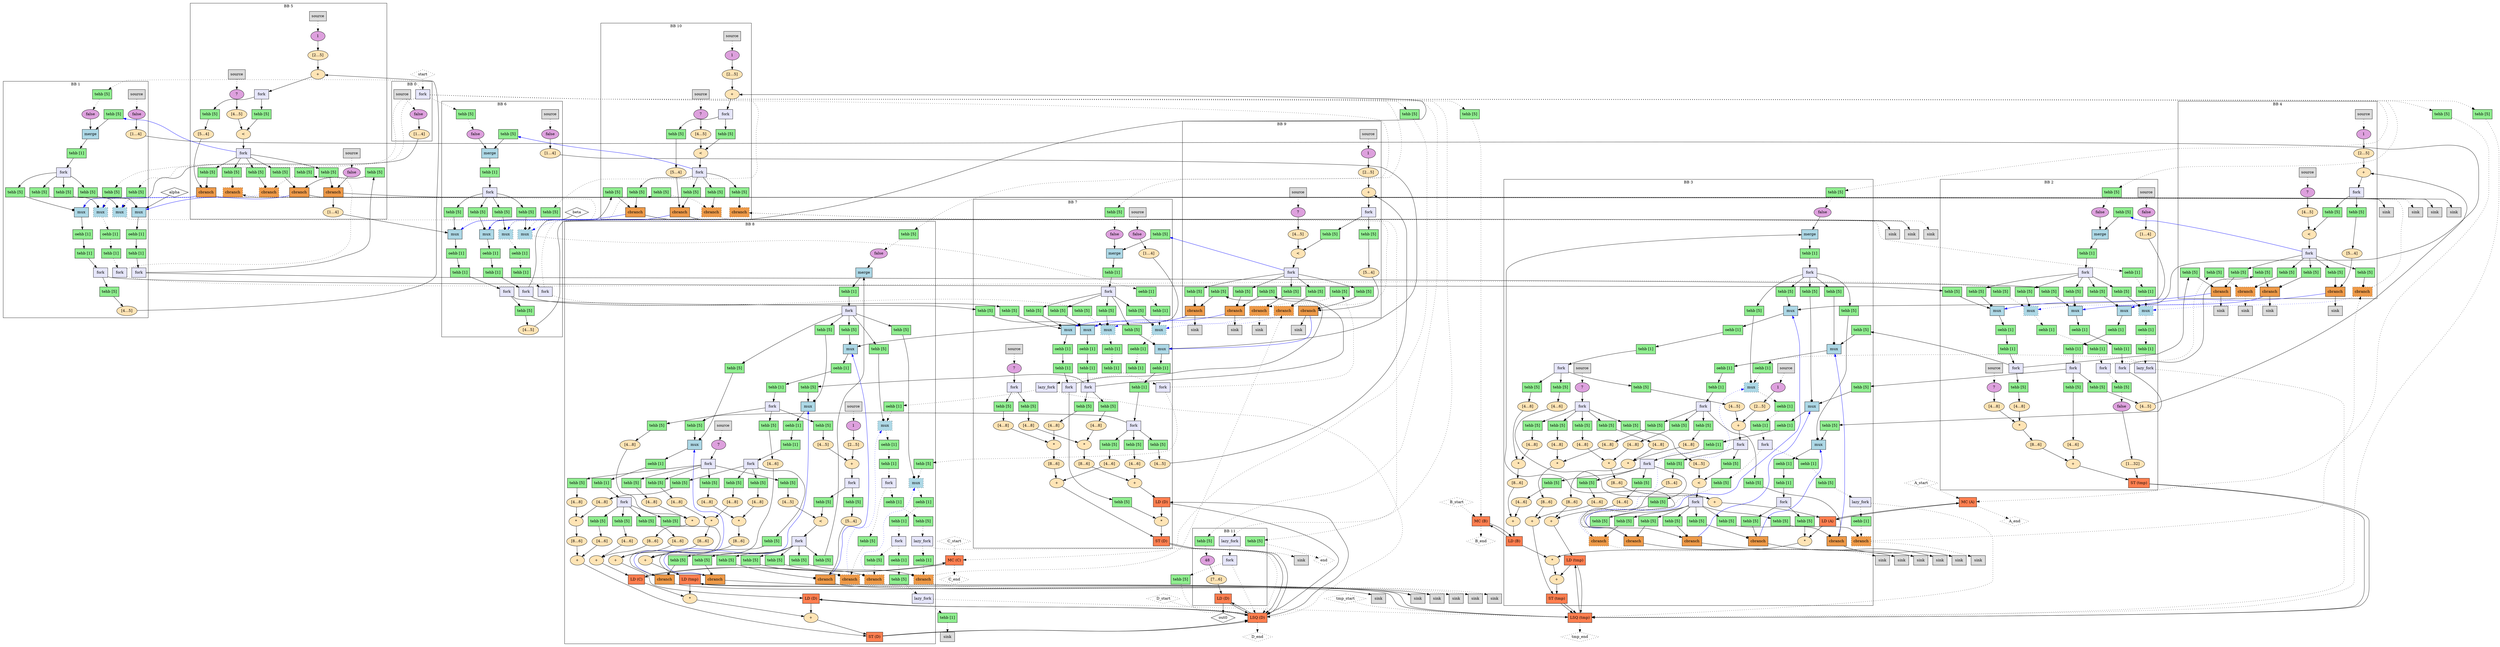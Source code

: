 Digraph G {
  splines=spline
  compound=true
  "alpha" ["style"="solid", "shape"="diamond", "label"="alpha", "mlir_op"="handshake.func"]
  "beta" ["style"="solid", "shape"="diamond", "label"="beta", "mlir_op"="handshake.func"]
  "tmp_start" ["style"="dotted", "shape"="diamond", "label"="tmp_start", "mlir_op"="handshake.func"]
  "A_start" ["style"="dotted", "shape"="diamond", "label"="A_start", "mlir_op"="handshake.func"]
  "B_start" ["style"="dotted", "shape"="diamond", "label"="B_start", "mlir_op"="handshake.func"]
  "C_start" ["style"="dotted", "shape"="diamond", "label"="C_start", "mlir_op"="handshake.func"]
  "D_start" ["style"="dotted", "shape"="diamond", "label"="D_start", "mlir_op"="handshake.func"]
  "start" ["style"="dotted", "shape"="diamond", "label"="start", "mlir_op"="handshake.func"]
  "out0" ["style"="solid", "shape"="diamond", "label"="out0", "mlir_op"="handshake.func"]
  "tmp_end" ["style"="dotted", "shape"="diamond", "label"="tmp_end", "mlir_op"="handshake.func"]
  "A_end" ["style"="dotted", "shape"="diamond", "label"="A_end", "mlir_op"="handshake.func"]
  "B_end" ["style"="dotted", "shape"="diamond", "label"="B_end", "mlir_op"="handshake.func"]
  "C_end" ["style"="dotted", "shape"="diamond", "label"="C_end", "mlir_op"="handshake.func"]
  "D_end" ["style"="dotted", "shape"="diamond", "label"="D_end", "mlir_op"="handshake.func"]
  "end" ["style"="dotted", "shape"="diamond", "label"="end", "mlir_op"="handshake.func"]
  "buffer238" ["style"="filled", "fillcolor"="lightgreen", "shape"="box", "label"="tehb [5]", "mlir_op"="handshake.buffer"]
  "lsq2" ["style"="filled", "fillcolor"="coral", "shape"="box", "label"="LSQ (D)", "mlir_op"="handshake.lsq"]
  "buffer3" ["style"="filled", "fillcolor"="lightgreen", "shape"="box", "label"="tehb [5]", "mlir_op"="handshake.buffer"]
  "mem_controller3" ["style"="filled", "fillcolor"="coral", "shape"="box", "label"="MC (C)", "mlir_op"="handshake.mem_controller"]
  "buffer2" ["style"="filled", "fillcolor"="lightgreen", "shape"="box", "label"="tehb [5]", "mlir_op"="handshake.buffer"]
  "mem_controller4" ["style"="filled", "fillcolor"="coral", "shape"="box", "label"="MC (B)", "mlir_op"="handshake.mem_controller"]
  "buffer1" ["style"="filled", "fillcolor"="lightgreen", "shape"="box", "label"="tehb [5]", "mlir_op"="handshake.buffer"]
  "mem_controller5" ["style"="filled", "fillcolor"="coral", "shape"="box", "label"="MC (A)", "mlir_op"="handshake.mem_controller"]
  "buffer0" ["style"="filled", "fillcolor"="lightgreen", "shape"="box", "label"="tehb [5]", "mlir_op"="handshake.buffer"]
  "lsq3" ["style"="filled", "fillcolor"="coral", "shape"="box", "label"="LSQ (tmp)", "mlir_op"="handshake.lsq"]
  "sink0" ["style"="filled", "fillcolor"="gainsboro", "shape"="box", "label"="sink", "mlir_op"="handshake.sink"]
  "sink1" ["style"="filled", "fillcolor"="gainsboro", "shape"="box", "label"="sink", "mlir_op"="handshake.sink"]
  "sink2" ["style"="filled", "fillcolor"="gainsboro", "shape"="box", "label"="sink", "mlir_op"="handshake.sink"]
  "sink3" ["style"="filled", "fillcolor"="gainsboro", "shape"="box", "label"="sink", "mlir_op"="handshake.sink"]
  "sink4" ["style"="filled", "fillcolor"="gainsboro", "shape"="box", "label"="sink", "mlir_op"="handshake.sink"]
  "sink5" ["style"="filled", "fillcolor"="gainsboro", "shape"="box", "label"="sink", "mlir_op"="handshake.sink"]
  "sink6" ["style"="filled", "fillcolor"="gainsboro", "shape"="box", "label"="sink", "mlir_op"="handshake.sink"]
  "sink7" ["style"="filled", "fillcolor"="gainsboro", "shape"="box", "label"="sink", "mlir_op"="handshake.sink"]
  "sink8" ["style"="filled", "fillcolor"="gainsboro", "shape"="box", "label"="sink", "mlir_op"="handshake.sink"]
  "sink9" ["style"="filled", "fillcolor"="gainsboro", "shape"="box", "label"="sink", "mlir_op"="handshake.sink"]
  "sink10" ["style"="filled", "fillcolor"="gainsboro", "shape"="box", "label"="sink", "mlir_op"="handshake.sink"]
  "sink11" ["style"="filled", "fillcolor"="gainsboro", "shape"="box", "label"="sink", "mlir_op"="handshake.sink"]
  "sink12" ["style"="filled", "fillcolor"="gainsboro", "shape"="box", "label"="sink", "mlir_op"="handshake.sink"]
  "sink13" ["style"="filled", "fillcolor"="gainsboro", "shape"="box", "label"="sink", "mlir_op"="handshake.sink"]
  "sink14" ["style"="filled", "fillcolor"="gainsboro", "shape"="box", "label"="sink", "mlir_op"="handshake.sink"]
  "sink15" ["style"="filled", "fillcolor"="gainsboro", "shape"="box", "label"="sink", "mlir_op"="handshake.sink"]
  "sink16" ["style"="filled", "fillcolor"="gainsboro", "shape"="box", "label"="sink", "mlir_op"="handshake.sink"]
  "buffer190" ["style"="filled", "fillcolor"="lightgreen", "shape"="box", "label"="tehb [1]", "mlir_op"="handshake.buffer"]
  "sink17" ["style"="filled", "fillcolor"="gainsboro", "shape"="box", "label"="sink", "mlir_op"="handshake.sink"]
  "sink18" ["style"="filled", "fillcolor"="gainsboro", "shape"="box", "label"="sink", "mlir_op"="handshake.sink"]
  "sink19" ["style"="filled", "fillcolor"="gainsboro", "shape"="box", "label"="sink", "mlir_op"="handshake.sink"]
  "sink20" ["style"="filled", "fillcolor"="gainsboro", "shape"="box", "label"="sink", "mlir_op"="handshake.sink"]
  "sink21" ["style"="filled", "fillcolor"="gainsboro", "shape"="box", "label"="sink", "mlir_op"="handshake.sink"]
  "sink22" ["style"="filled", "fillcolor"="gainsboro", "shape"="box", "label"="sink", "mlir_op"="handshake.sink"]
  "sink23" ["style"="filled", "fillcolor"="gainsboro", "shape"="box", "label"="sink", "mlir_op"="handshake.sink"]
  "sink24" ["style"="filled", "fillcolor"="gainsboro", "shape"="box", "label"="sink", "mlir_op"="handshake.sink"]
  "sink25" ["style"="filled", "fillcolor"="gainsboro", "shape"="box", "label"="sink", "mlir_op"="handshake.sink"]
  "sink26" ["style"="filled", "fillcolor"="gainsboro", "shape"="box", "label"="sink", "mlir_op"="handshake.sink"]
  "sink27" ["style"="filled", "fillcolor"="gainsboro", "shape"="box", "label"="sink", "mlir_op"="handshake.sink"]
  "sink28" ["style"="filled", "fillcolor"="gainsboro", "shape"="box", "label"="sink", "mlir_op"="handshake.sink"]
  "alpha" -> "mux0" ["dir"="both", "style"="solid", "arrowhead"="normal", "from_idx"="0", "to"="ins_0", "arrowtail"="none", "from"="alpha", "to_idx"="1"]
  "beta" -> "mux18" ["dir"="both", "style"="solid", "arrowhead"="normal", "from_idx"="1", "to"="ins_0", "arrowtail"="none", "from"="beta", "to_idx"="1"]
  "tmp_start" -> "lsq3" ["dir"="both", "style"="dotted", "arrowhead"="normal", "from_idx"="7", "to"="memStart", "arrowtail"="none", "from"="tmp_start", "to_idx"="1"]
  "A_start" -> "mem_controller5" ["dir"="both", "style"="dotted", "arrowhead"="normal", "from_idx"="8", "to"="memStart", "arrowtail"="none", "from"="A_start", "to_idx"="1"]
  "B_start" -> "mem_controller4" ["dir"="both", "style"="dotted", "arrowhead"="normal", "from_idx"="9", "to"="memStart", "arrowtail"="none", "from"="B_start", "to_idx"="1"]
  "C_start" -> "mem_controller3" ["dir"="both", "style"="dotted", "arrowhead"="normal", "from_idx"="10", "to"="memStart", "arrowtail"="none", "from"="C_start", "to_idx"="1"]
  "D_start" -> "lsq2" ["dir"="both", "style"="dotted", "arrowhead"="normal", "from_idx"="11", "to"="memStart", "arrowtail"="none", "from"="D_start", "to_idx"="1"]
  "start" -> "fork0" ["dir"="both", "style"="dotted", "arrowhead"="normal", "from_idx"="12", "to"="ins", "arrowtail"="none", "from"="start", "to_idx"="0"]
  "fork0" -> "buffer0" ["dir"="both", "style"="dotted", "arrowhead"="normal", "from_idx"="0", "to"="ins", "arrowtail"="none", "from"="outs_0", "to_idx"="0"]
  "fork0" -> "buffer1" ["dir"="both", "style"="dotted", "arrowhead"="normal", "from_idx"="1", "to"="ins", "arrowtail"="none", "from"="outs_1", "to_idx"="0"]
  "fork0" -> "buffer2" ["dir"="both", "style"="dotted", "arrowhead"="normal", "from_idx"="2", "to"="ins", "arrowtail"="none", "from"="outs_2", "to_idx"="0"]
  "fork0" -> "buffer3" ["dir"="both", "style"="dotted", "arrowhead"="normal", "from_idx"="3", "to"="ins", "arrowtail"="none", "from"="outs_3", "to_idx"="0"]
  "fork0" -> "buffer4" ["dir"="both", "style"="dotted", "arrowhead"="normal", "from_idx"="4", "to"="ins", "arrowtail"="none", "from"="outs_4", "to_idx"="0"]
  "fork0" -> "buffer5" ["dir"="both", "style"="dotted", "arrowhead"="normal", "from_idx"="5", "to"="ins", "arrowtail"="none", "from"="outs_5", "to_idx"="0"]
  "fork0" -> "buffer6" ["dir"="both", "style"="dotted", "arrowhead"="normal", "from_idx"="6", "to"="ins", "arrowtail"="none", "from"="outs_6", "to_idx"="0"]
  "fork0" -> "buffer7" ["dir"="both", "style"="dotted", "arrowhead"="normal", "from_idx"="7", "to"="ins", "arrowtail"="none", "from"="outs_7", "to_idx"="0"]
  "fork0" -> "buffer8" ["dir"="both", "style"="dotted", "arrowhead"="normal", "from_idx"="8", "to"="ins", "arrowtail"="none", "from"="outs_8", "to_idx"="0"]
  "fork0" -> "buffer9" ["dir"="both", "style"="dotted", "arrowhead"="normal", "from_idx"="9", "to"="ins", "arrowtail"="none", "from"="outs_9", "to_idx"="0"]
  "fork0" -> "buffer10" ["dir"="both", "style"="dotted", "arrowhead"="normal", "from_idx"="10", "to"="ins", "arrowtail"="none", "from"="outs_10", "to_idx"="0"]
  "fork0" -> "buffer11" ["dir"="both", "style"="dotted", "arrowhead"="normal", "from_idx"="11", "to"="ins", "arrowtail"="none", "from"="outs_11", "to_idx"="0"]
  "fork0" -> "buffer12" ["dir"="both", "style"="dotted", "arrowhead"="normal", "from_idx"="12", "to"="ins", "arrowtail"="none", "from"="outs_12", "to_idx"="0"]
  "fork0" -> "buffer13" ["dir"="both", "style"="dotted", "arrowhead"="normal", "from_idx"="13", "to"="ins", "arrowtail"="none", "from"="outs_13", "to_idx"="0"]
  "fork0" -> "buffer14" ["dir"="both", "style"="dotted", "arrowhead"="normal", "from_idx"="14", "to"="ins", "arrowtail"="none", "from"="outs_14", "to_idx"="0"]
  "buffer238" -> "lsq2" ["dir"="both", "style"="dotted", "arrowhead"="normal", "from_idx"="0", "to"="ctrlEnd", "arrowtail"="none", "from"="outs", "to_idx"="12"]
  "lsq2" -> "load3" ["dir"="both", "style"="solid", "arrowhead"="normal", "from_idx"="0", "to"="dataFromMem", "arrowtail"="none", "from"="ldData_0", "to_idx"="1"]
  "lsq2" -> "load6" ["dir"="both", "style"="solid", "arrowhead"="normal", "from_idx"="1", "to"="dataFromMem", "arrowtail"="none", "from"="ldData_1", "to_idx"="1"]
  "lsq2" -> "load7" ["dir"="both", "style"="solid", "arrowhead"="normal", "from_idx"="2", "to"="dataFromMem", "arrowtail"="none", "from"="ldData_2", "to_idx"="1"]
  "lsq2" -> "D_end" ["dir"="both", "style"="dotted", "arrowhead"="normal", "from_idx"="3", "to"="D_end", "arrowtail"="none", "from"="memEnd", "to_idx"="5"]
  "buffer3" -> "mem_controller3" ["dir"="both", "style"="dotted", "arrowhead"="normal", "from_idx"="0", "to"="ctrlEnd", "arrowtail"="none", "from"="outs", "to_idx"="3"]
  "mem_controller3" -> "load5" ["dir"="both", "style"="solid", "arrowhead"="normal", "from_idx"="0", "to"="dataFromMem", "arrowtail"="none", "from"="ldData_0", "to_idx"="1"]
  "mem_controller3" -> "C_end" ["dir"="both", "style"="dotted", "arrowhead"="normal", "from_idx"="1", "to"="C_end", "arrowtail"="none", "from"="memEnd", "to_idx"="4"]
  "buffer2" -> "mem_controller4" ["dir"="both", "style"="dotted", "arrowhead"="normal", "from_idx"="0", "to"="ctrlEnd", "arrowtail"="none", "from"="outs", "to_idx"="3"]
  "mem_controller4" -> "load1" ["dir"="both", "style"="solid", "arrowhead"="normal", "from_idx"="0", "to"="dataFromMem", "arrowtail"="none", "from"="ldData_0", "to_idx"="1"]
  "mem_controller4" -> "B_end" ["dir"="both", "style"="dotted", "arrowhead"="normal", "from_idx"="1", "to"="B_end", "arrowtail"="none", "from"="memEnd", "to_idx"="3"]
  "buffer1" -> "mem_controller5" ["dir"="both", "style"="dotted", "arrowhead"="normal", "from_idx"="0", "to"="ctrlEnd", "arrowtail"="none", "from"="outs", "to_idx"="3"]
  "mem_controller5" -> "load0" ["dir"="both", "style"="solid", "arrowhead"="normal", "from_idx"="0", "to"="dataFromMem", "arrowtail"="none", "from"="ldData_0", "to_idx"="1"]
  "mem_controller5" -> "A_end" ["dir"="both", "style"="dotted", "arrowhead"="normal", "from_idx"="1", "to"="A_end", "arrowtail"="none", "from"="memEnd", "to_idx"="2"]
  "buffer0" -> "lsq3" ["dir"="both", "style"="dotted", "arrowhead"="normal", "from_idx"="0", "to"="ctrlEnd", "arrowtail"="none", "from"="outs", "to_idx"="11"]
  "lsq3" -> "load2" ["dir"="both", "style"="solid", "arrowhead"="normal", "from_idx"="0", "to"="dataFromMem", "arrowtail"="none", "from"="ldData_0", "to_idx"="1"]
  "lsq3" -> "load4" ["dir"="both", "style"="solid", "arrowhead"="normal", "from_idx"="1", "to"="dataFromMem", "arrowtail"="none", "from"="ldData_1", "to_idx"="1"]
  "lsq3" -> "tmp_end" ["dir"="both", "style"="dotted", "arrowhead"="normal", "from_idx"="2", "to"="tmp_end", "arrowtail"="none", "from"="memEnd", "to_idx"="1"]
  "extsi23" -> "mux2" ["dir"="both", "style"="solid", "arrowhead"="normal", "from_idx"="0", "to"="ins_0", "arrowtail"="none", "from"="outs", "to_idx"="1"]
  "mux6" -> "buffer15" ["dir"="both", "style"="dotted", "arrowhead"="normal", "from_idx"="0", "to"="ins", "arrowtail"="none", "from"="outs", "to_idx"="0"]
  "fork2" -> "buffer24" ["dir"="both", "style"="solid", "arrowhead"="normal", "from_idx"="0", "to"="ins", "arrowtail"="none", "from"="outs_0", "to_idx"="0"]
  "fork2" -> "buffer25" ["dir"="both", "style"="solid", "arrowhead"="normal", "from_idx"="1", "to"="ins", "arrowtail"="none", "from"="outs_1", "to_idx"="0"]
  "fork3" -> "buffer28" ["dir"="both", "style"="dotted", "arrowhead"="normal", "from_idx"="0", "to"="ins", "arrowtail"="none", "from"="outs_0", "to_idx"="0"]
  "fork3" -> "buffer29" ["dir"="both", "style"="dotted", "arrowhead"="normal", "from_idx"="1", "to"="ins", "arrowtail"="none", "from"="outs_1", "to_idx"="0"]
  "fork4" -> "buffer33" ["dir"="both", "style"="solid", "arrowhead"="normal", "from_idx"="1", "to"="ins", "arrowtail"="none", "from"="outs_1", "to_idx"="0"]
  "extsi24" -> "addi16" ["dir"="both", "style"="solid", "arrowhead"="normal", "from_idx"="0", "to"="lhs", "arrowtail"="none", "from"="outs", "to_idx"="0"]
  "extsi25" -> "mux9" ["dir"="both", "style"="solid", "arrowhead"="normal", "from_idx"="0", "to"="ins_0", "arrowtail"="none", "from"="outs", "to_idx"="1"]
  "lazy_fork0" -> "buffer42" ["dir"="both", "style"="dotted", "arrowhead"="normal", "from_idx"="0", "to"="ins", "arrowtail"="none", "from"="outs_0", "to_idx"="0"]
  "lazy_fork0" -> "lsq3" ["dir"="both", "style"="dotted", "arrowhead"="normal", "from_idx"="1", "to"="ctrl_0", "arrowtail"="none", "from"="outs_1", "to_idx"="2"]
  "fork6" -> "buffer45" ["dir"="both", "style"="solid", "arrowhead"="normal", "from_idx"="0", "to"="ins", "arrowtail"="none", "from"="outs_0", "to_idx"="0"]
  "fork6" -> "buffer46" ["dir"="both", "style"="solid", "arrowhead"="normal", "from_idx"="1", "to"="ins", "arrowtail"="none", "from"="outs_1", "to_idx"="0"]
  "fork7" -> "buffer49" ["dir"="both", "style"="solid", "arrowhead"="normal", "from_idx"="0", "to"="ins", "arrowtail"="none", "from"="outs_0", "to_idx"="0"]
  "fork7" -> "buffer50" ["dir"="both", "style"="solid", "arrowhead"="normal", "from_idx"="1", "to"="ins", "arrowtail"="none", "from"="outs_1", "to_idx"="0"]
  "fork8" -> "buffer55" ["dir"="both", "style"="dotted", "arrowhead"="normal", "from_idx"="1", "to"="ins", "arrowtail"="none", "from"="outs_1", "to_idx"="0"]
  "fork9" -> "buffer60" ["dir"="both", "style"="solid", "arrowhead"="normal", "from_idx"="2", "to"="ins", "arrowtail"="none", "from"="outs_2", "to_idx"="0"]
  "extsi28" -> "addi15" ["dir"="both", "style"="solid", "arrowhead"="normal", "from_idx"="0", "to"="lhs", "arrowtail"="none", "from"="outs", "to_idx"="0"]
  "extsi29" -> "mux17" ["dir"="both", "style"="solid", "arrowhead"="normal", "from_idx"="0", "to"="ins_0", "arrowtail"="none", "from"="outs", "to_idx"="1"]
  "store0" -> "lsq3" ["dir"="both", "style"="solid", "arrowhead"="normal", "from_idx"="0", "to"="stAddr_0", "arrowtail"="none", "from"="addrOut", "to_idx"="3"]
  "store0" -> "lsq3" ["dir"="both", "style"="solid", "arrowhead"="normal", "from_idx"="1", "to"="stData_0", "arrowtail"="none", "from"="dataToMem", "to_idx"="4"]
  "cond_br71" -> "sink0" ["dir"="both", "style"="dotted", "arrowhead"="normal", "from_idx"="1", "to"="ins", "arrowtail"="none", "from"="falseOut", "to_idx"="0"]
  "cond_br72" -> "sink1" ["dir"="both", "style"="dotted", "arrowhead"="normal", "from_idx"="0", "to"="ins", "arrowtail"="none", "from"="trueOut", "to_idx"="0"]
  "cond_br72" -> "cond_br73" ["dir"="both", "style"="dotted", "arrowhead"="normal", "from_idx"="1", "to"="data", "arrowtail"="none", "from"="falseOut", "to_idx"="1"]
  "lazy_fork1" -> "lsq3" ["dir"="both", "style"="dotted", "arrowhead"="normal", "from_idx"="1", "to"="ctrl_1", "arrowtail"="none", "from"="outs_1", "to_idx"="5"]
  "cond_br47" -> "sink2" ["dir"="both", "style"="solid", "arrowhead"="normal", "from_idx"="1", "to"="ins", "arrowtail"="none", "from"="falseOut", "to_idx"="0"]
  "cond_br48" -> "sink3" ["dir"="both", "style"="solid", "arrowhead"="normal", "from_idx"="1", "to"="ins", "arrowtail"="none", "from"="falseOut", "to_idx"="0"]
  "cond_br49" -> "sink4" ["dir"="both", "style"="solid", "arrowhead"="normal", "from_idx"="1", "to"="ins", "arrowtail"="none", "from"="falseOut", "to_idx"="0"]
  "cond_br50" -> "sink5" ["dir"="both", "style"="solid", "arrowhead"="normal", "from_idx"="1", "to"="ins", "arrowtail"="none", "from"="falseOut", "to_idx"="0"]
  "load0" -> "mem_controller5" ["dir"="both", "style"="solid", "arrowhead"="normal", "from_idx"="0", "to"="ldAddr_0", "arrowtail"="none", "from"="addrOut", "to_idx"="2"]
  "load1" -> "mem_controller4" ["dir"="both", "style"="solid", "arrowhead"="normal", "from_idx"="0", "to"="ldAddr_0", "arrowtail"="none", "from"="addrOut", "to_idx"="2"]
  "load2" -> "lsq3" ["dir"="both", "style"="solid", "arrowhead"="normal", "from_idx"="0", "to"="ldAddr_0", "arrowtail"="none", "from"="addrOut", "to_idx"="6"]
  "store1" -> "lsq3" ["dir"="both", "style"="solid", "arrowhead"="normal", "from_idx"="0", "to"="stAddr_1", "arrowtail"="none", "from"="addrOut", "to_idx"="7"]
  "store1" -> "lsq3" ["dir"="both", "style"="solid", "arrowhead"="normal", "from_idx"="1", "to"="stData_1", "arrowtail"="none", "from"="dataToMem", "to_idx"="8"]
  "cond_br73" -> "mux12" ["dir"="both", "style"="dotted", "arrowhead"="normal", "from_idx"="0", "color"="blue", "to"="ins_1", "arrowtail"="none", "from"="trueOut", "to_idx"="2"]
  "cond_br73" -> "cond_br74" ["dir"="both", "style"="dotted", "arrowhead"="normal", "from_idx"="1", "to"="data", "arrowtail"="none", "from"="falseOut", "to_idx"="1"]
  "cond_br51" -> "mux9" ["dir"="both", "style"="solid", "arrowhead"="normal", "from_idx"="0", "color"="blue", "to"="ins_1", "arrowtail"="none", "from"="trueOut", "to_idx"="2"]
  "cond_br51" -> "sink6" ["dir"="both", "style"="solid", "arrowhead"="normal", "from_idx"="1", "to"="ins", "arrowtail"="none", "from"="falseOut", "to_idx"="0"]
  "cond_br52" -> "mux8" ["dir"="both", "style"="dotted", "arrowhead"="normal", "from_idx"="0", "color"="blue", "to"="ins_1", "arrowtail"="none", "from"="trueOut", "to_idx"="2"]
  "cond_br52" -> "sink7" ["dir"="both", "style"="dotted", "arrowhead"="normal", "from_idx"="1", "to"="ins", "arrowtail"="none", "from"="falseOut", "to_idx"="0"]
  "cond_br53" -> "mux7" ["dir"="both", "style"="solid", "arrowhead"="normal", "from_idx"="0", "color"="blue", "to"="ins_1", "arrowtail"="none", "from"="trueOut", "to_idx"="2"]
  "cond_br53" -> "sink8" ["dir"="both", "style"="solid", "arrowhead"="normal", "from_idx"="1", "to"="ins", "arrowtail"="none", "from"="falseOut", "to_idx"="0"]
  "cond_br54" -> "mux5" ["dir"="both", "style"="solid", "arrowhead"="normal", "from_idx"="0", "color"="blue", "to"="ins_1", "arrowtail"="none", "from"="trueOut", "to_idx"="2"]
  "cond_br54" -> "sink9" ["dir"="both", "style"="solid", "arrowhead"="normal", "from_idx"="1", "to"="ins", "arrowtail"="none", "from"="falseOut", "to_idx"="0"]
  "fork20" -> "buffer115" ["dir"="both", "style"="solid", "arrowhead"="normal", "from_idx"="5", "color"="blue", "to"="ins", "arrowtail"="none", "from"="outs_5", "to_idx"="0"]
  "cond_br74" -> "mux6" ["dir"="both", "style"="dotted", "arrowhead"="normal", "from_idx"="0", "color"="blue", "to"="ins_1", "arrowtail"="none", "from"="trueOut", "to_idx"="2"]
  "cond_br74" -> "mux22" ["dir"="both", "style"="dotted", "arrowhead"="normal", "from_idx"="1", "to"="ins_0", "arrowtail"="none", "from"="falseOut", "to_idx"="1"]
  "cond_br55" -> "sink10" ["dir"="both", "style"="solid", "arrowhead"="normal", "from_idx"="0", "to"="ins", "arrowtail"="none", "from"="trueOut", "to_idx"="0"]
  "extsi22" -> "mux19" ["dir"="both", "style"="solid", "arrowhead"="normal", "from_idx"="0", "to"="ins_0", "arrowtail"="none", "from"="outs", "to_idx"="1"]
  "cond_br56" -> "mux2" ["dir"="both", "style"="solid", "arrowhead"="normal", "from_idx"="0", "color"="blue", "to"="ins_1", "arrowtail"="none", "from"="trueOut", "to_idx"="2"]
  "cond_br56" -> "sink11" ["dir"="both", "style"="solid", "arrowhead"="normal", "from_idx"="1", "to"="ins", "arrowtail"="none", "from"="falseOut", "to_idx"="0"]
  "cond_br57" -> "mux1" ["dir"="both", "style"="dotted", "arrowhead"="normal", "from_idx"="0", "color"="blue", "to"="ins_1", "arrowtail"="none", "from"="trueOut", "to_idx"="2"]
  "cond_br57" -> "sink12" ["dir"="both", "style"="dotted", "arrowhead"="normal", "from_idx"="1", "to"="ins", "arrowtail"="none", "from"="falseOut", "to_idx"="0"]
  "cond_br58" -> "mux0" ["dir"="both", "style"="solid", "arrowhead"="normal", "from_idx"="0", "color"="blue", "to"="ins_1", "arrowtail"="none", "from"="trueOut", "to_idx"="2"]
  "cond_br58" -> "sink13" ["dir"="both", "style"="solid", "arrowhead"="normal", "from_idx"="1", "to"="ins", "arrowtail"="none", "from"="falseOut", "to_idx"="0"]
  "fork22" -> "buffer122" ["dir"="both", "style"="solid", "arrowhead"="normal", "from_idx"="4", "color"="blue", "to"="ins", "arrowtail"="none", "from"="outs_4", "to_idx"="0"]
  "fork24" -> "buffer131" ["dir"="both", "style"="dotted", "arrowhead"="normal", "from_idx"="0", "to"="ins", "arrowtail"="none", "from"="outs_0", "to_idx"="0"]
  "fork24" -> "buffer132" ["dir"="both", "style"="dotted", "arrowhead"="normal", "from_idx"="1", "to"="ins", "arrowtail"="none", "from"="outs_1", "to_idx"="0"]
  "mux28" -> "buffer133" ["dir"="both", "style"="dotted", "arrowhead"="normal", "from_idx"="0", "to"="ins", "arrowtail"="none", "from"="outs", "to_idx"="0"]
  "fork25" -> "buffer137" ["dir"="both", "style"="solid", "arrowhead"="normal", "from_idx"="0", "to"="ins", "arrowtail"="none", "from"="outs_0", "to_idx"="0"]
  "fork25" -> "buffer138" ["dir"="both", "style"="solid", "arrowhead"="normal", "from_idx"="1", "to"="ins", "arrowtail"="none", "from"="outs_1", "to_idx"="0"]
  "fork26" -> "buffer142" ["dir"="both", "style"="solid", "arrowhead"="normal", "from_idx"="1", "to"="ins", "arrowtail"="none", "from"="outs_1", "to_idx"="0"]
  "extsi50" -> "addi19" ["dir"="both", "style"="solid", "arrowhead"="normal", "from_idx"="0", "to"="lhs", "arrowtail"="none", "from"="outs", "to_idx"="0"]
  "extsi51" -> "mux26" ["dir"="both", "style"="solid", "arrowhead"="normal", "from_idx"="0", "to"="ins_0", "arrowtail"="none", "from"="outs", "to_idx"="1"]
  "fork28" -> "buffer151" ["dir"="both", "style"="dotted", "arrowhead"="normal", "from_idx"="0", "to"="ins", "arrowtail"="none", "from"="outs_0", "to_idx"="0"]
  "fork28" -> "buffer152" ["dir"="both", "style"="dotted", "arrowhead"="normal", "from_idx"="1", "to"="ins", "arrowtail"="none", "from"="outs_1", "to_idx"="0"]
  "lazy_fork2" -> "buffer155" ["dir"="both", "style"="dotted", "arrowhead"="normal", "from_idx"="0", "to"="ins", "arrowtail"="none", "from"="outs_0", "to_idx"="0"]
  "lazy_fork2" -> "lsq2" ["dir"="both", "style"="dotted", "arrowhead"="normal", "from_idx"="1", "to"="ctrl_0", "arrowtail"="none", "from"="outs_1", "to_idx"="2"]
  "fork29" -> "buffer158" ["dir"="both", "style"="solid", "arrowhead"="normal", "from_idx"="0", "to"="ins", "arrowtail"="none", "from"="outs_0", "to_idx"="0"]
  "fork30" -> "buffer162" ["dir"="both", "style"="solid", "arrowhead"="normal", "from_idx"="0", "to"="ins", "arrowtail"="none", "from"="outs_0", "to_idx"="0"]
  "fork30" -> "buffer163" ["dir"="both", "style"="solid", "arrowhead"="normal", "from_idx"="1", "to"="ins", "arrowtail"="none", "from"="outs_1", "to_idx"="0"]
  "fork31" -> "buffer171" ["dir"="both", "style"="solid", "arrowhead"="normal", "from_idx"="3", "to"="ins", "arrowtail"="none", "from"="outs_3", "to_idx"="0"]
  "extsi56" -> "addi18" ["dir"="both", "style"="solid", "arrowhead"="normal", "from_idx"="0", "to"="lhs", "arrowtail"="none", "from"="outs", "to_idx"="0"]
  "extsi57" -> "mux33" ["dir"="both", "style"="solid", "arrowhead"="normal", "from_idx"="0", "to"="ins_0", "arrowtail"="none", "from"="outs", "to_idx"="1"]
  "load3" -> "lsq2" ["dir"="both", "style"="solid", "arrowhead"="normal", "from_idx"="0", "to"="ldAddr_0", "arrowtail"="none", "from"="addrOut", "to_idx"="3"]
  "store2" -> "lsq2" ["dir"="both", "style"="solid", "arrowhead"="normal", "from_idx"="0", "to"="stAddr_0", "arrowtail"="none", "from"="addrOut", "to_idx"="4"]
  "store2" -> "lsq2" ["dir"="both", "style"="solid", "arrowhead"="normal", "from_idx"="1", "to"="stData_0", "arrowtail"="none", "from"="dataToMem", "to_idx"="5"]
  "cond_br75" -> "sink14" ["dir"="both", "style"="dotted", "arrowhead"="normal", "from_idx"="1", "to"="ins", "arrowtail"="none", "from"="falseOut", "to_idx"="0"]
  "cond_br76" -> "sink15" ["dir"="both", "style"="dotted", "arrowhead"="normal", "from_idx"="1", "to"="ins", "arrowtail"="none", "from"="falseOut", "to_idx"="0"]
  "cond_br77" -> "sink16" ["dir"="both", "style"="dotted", "arrowhead"="normal", "from_idx"="0", "to"="ins", "arrowtail"="none", "from"="trueOut", "to_idx"="0"]
  "cond_br77" -> "cond_br78" ["dir"="both", "style"="dotted", "arrowhead"="normal", "from_idx"="1", "to"="data", "arrowtail"="none", "from"="falseOut", "to_idx"="1"]
  "lazy_fork3" -> "buffer190" ["dir"="both", "style"="dotted", "arrowhead"="normal", "from_idx"="0", "to"="ins", "arrowtail"="none", "from"="outs_0", "to_idx"="0"]
  "lazy_fork3" -> "lsq3" ["dir"="both", "style"="dotted", "arrowhead"="normal", "from_idx"="1", "to"="ctrl_2", "arrowtail"="none", "from"="outs_1", "to_idx"="9"]
  "buffer190" -> "sink17" ["dir"="both", "style"="dotted", "arrowhead"="normal", "from_idx"="0", "to"="ins", "arrowtail"="none", "from"="outs", "to_idx"="0"]
  "lazy_fork4" -> "lsq2" ["dir"="both", "style"="dotted", "arrowhead"="normal", "from_idx"="1", "to"="ctrl_1", "arrowtail"="none", "from"="outs_1", "to_idx"="6"]
  "cond_br59" -> "sink18" ["dir"="both", "style"="solid", "arrowhead"="normal", "from_idx"="1", "to"="ins", "arrowtail"="none", "from"="falseOut", "to_idx"="0"]
  "cond_br60" -> "sink19" ["dir"="both", "style"="solid", "arrowhead"="normal", "from_idx"="1", "to"="ins", "arrowtail"="none", "from"="falseOut", "to_idx"="0"]
  "cond_br61" -> "sink20" ["dir"="both", "style"="solid", "arrowhead"="normal", "from_idx"="1", "to"="ins", "arrowtail"="none", "from"="falseOut", "to_idx"="0"]
  "load4" -> "lsq3" ["dir"="both", "style"="solid", "arrowhead"="normal", "from_idx"="0", "to"="ldAddr_1", "arrowtail"="none", "from"="addrOut", "to_idx"="10"]
  "load5" -> "mem_controller3" ["dir"="both", "style"="solid", "arrowhead"="normal", "from_idx"="0", "to"="ldAddr_0", "arrowtail"="none", "from"="addrOut", "to_idx"="2"]
  "load6" -> "lsq2" ["dir"="both", "style"="solid", "arrowhead"="normal", "from_idx"="0", "to"="ldAddr_1", "arrowtail"="none", "from"="addrOut", "to_idx"="7"]
  "store3" -> "lsq2" ["dir"="both", "style"="solid", "arrowhead"="normal", "from_idx"="0", "to"="stAddr_1", "arrowtail"="none", "from"="addrOut", "to_idx"="8"]
  "store3" -> "lsq2" ["dir"="both", "style"="solid", "arrowhead"="normal", "from_idx"="1", "to"="stData_1", "arrowtail"="none", "from"="dataToMem", "to_idx"="9"]
  "cond_br78" -> "mux35" ["dir"="both", "style"="dotted", "arrowhead"="normal", "from_idx"="0", "color"="blue", "to"="ins_1", "arrowtail"="none", "from"="trueOut", "to_idx"="2"]
  "cond_br78" -> "cond_br80" ["dir"="both", "style"="dotted", "arrowhead"="normal", "from_idx"="1", "to"="data", "arrowtail"="none", "from"="falseOut", "to_idx"="1"]
  "cond_br79" -> "mux29" ["dir"="both", "style"="dotted", "arrowhead"="normal", "from_idx"="0", "color"="blue", "to"="ins_1", "arrowtail"="none", "from"="trueOut", "to_idx"="2"]
  "cond_br79" -> "sink21" ["dir"="both", "style"="dotted", "arrowhead"="normal", "from_idx"="1", "to"="ins", "arrowtail"="none", "from"="falseOut", "to_idx"="0"]
  "cond_br62" -> "mux26" ["dir"="both", "style"="solid", "arrowhead"="normal", "from_idx"="0", "color"="blue", "to"="ins_1", "arrowtail"="none", "from"="trueOut", "to_idx"="2"]
  "cond_br62" -> "sink22" ["dir"="both", "style"="solid", "arrowhead"="normal", "from_idx"="1", "to"="ins", "arrowtail"="none", "from"="falseOut", "to_idx"="0"]
  "cond_br63" -> "mux25" ["dir"="both", "style"="solid", "arrowhead"="normal", "from_idx"="0", "color"="blue", "to"="ins_1", "arrowtail"="none", "from"="trueOut", "to_idx"="2"]
  "cond_br63" -> "sink23" ["dir"="both", "style"="solid", "arrowhead"="normal", "from_idx"="1", "to"="ins", "arrowtail"="none", "from"="falseOut", "to_idx"="0"]
  "cond_br64" -> "mux24" ["dir"="both", "style"="solid", "arrowhead"="normal", "from_idx"="0", "color"="blue", "to"="ins_1", "arrowtail"="none", "from"="trueOut", "to_idx"="2"]
  "cond_br64" -> "sink24" ["dir"="both", "style"="solid", "arrowhead"="normal", "from_idx"="1", "to"="ins", "arrowtail"="none", "from"="falseOut", "to_idx"="0"]
  "fork43" -> "buffer230" ["dir"="both", "style"="solid", "arrowhead"="normal", "from_idx"="5", "color"="blue", "to"="ins", "arrowtail"="none", "from"="outs_5", "to_idx"="0"]
  "cond_br80" -> "mux28" ["dir"="both", "style"="dotted", "arrowhead"="normal", "from_idx"="0", "color"="blue", "to"="ins_1", "arrowtail"="none", "from"="trueOut", "to_idx"="2"]
  "cond_br80" -> "lazy_fork5" ["dir"="both", "style"="dotted", "arrowhead"="normal", "from_idx"="1", "to"="ins", "arrowtail"="none", "from"="falseOut", "to_idx"="0"]
  "cond_br81" -> "mux22" ["dir"="both", "style"="dotted", "arrowhead"="normal", "from_idx"="0", "color"="blue", "to"="ins_1", "arrowtail"="none", "from"="trueOut", "to_idx"="2"]
  "cond_br81" -> "sink25" ["dir"="both", "style"="dotted", "arrowhead"="normal", "from_idx"="1", "to"="ins", "arrowtail"="none", "from"="falseOut", "to_idx"="0"]
  "cond_br65" -> "mux19" ["dir"="both", "style"="solid", "arrowhead"="normal", "from_idx"="0", "color"="blue", "to"="ins_1", "arrowtail"="none", "from"="trueOut", "to_idx"="2"]
  "cond_br65" -> "sink26" ["dir"="both", "style"="solid", "arrowhead"="normal", "from_idx"="1", "to"="ins", "arrowtail"="none", "from"="falseOut", "to_idx"="0"]
  "cond_br66" -> "mux18" ["dir"="both", "style"="solid", "arrowhead"="normal", "from_idx"="0", "color"="blue", "to"="ins_1", "arrowtail"="none", "from"="trueOut", "to_idx"="2"]
  "cond_br66" -> "sink27" ["dir"="both", "style"="solid", "arrowhead"="normal", "from_idx"="1", "to"="ins", "arrowtail"="none", "from"="falseOut", "to_idx"="0"]
  "fork45" -> "buffer237" ["dir"="both", "style"="solid", "arrowhead"="normal", "from_idx"="4", "color"="blue", "to"="ins", "arrowtail"="none", "from"="outs_4", "to_idx"="0"]
  "lazy_fork5" -> "sink28" ["dir"="both", "style"="dotted", "arrowhead"="normal", "from_idx"="0", "to"="ins", "arrowtail"="none", "from"="outs_0", "to_idx"="0"]
  "fork46" -> "lsq2" ["dir"="both", "style"="dotted", "arrowhead"="normal", "from_idx"="0", "to"="ctrl_2", "arrowtail"="none", "from"="outs_0", "to_idx"="10"]
  "fork46" -> "buffer238" ["dir"="both", "style"="dotted", "arrowhead"="normal", "from_idx"="1", "to"="ins", "arrowtail"="none", "from"="outs_1", "to_idx"="0"]
  "load7" -> "lsq2" ["dir"="both", "style"="solid", "arrowhead"="normal", "from_idx"="0", "to"="ldAddr_2", "arrowtail"="none", "from"="addrOut", "to_idx"="11"]
  "load7" -> "out0" ["dir"="both", "style"="solid", "arrowhead"="normal", "from_idx"="1", "to"="out0", "arrowtail"="none", "from"="dataOut", "to_idx"="0"]
  "buffer5" -> "end" ["dir"="both", "style"="dotted", "arrowhead"="normal", "from_idx"="0", "to"="end", "arrowtail"="none", "from"="outs", "to_idx"="6"]
  subgraph cluster0 {
    graph ["label"="BB 0"]
    "fork0" ["style"="filled", "fillcolor"="lavender", "shape"="box", "label"="fork", "mlir_op"="handshake.fork"]
    "source0" ["style"="filled", "fillcolor"="gainsboro", "shape"="box", "label"="source", "mlir_op"="handshake.source"]
    "constant0" ["style"="filled", "fillcolor"="plum", "shape"="oval", "label"="false", "mlir_op"="handshake.constant"]
    "extsi23" ["style"="filled", "fillcolor"="moccasin", "shape"="oval", "label"="[1...4]", "mlir_op"="handshake.extsi"]
    "source0" -> "constant0" ["dir"="both", "style"="dotted", "arrowhead"="normal", "from_idx"="0", "to"="ctrl", "arrowtail"="none", "from"="outs", "to_idx"="0"]
    "constant0" -> "extsi23" ["dir"="both", "style"="solid", "arrowhead"="normal", "from_idx"="0", "to"="ins", "arrowtail"="none", "from"="outs", "to_idx"="0"]
  }
  subgraph cluster1 {
    graph ["label"="BB 1"]
    "buffer14" ["style"="filled", "fillcolor"="lightgreen", "shape"="box", "label"="tehb [5]", "mlir_op"="handshake.buffer"]
    "constant26" ["style"="filled", "fillcolor"="plum", "shape"="oval", "label"="false", "mlir_op"="handshake.constant"]
    "buffer13" ["style"="filled", "fillcolor"="lightgreen", "shape"="box", "label"="tehb [5]", "mlir_op"="handshake.buffer"]
    "buffer21" ["style"="filled", "fillcolor"="lightgreen", "shape"="box", "label"="tehb [5]", "mlir_op"="handshake.buffer"]
    "mux6" ["style"="filled, dotted", "fillcolor"="lightblue", "shape"="box", "label"="mux", "mlir_op"="handshake.mux"]
    "buffer122" ["style"="filled", "fillcolor"="lightgreen", "shape"="box", "label"="tehb [5]", "mlir_op"="handshake.buffer"]
    "merge1" ["style"="filled", "fillcolor"="lightblue", "shape"="box", "label"="merge", "mlir_op"="handshake.merge"]
    "buffer17" ["style"="filled", "fillcolor"="lightgreen", "shape"="box", "label"="tehb [1]", "mlir_op"="handshake.buffer"]
    "fork1" ["style"="filled", "fillcolor"="lavender", "shape"="box", "label"="fork", "mlir_op"="handshake.fork"]
    "buffer20" ["style"="filled", "fillcolor"="lightgreen", "shape"="box", "label"="tehb [5]", "mlir_op"="handshake.buffer"]
    "mux0" ["style"="filled", "fillcolor"="lightblue", "shape"="box", "label"="mux", "mlir_op"="handshake.mux"]
    "buffer22" ["style"="filled", "fillcolor"="lightgreen", "shape"="box", "label"="oehb [1]", "mlir_op"="handshake.buffer"]
    "buffer23" ["style"="filled", "fillcolor"="lightgreen", "shape"="box", "label"="tehb [1]", "mlir_op"="handshake.buffer"]
    "fork2" ["style"="filled", "fillcolor"="lavender", "shape"="box", "label"="fork", "mlir_op"="handshake.fork"]
    "buffer12" ["style"="filled", "fillcolor"="lightgreen", "shape"="box", "label"="tehb [5]", "mlir_op"="handshake.buffer"]
    "buffer19" ["style"="filled", "fillcolor"="lightgreen", "shape"="box", "label"="tehb [5]", "mlir_op"="handshake.buffer"]
    "mux1" ["style"="filled, dotted", "fillcolor"="lightblue", "shape"="box", "label"="mux", "mlir_op"="handshake.mux"]
    "buffer26" ["style"="filled", "fillcolor"="lightgreen", "shape"="box", "label"="oehb [1]", "mlir_op"="handshake.buffer"]
    "buffer27" ["style"="filled", "fillcolor"="lightgreen", "shape"="box", "label"="tehb [1]", "mlir_op"="handshake.buffer"]
    "fork3" ["style"="filled", "fillcolor"="lavender", "shape"="box", "label"="fork", "mlir_op"="handshake.fork"]
    "buffer18" ["style"="filled", "fillcolor"="lightgreen", "shape"="box", "label"="tehb [5]", "mlir_op"="handshake.buffer"]
    "mux2" ["style"="filled", "fillcolor"="lightblue", "shape"="box", "label"="mux", "mlir_op"="handshake.mux"]
    "buffer30" ["style"="filled", "fillcolor"="lightgreen", "shape"="box", "label"="oehb [1]", "mlir_op"="handshake.buffer"]
    "buffer31" ["style"="filled", "fillcolor"="lightgreen", "shape"="box", "label"="tehb [1]", "mlir_op"="handshake.buffer"]
    "fork4" ["style"="filled", "fillcolor"="lavender", "shape"="box", "label"="fork", "mlir_op"="handshake.fork"]
    "buffer32" ["style"="filled", "fillcolor"="lightgreen", "shape"="box", "label"="tehb [5]", "mlir_op"="handshake.buffer"]
    "extsi24" ["style"="filled", "fillcolor"="moccasin", "shape"="oval", "label"="[4...5]", "mlir_op"="handshake.extsi"]
    "source1" ["style"="filled", "fillcolor"="gainsboro", "shape"="box", "label"="source", "mlir_op"="handshake.source"]
    "constant1" ["style"="filled", "fillcolor"="plum", "shape"="oval", "label"="false", "mlir_op"="handshake.constant"]
    "extsi25" ["style"="filled", "fillcolor"="moccasin", "shape"="oval", "label"="[1...4]", "mlir_op"="handshake.extsi"]
    "buffer14" -> "constant26" ["dir"="both", "style"="dotted", "arrowhead"="normal", "from_idx"="0", "to"="ctrl", "arrowtail"="none", "from"="outs", "to_idx"="0"]
    "constant26" -> "merge1" ["dir"="both", "style"="solid", "arrowhead"="normal", "from_idx"="0", "to"="ins_0", "arrowtail"="none", "from"="outs", "to_idx"="0"]
    "buffer13" -> "mux6" ["dir"="both", "style"="dotted", "arrowhead"="normal", "from_idx"="0", "to"="ins_0", "arrowtail"="none", "from"="outs", "to_idx"="1"]
    "buffer21" -> "mux6" ["dir"="both", "style"="solid", "arrowhead"="dot", "from_idx"="0", "to"="index", "arrowtail"="none", "from"="outs", "to_idx"="0"]
    "buffer122" -> "merge1" ["dir"="both", "style"="solid", "arrowhead"="normal", "from_idx"="0", "to"="ins_1", "arrowtail"="none", "from"="outs", "to_idx"="1"]
    "merge1" -> "buffer17" ["dir"="both", "style"="solid", "arrowhead"="normal", "from_idx"="0", "to"="ins", "arrowtail"="none", "from"="outs", "to_idx"="0"]
    "buffer17" -> "fork1" ["dir"="both", "style"="solid", "arrowhead"="normal", "from_idx"="0", "to"="ins", "arrowtail"="none", "from"="outs", "to_idx"="0"]
    "fork1" -> "buffer18" ["dir"="both", "style"="solid", "arrowhead"="normal", "from_idx"="0", "to"="ins", "arrowtail"="none", "from"="outs_0", "to_idx"="0"]
    "fork1" -> "buffer19" ["dir"="both", "style"="solid", "arrowhead"="normal", "from_idx"="1", "to"="ins", "arrowtail"="none", "from"="outs_1", "to_idx"="0"]
    "fork1" -> "buffer20" ["dir"="both", "style"="solid", "arrowhead"="normal", "from_idx"="2", "to"="ins", "arrowtail"="none", "from"="outs_2", "to_idx"="0"]
    "fork1" -> "buffer21" ["dir"="both", "style"="solid", "arrowhead"="normal", "from_idx"="3", "to"="ins", "arrowtail"="none", "from"="outs_3", "to_idx"="0"]
    "buffer20" -> "mux0" ["dir"="both", "style"="solid", "arrowhead"="dot", "from_idx"="0", "to"="index", "arrowtail"="none", "from"="outs", "to_idx"="0"]
    "mux0" -> "buffer22" ["dir"="both", "style"="solid", "arrowhead"="normal", "from_idx"="0", "to"="ins", "arrowtail"="none", "from"="outs", "to_idx"="0"]
    "buffer22" -> "buffer23" ["dir"="both", "style"="solid", "arrowhead"="normal", "from_idx"="0", "to"="ins", "arrowtail"="none", "from"="outs", "to_idx"="0"]
    "buffer23" -> "fork2" ["dir"="both", "style"="solid", "arrowhead"="normal", "from_idx"="0", "to"="ins", "arrowtail"="none", "from"="outs", "to_idx"="0"]
    "buffer12" -> "mux1" ["dir"="both", "style"="dotted", "arrowhead"="normal", "from_idx"="0", "to"="ins_0", "arrowtail"="none", "from"="outs", "to_idx"="1"]
    "buffer19" -> "mux1" ["dir"="both", "style"="solid", "arrowhead"="dot", "from_idx"="0", "to"="index", "arrowtail"="none", "from"="outs", "to_idx"="0"]
    "mux1" -> "buffer26" ["dir"="both", "style"="dotted", "arrowhead"="normal", "from_idx"="0", "to"="ins", "arrowtail"="none", "from"="outs", "to_idx"="0"]
    "buffer26" -> "buffer27" ["dir"="both", "style"="dotted", "arrowhead"="normal", "from_idx"="0", "to"="ins", "arrowtail"="none", "from"="outs", "to_idx"="0"]
    "buffer27" -> "fork3" ["dir"="both", "style"="dotted", "arrowhead"="normal", "from_idx"="0", "to"="ins", "arrowtail"="none", "from"="outs", "to_idx"="0"]
    "buffer18" -> "mux2" ["dir"="both", "style"="solid", "arrowhead"="dot", "from_idx"="0", "to"="index", "arrowtail"="none", "from"="outs", "to_idx"="0"]
    "mux2" -> "buffer30" ["dir"="both", "style"="solid", "arrowhead"="normal", "from_idx"="0", "to"="ins", "arrowtail"="none", "from"="outs", "to_idx"="0"]
    "buffer30" -> "buffer31" ["dir"="both", "style"="solid", "arrowhead"="normal", "from_idx"="0", "to"="ins", "arrowtail"="none", "from"="outs", "to_idx"="0"]
    "buffer31" -> "fork4" ["dir"="both", "style"="solid", "arrowhead"="normal", "from_idx"="0", "to"="ins", "arrowtail"="none", "from"="outs", "to_idx"="0"]
    "fork4" -> "buffer32" ["dir"="both", "style"="solid", "arrowhead"="normal", "from_idx"="0", "to"="ins", "arrowtail"="none", "from"="outs_0", "to_idx"="0"]
    "buffer32" -> "extsi24" ["dir"="both", "style"="solid", "arrowhead"="normal", "from_idx"="0", "to"="ins", "arrowtail"="none", "from"="outs", "to_idx"="0"]
    "source1" -> "constant1" ["dir"="both", "style"="dotted", "arrowhead"="normal", "from_idx"="0", "to"="ctrl", "arrowtail"="none", "from"="outs", "to_idx"="0"]
    "constant1" -> "extsi25" ["dir"="both", "style"="solid", "arrowhead"="normal", "from_idx"="0", "to"="ins", "arrowtail"="none", "from"="outs", "to_idx"="0"]
  }
  subgraph cluster2 {
    graph ["label"="BB 2"]
    "buffer11" ["style"="filled", "fillcolor"="lightgreen", "shape"="box", "label"="tehb [5]", "mlir_op"="handshake.buffer"]
    "constant29" ["style"="filled", "fillcolor"="plum", "shape"="oval", "label"="false", "mlir_op"="handshake.constant"]
    "buffer15" ["style"="filled", "fillcolor"="lightgreen", "shape"="box", "label"="oehb [1]", "mlir_op"="handshake.buffer"]
    "buffer16" ["style"="filled", "fillcolor"="lightgreen", "shape"="box", "label"="tehb [1]", "mlir_op"="handshake.buffer"]
    "buffer41" ["style"="filled", "fillcolor"="lightgreen", "shape"="box", "label"="tehb [5]", "mlir_op"="handshake.buffer"]
    "mux12" ["style"="filled, dotted", "fillcolor"="lightblue", "shape"="box", "label"="mux", "mlir_op"="handshake.mux"]
    "buffer115" ["style"="filled", "fillcolor"="lightgreen", "shape"="box", "label"="tehb [5]", "mlir_op"="handshake.buffer"]
    "merge5" ["style"="filled", "fillcolor"="lightblue", "shape"="box", "label"="merge", "mlir_op"="handshake.merge"]
    "buffer36" ["style"="filled", "fillcolor"="lightgreen", "shape"="box", "label"="tehb [1]", "mlir_op"="handshake.buffer"]
    "fork5" ["style"="filled", "fillcolor"="lavender", "shape"="box", "label"="fork", "mlir_op"="handshake.fork"]
    "buffer34" ["style"="filled", "fillcolor"="lightgreen", "shape"="box", "label"="oehb [1]", "mlir_op"="handshake.buffer"]
    "buffer35" ["style"="filled", "fillcolor"="lightgreen", "shape"="box", "label"="tehb [1]", "mlir_op"="handshake.buffer"]
    "lazy_fork0" ["style"="filled", "fillcolor"="lavender", "shape"="box", "label"="lazy_fork", "mlir_op"="handshake.lazy_fork"]
    "buffer25" ["style"="filled", "fillcolor"="lightgreen", "shape"="box", "label"="tehb [5]", "mlir_op"="handshake.buffer"]
    "buffer40" ["style"="filled", "fillcolor"="lightgreen", "shape"="box", "label"="tehb [5]", "mlir_op"="handshake.buffer"]
    "mux5" ["style"="filled", "fillcolor"="lightblue", "shape"="box", "label"="mux", "mlir_op"="handshake.mux"]
    "buffer43" ["style"="filled", "fillcolor"="lightgreen", "shape"="box", "label"="oehb [1]", "mlir_op"="handshake.buffer"]
    "buffer44" ["style"="filled", "fillcolor"="lightgreen", "shape"="box", "label"="tehb [1]", "mlir_op"="handshake.buffer"]
    "fork6" ["style"="filled", "fillcolor"="lavender", "shape"="box", "label"="fork", "mlir_op"="handshake.fork"]
    "buffer33" ["style"="filled", "fillcolor"="lightgreen", "shape"="box", "label"="tehb [5]", "mlir_op"="handshake.buffer"]
    "buffer37" ["style"="filled", "fillcolor"="lightgreen", "shape"="box", "label"="tehb [5]", "mlir_op"="handshake.buffer"]
    "mux7" ["style"="filled", "fillcolor"="lightblue", "shape"="box", "label"="mux", "mlir_op"="handshake.mux"]
    "buffer47" ["style"="filled", "fillcolor"="lightgreen", "shape"="box", "label"="oehb [1]", "mlir_op"="handshake.buffer"]
    "buffer48" ["style"="filled", "fillcolor"="lightgreen", "shape"="box", "label"="tehb [1]", "mlir_op"="handshake.buffer"]
    "fork7" ["style"="filled", "fillcolor"="lavender", "shape"="box", "label"="fork", "mlir_op"="handshake.fork"]
    "buffer51" ["style"="filled", "fillcolor"="lightgreen", "shape"="box", "label"="tehb [5]", "mlir_op"="handshake.buffer"]
    "extsi26" ["style"="filled", "fillcolor"="moccasin", "shape"="oval", "label"="[4...8]", "mlir_op"="handshake.extsi"]
    "buffer29" ["style"="filled", "fillcolor"="lightgreen", "shape"="box", "label"="tehb [5]", "mlir_op"="handshake.buffer"]
    "buffer39" ["style"="filled", "fillcolor"="lightgreen", "shape"="box", "label"="tehb [5]", "mlir_op"="handshake.buffer"]
    "mux8" ["style"="filled, dotted", "fillcolor"="lightblue", "shape"="box", "label"="mux", "mlir_op"="handshake.mux"]
    "buffer52" ["style"="filled", "fillcolor"="lightgreen", "shape"="box", "label"="oehb [1]", "mlir_op"="handshake.buffer"]
    "buffer53" ["style"="filled", "fillcolor"="lightgreen", "shape"="box", "label"="tehb [1]", "mlir_op"="handshake.buffer"]
    "fork8" ["style"="filled", "fillcolor"="lavender", "shape"="box", "label"="fork", "mlir_op"="handshake.fork"]
    "buffer38" ["style"="filled", "fillcolor"="lightgreen", "shape"="box", "label"="tehb [5]", "mlir_op"="handshake.buffer"]
    "mux9" ["style"="filled", "fillcolor"="lightblue", "shape"="box", "label"="mux", "mlir_op"="handshake.mux"]
    "buffer56" ["style"="filled", "fillcolor"="lightgreen", "shape"="box", "label"="oehb [1]", "mlir_op"="handshake.buffer"]
    "buffer57" ["style"="filled", "fillcolor"="lightgreen", "shape"="box", "label"="tehb [1]", "mlir_op"="handshake.buffer"]
    "fork9" ["style"="filled", "fillcolor"="lavender", "shape"="box", "label"="fork", "mlir_op"="handshake.fork"]
    "buffer58" ["style"="filled", "fillcolor"="lightgreen", "shape"="box", "label"="tehb [5]", "mlir_op"="handshake.buffer"]
    "extsi27" ["style"="filled", "fillcolor"="moccasin", "shape"="oval", "label"="[4...6]", "mlir_op"="handshake.extsi"]
    "buffer59" ["style"="filled", "fillcolor"="lightgreen", "shape"="box", "label"="tehb [5]", "mlir_op"="handshake.buffer"]
    "extsi28" ["style"="filled", "fillcolor"="moccasin", "shape"="oval", "label"="[4...5]", "mlir_op"="handshake.extsi"]
    "buffer54" ["style"="filled", "fillcolor"="lightgreen", "shape"="box", "label"="tehb [5]", "mlir_op"="handshake.buffer"]
    "constant3" ["style"="filled", "fillcolor"="plum", "shape"="oval", "label"="false", "mlir_op"="handshake.constant"]
    "extsi2" ["style"="filled", "fillcolor"="moccasin", "shape"="oval", "label"="[1...32]", "mlir_op"="handshake.extsi"]
    "source2" ["style"="filled", "fillcolor"="gainsboro", "shape"="box", "label"="source", "mlir_op"="handshake.source"]
    "constant4" ["style"="filled", "fillcolor"="plum", "shape"="oval", "label"="false", "mlir_op"="handshake.constant"]
    "extsi29" ["style"="filled", "fillcolor"="moccasin", "shape"="oval", "label"="[1...4]", "mlir_op"="handshake.extsi"]
    "source3" ["style"="filled", "fillcolor"="gainsboro", "shape"="box", "label"="source", "mlir_op"="handshake.source"]
    "constant27" ["style"="filled", "fillcolor"="plum", "shape"="oval", "label"="7", "mlir_op"="handshake.constant"]
    "extsi30" ["style"="filled", "fillcolor"="moccasin", "shape"="oval", "label"="[4...8]", "mlir_op"="handshake.extsi"]
    "muli4" ["style"="filled", "fillcolor"="moccasin", "shape"="oval", "label"="*", "mlir_op"="handshake.muli"]
    "trunci0" ["style"="filled", "fillcolor"="moccasin", "shape"="oval", "label"="[8...6]", "mlir_op"="handshake.trunci"]
    "addi2" ["style"="filled", "fillcolor"="moccasin", "shape"="oval", "label"="+", "mlir_op"="handshake.addi"]
    "store0" ["style"="filled", "fillcolor"="coral", "shape"="box", "label"="ST (tmp)", "mlir_op"="handshake.store"]
    "buffer11" -> "constant29" ["dir"="both", "style"="dotted", "arrowhead"="normal", "from_idx"="0", "to"="ctrl", "arrowtail"="none", "from"="outs", "to_idx"="0"]
    "constant29" -> "merge5" ["dir"="both", "style"="solid", "arrowhead"="normal", "from_idx"="0", "to"="ins_0", "arrowtail"="none", "from"="outs", "to_idx"="0"]
    "buffer15" -> "buffer16" ["dir"="both", "style"="dotted", "arrowhead"="normal", "from_idx"="0", "to"="ins", "arrowtail"="none", "from"="outs", "to_idx"="0"]
    "buffer16" -> "mux12" ["dir"="both", "style"="dotted", "arrowhead"="normal", "from_idx"="0", "to"="ins_0", "arrowtail"="none", "from"="outs", "to_idx"="1"]
    "buffer41" -> "mux12" ["dir"="both", "style"="solid", "arrowhead"="dot", "from_idx"="0", "to"="index", "arrowtail"="none", "from"="outs", "to_idx"="0"]
    "mux12" -> "buffer34" ["dir"="both", "style"="dotted", "arrowhead"="normal", "from_idx"="0", "to"="ins", "arrowtail"="none", "from"="outs", "to_idx"="0"]
    "buffer115" -> "merge5" ["dir"="both", "style"="solid", "arrowhead"="normal", "from_idx"="0", "to"="ins_1", "arrowtail"="none", "from"="outs", "to_idx"="1"]
    "merge5" -> "buffer36" ["dir"="both", "style"="solid", "arrowhead"="normal", "from_idx"="0", "to"="ins", "arrowtail"="none", "from"="outs", "to_idx"="0"]
    "buffer36" -> "fork5" ["dir"="both", "style"="solid", "arrowhead"="normal", "from_idx"="0", "to"="ins", "arrowtail"="none", "from"="outs", "to_idx"="0"]
    "fork5" -> "buffer37" ["dir"="both", "style"="solid", "arrowhead"="normal", "from_idx"="0", "to"="ins", "arrowtail"="none", "from"="outs_0", "to_idx"="0"]
    "fork5" -> "buffer38" ["dir"="both", "style"="solid", "arrowhead"="normal", "from_idx"="1", "to"="ins", "arrowtail"="none", "from"="outs_1", "to_idx"="0"]
    "fork5" -> "buffer39" ["dir"="both", "style"="solid", "arrowhead"="normal", "from_idx"="2", "to"="ins", "arrowtail"="none", "from"="outs_2", "to_idx"="0"]
    "fork5" -> "buffer40" ["dir"="both", "style"="solid", "arrowhead"="normal", "from_idx"="3", "to"="ins", "arrowtail"="none", "from"="outs_3", "to_idx"="0"]
    "fork5" -> "buffer41" ["dir"="both", "style"="solid", "arrowhead"="normal", "from_idx"="4", "to"="ins", "arrowtail"="none", "from"="outs_4", "to_idx"="0"]
    "buffer34" -> "buffer35" ["dir"="both", "style"="dotted", "arrowhead"="normal", "from_idx"="0", "to"="ins", "arrowtail"="none", "from"="outs", "to_idx"="0"]
    "buffer35" -> "lazy_fork0" ["dir"="both", "style"="dotted", "arrowhead"="normal", "from_idx"="0", "to"="ins", "arrowtail"="none", "from"="outs", "to_idx"="0"]
    "buffer25" -> "mux5" ["dir"="both", "style"="solid", "arrowhead"="normal", "from_idx"="0", "to"="ins_0", "arrowtail"="none", "from"="outs", "to_idx"="1"]
    "buffer40" -> "mux5" ["dir"="both", "style"="solid", "arrowhead"="dot", "from_idx"="0", "to"="index", "arrowtail"="none", "from"="outs", "to_idx"="0"]
    "mux5" -> "buffer43" ["dir"="both", "style"="solid", "arrowhead"="normal", "from_idx"="0", "to"="ins", "arrowtail"="none", "from"="outs", "to_idx"="0"]
    "buffer43" -> "buffer44" ["dir"="both", "style"="solid", "arrowhead"="normal", "from_idx"="0", "to"="ins", "arrowtail"="none", "from"="outs", "to_idx"="0"]
    "buffer44" -> "fork6" ["dir"="both", "style"="solid", "arrowhead"="normal", "from_idx"="0", "to"="ins", "arrowtail"="none", "from"="outs", "to_idx"="0"]
    "buffer33" -> "mux7" ["dir"="both", "style"="solid", "arrowhead"="normal", "from_idx"="0", "to"="ins_0", "arrowtail"="none", "from"="outs", "to_idx"="1"]
    "buffer37" -> "mux7" ["dir"="both", "style"="solid", "arrowhead"="dot", "from_idx"="0", "to"="index", "arrowtail"="none", "from"="outs", "to_idx"="0"]
    "mux7" -> "buffer47" ["dir"="both", "style"="solid", "arrowhead"="normal", "from_idx"="0", "to"="ins", "arrowtail"="none", "from"="outs", "to_idx"="0"]
    "buffer47" -> "buffer48" ["dir"="both", "style"="solid", "arrowhead"="normal", "from_idx"="0", "to"="ins", "arrowtail"="none", "from"="outs", "to_idx"="0"]
    "buffer48" -> "fork7" ["dir"="both", "style"="solid", "arrowhead"="normal", "from_idx"="0", "to"="ins", "arrowtail"="none", "from"="outs", "to_idx"="0"]
    "fork7" -> "buffer51" ["dir"="both", "style"="solid", "arrowhead"="normal", "from_idx"="2", "to"="ins", "arrowtail"="none", "from"="outs_2", "to_idx"="0"]
    "buffer51" -> "extsi26" ["dir"="both", "style"="solid", "arrowhead"="normal", "from_idx"="0", "to"="ins", "arrowtail"="none", "from"="outs", "to_idx"="0"]
    "extsi26" -> "muli4" ["dir"="both", "style"="solid", "arrowhead"="normal", "from_idx"="0", "to"="lhs", "arrowtail"="none", "from"="outs", "to_idx"="0"]
    "buffer29" -> "mux8" ["dir"="both", "style"="dotted", "arrowhead"="normal", "from_idx"="0", "to"="ins_0", "arrowtail"="none", "from"="outs", "to_idx"="1"]
    "buffer39" -> "mux8" ["dir"="both", "style"="solid", "arrowhead"="dot", "from_idx"="0", "to"="index", "arrowtail"="none", "from"="outs", "to_idx"="0"]
    "mux8" -> "buffer52" ["dir"="both", "style"="dotted", "arrowhead"="normal", "from_idx"="0", "to"="ins", "arrowtail"="none", "from"="outs", "to_idx"="0"]
    "buffer52" -> "buffer53" ["dir"="both", "style"="dotted", "arrowhead"="normal", "from_idx"="0", "to"="ins", "arrowtail"="none", "from"="outs", "to_idx"="0"]
    "buffer53" -> "fork8" ["dir"="both", "style"="dotted", "arrowhead"="normal", "from_idx"="0", "to"="ins", "arrowtail"="none", "from"="outs", "to_idx"="0"]
    "fork8" -> "buffer54" ["dir"="both", "style"="dotted", "arrowhead"="normal", "from_idx"="0", "to"="ins", "arrowtail"="none", "from"="outs_0", "to_idx"="0"]
    "buffer38" -> "mux9" ["dir"="both", "style"="solid", "arrowhead"="dot", "from_idx"="0", "to"="index", "arrowtail"="none", "from"="outs", "to_idx"="0"]
    "mux9" -> "buffer56" ["dir"="both", "style"="solid", "arrowhead"="normal", "from_idx"="0", "to"="ins", "arrowtail"="none", "from"="outs", "to_idx"="0"]
    "buffer56" -> "buffer57" ["dir"="both", "style"="solid", "arrowhead"="normal", "from_idx"="0", "to"="ins", "arrowtail"="none", "from"="outs", "to_idx"="0"]
    "buffer57" -> "fork9" ["dir"="both", "style"="solid", "arrowhead"="normal", "from_idx"="0", "to"="ins", "arrowtail"="none", "from"="outs", "to_idx"="0"]
    "fork9" -> "buffer58" ["dir"="both", "style"="solid", "arrowhead"="normal", "from_idx"="0", "to"="ins", "arrowtail"="none", "from"="outs_0", "to_idx"="0"]
    "fork9" -> "buffer59" ["dir"="both", "style"="solid", "arrowhead"="normal", "from_idx"="1", "to"="ins", "arrowtail"="none", "from"="outs_1", "to_idx"="0"]
    "buffer58" -> "extsi27" ["dir"="both", "style"="solid", "arrowhead"="normal", "from_idx"="0", "to"="ins", "arrowtail"="none", "from"="outs", "to_idx"="0"]
    "extsi27" -> "addi2" ["dir"="both", "style"="solid", "arrowhead"="normal", "from_idx"="0", "to"="lhs", "arrowtail"="none", "from"="outs", "to_idx"="0"]
    "buffer59" -> "extsi28" ["dir"="both", "style"="solid", "arrowhead"="normal", "from_idx"="0", "to"="ins", "arrowtail"="none", "from"="outs", "to_idx"="0"]
    "buffer54" -> "constant3" ["dir"="both", "style"="dotted", "arrowhead"="normal", "from_idx"="0", "to"="ctrl", "arrowtail"="none", "from"="outs", "to_idx"="0"]
    "constant3" -> "extsi2" ["dir"="both", "style"="solid", "arrowhead"="normal", "from_idx"="0", "to"="ins", "arrowtail"="none", "from"="outs", "to_idx"="0"]
    "extsi2" -> "store0" ["dir"="both", "style"="solid", "arrowhead"="normal", "from_idx"="0", "to"="dataIn", "arrowtail"="none", "from"="outs", "to_idx"="1"]
    "source2" -> "constant4" ["dir"="both", "style"="dotted", "arrowhead"="normal", "from_idx"="0", "to"="ctrl", "arrowtail"="none", "from"="outs", "to_idx"="0"]
    "constant4" -> "extsi29" ["dir"="both", "style"="solid", "arrowhead"="normal", "from_idx"="0", "to"="ins", "arrowtail"="none", "from"="outs", "to_idx"="0"]
    "source3" -> "constant27" ["dir"="both", "style"="dotted", "arrowhead"="normal", "from_idx"="0", "to"="ctrl", "arrowtail"="none", "from"="outs", "to_idx"="0"]
    "constant27" -> "extsi30" ["dir"="both", "style"="solid", "arrowhead"="normal", "from_idx"="0", "to"="ins", "arrowtail"="none", "from"="outs", "to_idx"="0"]
    "extsi30" -> "muli4" ["dir"="both", "style"="solid", "arrowhead"="normal", "from_idx"="0", "to"="rhs", "arrowtail"="none", "from"="outs", "to_idx"="1"]
    "muli4" -> "trunci0" ["dir"="both", "style"="solid", "arrowhead"="normal", "from_idx"="0", "to"="ins", "arrowtail"="none", "from"="result", "to_idx"="0"]
    "trunci0" -> "addi2" ["dir"="both", "style"="solid", "arrowhead"="normal", "from_idx"="0", "to"="rhs", "arrowtail"="none", "from"="outs", "to_idx"="1"]
    "addi2" -> "store0" ["dir"="both", "style"="solid", "arrowhead"="normal", "from_idx"="0", "to"="addrIn", "arrowtail"="none", "from"="result", "to_idx"="0"]
  }
  subgraph cluster3 {
    graph ["label"="BB 3"]
    "buffer71" ["style"="filled", "fillcolor"="lightgreen", "shape"="box", "label"="tehb [5]", "mlir_op"="handshake.buffer"]
    "buffer107" ["style"="filled", "fillcolor"="lightgreen", "shape"="box", "label"="tehb [5]", "mlir_op"="handshake.buffer"]
    "cond_br71" ["style"="filled, dotted", "fillcolor"="tan2", "shape"="box", "label"="cbranch", "mlir_op"="handshake.cond_br"]
    "buffer72" ["style"="filled", "fillcolor"="lightgreen", "shape"="box", "label"="oehb [1]", "mlir_op"="handshake.buffer"]
    "buffer106" ["style"="filled", "fillcolor"="lightgreen", "shape"="box", "label"="tehb [5]", "mlir_op"="handshake.buffer"]
    "cond_br72" ["style"="filled, dotted", "fillcolor"="tan2", "shape"="box", "label"="cbranch", "mlir_op"="handshake.cond_br"]
    "buffer10" ["style"="filled", "fillcolor"="lightgreen", "shape"="box", "label"="tehb [5]", "mlir_op"="handshake.buffer"]
    "constant30" ["style"="filled", "fillcolor"="plum", "shape"="oval", "label"="false", "mlir_op"="handshake.constant"]
    "buffer105" ["style"="filled", "fillcolor"="lightgreen", "shape"="box", "label"="tehb [5]", "mlir_op"="handshake.buffer"]
    "merge8" ["style"="filled", "fillcolor"="lightblue", "shape"="box", "label"="merge", "mlir_op"="handshake.merge"]
    "buffer61" ["style"="filled", "fillcolor"="lightgreen", "shape"="box", "label"="tehb [1]", "mlir_op"="handshake.buffer"]
    "fork10" ["style"="filled", "fillcolor"="lavender", "shape"="box", "label"="fork", "mlir_op"="handshake.fork"]
    "buffer42" ["style"="filled", "fillcolor"="lightgreen", "shape"="box", "label"="oehb [1]", "mlir_op"="handshake.buffer"]
    "buffer66" ["style"="filled", "fillcolor"="lightgreen", "shape"="box", "label"="tehb [5]", "mlir_op"="handshake.buffer"]
    "mux16" ["style"="filled, dotted", "fillcolor"="lightblue", "shape"="box", "label"="mux", "mlir_op"="handshake.mux"]
    "buffer67" ["style"="filled", "fillcolor"="lightgreen", "shape"="box", "label"="oehb [1]", "mlir_op"="handshake.buffer"]
    "buffer68" ["style"="filled", "fillcolor"="lightgreen", "shape"="box", "label"="tehb [1]", "mlir_op"="handshake.buffer"]
    "fork11" ["style"="filled", "fillcolor"="lavender", "shape"="box", "label"="fork", "mlir_op"="handshake.fork"]
    "buffer69" ["style"="filled", "fillcolor"="lightgreen", "shape"="box", "label"="oehb [1]", "mlir_op"="handshake.buffer"]
    "buffer70" ["style"="filled", "fillcolor"="lightgreen", "shape"="box", "label"="tehb [5]", "mlir_op"="handshake.buffer"]
    "lazy_fork1" ["style"="filled", "fillcolor"="lavender", "shape"="box", "label"="lazy_fork", "mlir_op"="handshake.lazy_fork"]
    "buffer101" ["style"="filled", "fillcolor"="lightgreen", "shape"="box", "label"="tehb [5]", "mlir_op"="handshake.buffer"]
    "cond_br47" ["style"="filled", "fillcolor"="tan2", "shape"="box", "label"="cbranch", "mlir_op"="handshake.cond_br"]
    "buffer88" ["style"="filled", "fillcolor"="lightgreen", "shape"="box", "label"="tehb [5]", "mlir_op"="handshake.buffer"]
    "buffer104" ["style"="filled", "fillcolor"="lightgreen", "shape"="box", "label"="tehb [5]", "mlir_op"="handshake.buffer"]
    "cond_br48" ["style"="filled", "fillcolor"="tan2", "shape"="box", "label"="cbranch", "mlir_op"="handshake.cond_br"]
    "buffer84" ["style"="filled", "fillcolor"="lightgreen", "shape"="box", "label"="tehb [5]", "mlir_op"="handshake.buffer"]
    "buffer103" ["style"="filled", "fillcolor"="lightgreen", "shape"="box", "label"="tehb [5]", "mlir_op"="handshake.buffer"]
    "cond_br49" ["style"="filled", "fillcolor"="tan2", "shape"="box", "label"="cbranch", "mlir_op"="handshake.cond_br"]
    "buffer78" ["style"="filled", "fillcolor"="lightgreen", "shape"="box", "label"="tehb [5]", "mlir_op"="handshake.buffer"]
    "buffer102" ["style"="filled", "fillcolor"="lightgreen", "shape"="box", "label"="tehb [5]", "mlir_op"="handshake.buffer"]
    "cond_br50" ["style"="filled", "fillcolor"="tan2", "shape"="box", "label"="cbranch", "mlir_op"="handshake.cond_br"]
    "buffer50" ["style"="filled", "fillcolor"="lightgreen", "shape"="box", "label"="tehb [5]", "mlir_op"="handshake.buffer"]
    "buffer62" ["style"="filled", "fillcolor"="lightgreen", "shape"="box", "label"="tehb [5]", "mlir_op"="handshake.buffer"]
    "mux13" ["style"="filled", "fillcolor"="lightblue", "shape"="box", "label"="mux", "mlir_op"="handshake.mux"]
    "buffer73" ["style"="filled", "fillcolor"="lightgreen", "shape"="box", "label"="oehb [1]", "mlir_op"="handshake.buffer"]
    "buffer74" ["style"="filled", "fillcolor"="lightgreen", "shape"="box", "label"="tehb [1]", "mlir_op"="handshake.buffer"]
    "fork12" ["style"="filled", "fillcolor"="lavender", "shape"="box", "label"="fork", "mlir_op"="handshake.fork"]
    "buffer75" ["style"="filled", "fillcolor"="lightgreen", "shape"="box", "label"="tehb [5]", "mlir_op"="handshake.buffer"]
    "extsi31" ["style"="filled", "fillcolor"="moccasin", "shape"="oval", "label"="[4...8]", "mlir_op"="handshake.extsi"]
    "buffer76" ["style"="filled", "fillcolor"="lightgreen", "shape"="box", "label"="tehb [5]", "mlir_op"="handshake.buffer"]
    "extsi32" ["style"="filled", "fillcolor"="moccasin", "shape"="oval", "label"="[4...8]", "mlir_op"="handshake.extsi"]
    "buffer77" ["style"="filled", "fillcolor"="lightgreen", "shape"="box", "label"="tehb [5]", "mlir_op"="handshake.buffer"]
    "extsi33" ["style"="filled", "fillcolor"="moccasin", "shape"="oval", "label"="[4...8]", "mlir_op"="handshake.extsi"]
    "buffer60" ["style"="filled", "fillcolor"="lightgreen", "shape"="box", "label"="tehb [5]", "mlir_op"="handshake.buffer"]
    "buffer63" ["style"="filled", "fillcolor"="lightgreen", "shape"="box", "label"="tehb [5]", "mlir_op"="handshake.buffer"]
    "mux14" ["style"="filled", "fillcolor"="lightblue", "shape"="box", "label"="mux", "mlir_op"="handshake.mux"]
    "buffer79" ["style"="filled", "fillcolor"="lightgreen", "shape"="box", "label"="oehb [1]", "mlir_op"="handshake.buffer"]
    "buffer80" ["style"="filled", "fillcolor"="lightgreen", "shape"="box", "label"="tehb [1]", "mlir_op"="handshake.buffer"]
    "fork13" ["style"="filled", "fillcolor"="lavender", "shape"="box", "label"="fork", "mlir_op"="handshake.fork"]
    "buffer81" ["style"="filled", "fillcolor"="lightgreen", "shape"="box", "label"="tehb [5]", "mlir_op"="handshake.buffer"]
    "extsi34" ["style"="filled", "fillcolor"="moccasin", "shape"="oval", "label"="[4...6]", "mlir_op"="handshake.extsi"]
    "buffer82" ["style"="filled", "fillcolor"="lightgreen", "shape"="box", "label"="tehb [5]", "mlir_op"="handshake.buffer"]
    "extsi35" ["style"="filled", "fillcolor"="moccasin", "shape"="oval", "label"="[4...6]", "mlir_op"="handshake.extsi"]
    "buffer83" ["style"="filled", "fillcolor"="lightgreen", "shape"="box", "label"="tehb [5]", "mlir_op"="handshake.buffer"]
    "extsi36" ["style"="filled", "fillcolor"="moccasin", "shape"="oval", "label"="[4...6]", "mlir_op"="handshake.extsi"]
    "buffer46" ["style"="filled", "fillcolor"="lightgreen", "shape"="box", "label"="tehb [5]", "mlir_op"="handshake.buffer"]
    "buffer65" ["style"="filled", "fillcolor"="lightgreen", "shape"="box", "label"="tehb [5]", "mlir_op"="handshake.buffer"]
    "mux15" ["style"="filled", "fillcolor"="lightblue", "shape"="box", "label"="mux", "mlir_op"="handshake.mux"]
    "buffer85" ["style"="filled", "fillcolor"="lightgreen", "shape"="box", "label"="oehb [1]", "mlir_op"="handshake.buffer"]
    "buffer86" ["style"="filled", "fillcolor"="lightgreen", "shape"="box", "label"="tehb [1]", "mlir_op"="handshake.buffer"]
    "fork14" ["style"="filled", "fillcolor"="lavender", "shape"="box", "label"="fork", "mlir_op"="handshake.fork"]
    "buffer64" ["style"="filled", "fillcolor"="lightgreen", "shape"="box", "label"="tehb [5]", "mlir_op"="handshake.buffer"]
    "mux17" ["style"="filled", "fillcolor"="lightblue", "shape"="box", "label"="mux", "mlir_op"="handshake.mux"]
    "buffer89" ["style"="filled", "fillcolor"="lightgreen", "shape"="box", "label"="oehb [1]", "mlir_op"="handshake.buffer"]
    "buffer90" ["style"="filled", "fillcolor"="lightgreen", "shape"="box", "label"="tehb [1]", "mlir_op"="handshake.buffer"]
    "fork15" ["style"="filled", "fillcolor"="lavender", "shape"="box", "label"="fork", "mlir_op"="handshake.fork"]
    "buffer91" ["style"="filled", "fillcolor"="lightgreen", "shape"="box", "label"="tehb [5]", "mlir_op"="handshake.buffer"]
    "extsi37" ["style"="filled", "fillcolor"="moccasin", "shape"="oval", "label"="[4...6]", "mlir_op"="handshake.extsi"]
    "buffer92" ["style"="filled", "fillcolor"="lightgreen", "shape"="box", "label"="tehb [5]", "mlir_op"="handshake.buffer"]
    "extsi38" ["style"="filled", "fillcolor"="moccasin", "shape"="oval", "label"="[4...5]", "mlir_op"="handshake.extsi"]
    "buffer93" ["style"="filled", "fillcolor"="lightgreen", "shape"="box", "label"="tehb [5]", "mlir_op"="handshake.buffer"]
    "extsi39" ["style"="filled", "fillcolor"="moccasin", "shape"="oval", "label"="[4...8]", "mlir_op"="handshake.extsi"]
    "source4" ["style"="filled", "fillcolor"="gainsboro", "shape"="box", "label"="source", "mlir_op"="handshake.source"]
    "constant28" ["style"="filled", "fillcolor"="plum", "shape"="oval", "label"="7", "mlir_op"="handshake.constant"]
    "fork16" ["style"="filled", "fillcolor"="lavender", "shape"="box", "label"="fork", "mlir_op"="handshake.fork"]
    "buffer94" ["style"="filled", "fillcolor"="lightgreen", "shape"="box", "label"="tehb [5]", "mlir_op"="handshake.buffer"]
    "extsi40" ["style"="filled", "fillcolor"="moccasin", "shape"="oval", "label"="[4...8]", "mlir_op"="handshake.extsi"]
    "buffer95" ["style"="filled", "fillcolor"="lightgreen", "shape"="box", "label"="tehb [5]", "mlir_op"="handshake.buffer"]
    "extsi41" ["style"="filled", "fillcolor"="moccasin", "shape"="oval", "label"="[4...8]", "mlir_op"="handshake.extsi"]
    "buffer96" ["style"="filled", "fillcolor"="lightgreen", "shape"="box", "label"="tehb [5]", "mlir_op"="handshake.buffer"]
    "extsi42" ["style"="filled", "fillcolor"="moccasin", "shape"="oval", "label"="[4...8]", "mlir_op"="handshake.extsi"]
    "buffer97" ["style"="filled", "fillcolor"="lightgreen", "shape"="box", "label"="tehb [5]", "mlir_op"="handshake.buffer"]
    "extsi43" ["style"="filled", "fillcolor"="moccasin", "shape"="oval", "label"="[4...5]", "mlir_op"="handshake.extsi"]
    "buffer98" ["style"="filled", "fillcolor"="lightgreen", "shape"="box", "label"="tehb [5]", "mlir_op"="handshake.buffer"]
    "extsi44" ["style"="filled", "fillcolor"="moccasin", "shape"="oval", "label"="[4...8]", "mlir_op"="handshake.extsi"]
    "source5" ["style"="filled", "fillcolor"="gainsboro", "shape"="box", "label"="source", "mlir_op"="handshake.source"]
    "constant31" ["style"="filled", "fillcolor"="plum", "shape"="oval", "label"="1", "mlir_op"="handshake.constant"]
    "extsi45" ["style"="filled", "fillcolor"="moccasin", "shape"="oval", "label"="[2...5]", "mlir_op"="handshake.extsi"]
    "muli5" ["style"="filled", "fillcolor"="moccasin", "shape"="oval", "label"="*", "mlir_op"="handshake.muli"]
    "trunci1" ["style"="filled", "fillcolor"="moccasin", "shape"="oval", "label"="[8...6]", "mlir_op"="handshake.trunci"]
    "addi3" ["style"="filled", "fillcolor"="moccasin", "shape"="oval", "label"="+", "mlir_op"="handshake.addi"]
    "load0" ["style"="filled", "fillcolor"="coral", "shape"="box", "label"="LD (A)", "mlir_op"="handshake.load"]
    "buffer87" ["style"="filled", "fillcolor"="lightgreen", "shape"="box", "label"="tehb [5]", "mlir_op"="handshake.buffer"]
    "muli0" ["style"="filled", "fillcolor"="moccasin", "shape"="oval", "label"="*", "mlir_op"="handshake.muli"]
    "muli6" ["style"="filled", "fillcolor"="moccasin", "shape"="oval", "label"="*", "mlir_op"="handshake.muli"]
    "trunci2" ["style"="filled", "fillcolor"="moccasin", "shape"="oval", "label"="[8...6]", "mlir_op"="handshake.trunci"]
    "addi4" ["style"="filled", "fillcolor"="moccasin", "shape"="oval", "label"="+", "mlir_op"="handshake.addi"]
    "load1" ["style"="filled", "fillcolor"="coral", "shape"="box", "label"="LD (B)", "mlir_op"="handshake.load"]
    "muli1" ["style"="filled", "fillcolor"="moccasin", "shape"="oval", "label"="*", "mlir_op"="handshake.muli"]
    "muli7" ["style"="filled", "fillcolor"="moccasin", "shape"="oval", "label"="*", "mlir_op"="handshake.muli"]
    "trunci3" ["style"="filled", "fillcolor"="moccasin", "shape"="oval", "label"="[8...6]", "mlir_op"="handshake.trunci"]
    "addi5" ["style"="filled", "fillcolor"="moccasin", "shape"="oval", "label"="+", "mlir_op"="handshake.addi"]
    "load2" ["style"="filled", "fillcolor"="coral", "shape"="box", "label"="LD (tmp)", "mlir_op"="handshake.load"]
    "addi0" ["style"="filled", "fillcolor"="moccasin", "shape"="oval", "label"="+", "mlir_op"="handshake.addi"]
    "muli8" ["style"="filled", "fillcolor"="moccasin", "shape"="oval", "label"="*", "mlir_op"="handshake.muli"]
    "trunci4" ["style"="filled", "fillcolor"="moccasin", "shape"="oval", "label"="[8...6]", "mlir_op"="handshake.trunci"]
    "addi6" ["style"="filled", "fillcolor"="moccasin", "shape"="oval", "label"="+", "mlir_op"="handshake.addi"]
    "store1" ["style"="filled", "fillcolor"="coral", "shape"="box", "label"="ST (tmp)", "mlir_op"="handshake.store"]
    "addi14" ["style"="filled", "fillcolor"="moccasin", "shape"="oval", "label"="+", "mlir_op"="handshake.addi"]
    "fork17" ["style"="filled", "fillcolor"="lavender", "shape"="box", "label"="fork", "mlir_op"="handshake.fork"]
    "buffer99" ["style"="filled", "fillcolor"="lightgreen", "shape"="box", "label"="tehb [5]", "mlir_op"="handshake.buffer"]
    "trunci5" ["style"="filled", "fillcolor"="moccasin", "shape"="oval", "label"="[5...4]", "mlir_op"="handshake.trunci"]
    "buffer100" ["style"="filled", "fillcolor"="lightgreen", "shape"="box", "label"="tehb [5]", "mlir_op"="handshake.buffer"]
    "cmpi0" ["style"="filled", "fillcolor"="moccasin", "shape"="oval", "label"="<", "mlir_op"="handshake.cmpi<"]
    "fork18" ["style"="filled", "fillcolor"="lavender", "shape"="box", "label"="fork", "mlir_op"="handshake.fork"]
    "buffer71" -> "cond_br71" ["dir"="both", "style"="dotted", "arrowhead"="normal", "from_idx"="0", "to"="data", "arrowtail"="none", "from"="outs", "to_idx"="1"]
    "buffer107" -> "cond_br71" ["dir"="both", "style"="solid", "arrowhead"="dot", "from_idx"="0", "to"="condition", "arrowtail"="none", "from"="outs", "to_idx"="0"]
    "cond_br71" -> "mux16" ["dir"="both", "style"="dotted", "arrowhead"="normal", "from_idx"="0", "color"="blue", "to"="ins_1", "arrowtail"="none", "from"="trueOut", "to_idx"="2"]
    "buffer72" -> "cond_br72" ["dir"="both", "style"="dotted", "arrowhead"="normal", "from_idx"="0", "to"="data", "arrowtail"="none", "from"="outs", "to_idx"="1"]
    "buffer106" -> "cond_br72" ["dir"="both", "style"="solid", "arrowhead"="dot", "from_idx"="0", "to"="condition", "arrowtail"="none", "from"="outs", "to_idx"="0"]
    "buffer10" -> "constant30" ["dir"="both", "style"="dotted", "arrowhead"="normal", "from_idx"="0", "to"="ctrl", "arrowtail"="none", "from"="outs", "to_idx"="0"]
    "constant30" -> "merge8" ["dir"="both", "style"="solid", "arrowhead"="normal", "from_idx"="0", "to"="ins_0", "arrowtail"="none", "from"="outs", "to_idx"="0"]
    "buffer105" -> "merge8" ["dir"="both", "style"="solid", "arrowhead"="normal", "from_idx"="0", "to"="ins_1", "arrowtail"="none", "from"="outs", "to_idx"="1"]
    "merge8" -> "buffer61" ["dir"="both", "style"="solid", "arrowhead"="normal", "from_idx"="0", "to"="ins", "arrowtail"="none", "from"="outs", "to_idx"="0"]
    "buffer61" -> "fork10" ["dir"="both", "style"="solid", "arrowhead"="normal", "from_idx"="0", "to"="ins", "arrowtail"="none", "from"="outs", "to_idx"="0"]
    "fork10" -> "buffer62" ["dir"="both", "style"="solid", "arrowhead"="normal", "from_idx"="0", "to"="ins", "arrowtail"="none", "from"="outs_0", "to_idx"="0"]
    "fork10" -> "buffer63" ["dir"="both", "style"="solid", "arrowhead"="normal", "from_idx"="1", "to"="ins", "arrowtail"="none", "from"="outs_1", "to_idx"="0"]
    "fork10" -> "buffer64" ["dir"="both", "style"="solid", "arrowhead"="normal", "from_idx"="2", "to"="ins", "arrowtail"="none", "from"="outs_2", "to_idx"="0"]
    "fork10" -> "buffer65" ["dir"="both", "style"="solid", "arrowhead"="normal", "from_idx"="3", "to"="ins", "arrowtail"="none", "from"="outs_3", "to_idx"="0"]
    "fork10" -> "buffer66" ["dir"="both", "style"="solid", "arrowhead"="normal", "from_idx"="4", "to"="ins", "arrowtail"="none", "from"="outs_4", "to_idx"="0"]
    "buffer42" -> "mux16" ["dir"="both", "style"="dotted", "arrowhead"="normal", "from_idx"="0", "to"="ins_0", "arrowtail"="none", "from"="outs", "to_idx"="1"]
    "buffer66" -> "mux16" ["dir"="both", "style"="solid", "arrowhead"="dot", "from_idx"="0", "to"="index", "arrowtail"="none", "from"="outs", "to_idx"="0"]
    "mux16" -> "buffer67" ["dir"="both", "style"="dotted", "arrowhead"="normal", "from_idx"="0", "to"="ins", "arrowtail"="none", "from"="outs", "to_idx"="0"]
    "buffer67" -> "buffer68" ["dir"="both", "style"="dotted", "arrowhead"="normal", "from_idx"="0", "to"="ins", "arrowtail"="none", "from"="outs", "to_idx"="0"]
    "buffer68" -> "fork11" ["dir"="both", "style"="dotted", "arrowhead"="normal", "from_idx"="0", "to"="ins", "arrowtail"="none", "from"="outs", "to_idx"="0"]
    "fork11" -> "buffer69" ["dir"="both", "style"="dotted", "arrowhead"="normal", "from_idx"="0", "to"="ins", "arrowtail"="none", "from"="outs_0", "to_idx"="0"]
    "fork11" -> "buffer71" ["dir"="both", "style"="dotted", "arrowhead"="normal", "from_idx"="1", "to"="ins", "arrowtail"="none", "from"="outs_1", "to_idx"="0"]
    "buffer69" -> "buffer70" ["dir"="both", "style"="dotted", "arrowhead"="normal", "from_idx"="0", "to"="ins", "arrowtail"="none", "from"="outs", "to_idx"="0"]
    "buffer70" -> "lazy_fork1" ["dir"="both", "style"="dotted", "arrowhead"="normal", "from_idx"="0", "to"="ins", "arrowtail"="none", "from"="outs", "to_idx"="0"]
    "lazy_fork1" -> "buffer72" ["dir"="both", "style"="dotted", "arrowhead"="normal", "from_idx"="0", "to"="ins", "arrowtail"="none", "from"="outs_0", "to_idx"="0"]
    "buffer101" -> "cond_br47" ["dir"="both", "style"="solid", "arrowhead"="dot", "from_idx"="0", "to"="condition", "arrowtail"="none", "from"="outs", "to_idx"="0"]
    "cond_br47" -> "mux17" ["dir"="both", "style"="solid", "arrowhead"="normal", "from_idx"="0", "color"="blue", "to"="ins_1", "arrowtail"="none", "from"="trueOut", "to_idx"="2"]
    "buffer88" -> "cond_br48" ["dir"="both", "style"="solid", "arrowhead"="normal", "from_idx"="0", "to"="data", "arrowtail"="none", "from"="outs", "to_idx"="1"]
    "buffer104" -> "cond_br48" ["dir"="both", "style"="solid", "arrowhead"="dot", "from_idx"="0", "to"="condition", "arrowtail"="none", "from"="outs", "to_idx"="0"]
    "cond_br48" -> "mux15" ["dir"="both", "style"="solid", "arrowhead"="normal", "from_idx"="0", "color"="blue", "to"="ins_1", "arrowtail"="none", "from"="trueOut", "to_idx"="2"]
    "buffer84" -> "cond_br49" ["dir"="both", "style"="solid", "arrowhead"="normal", "from_idx"="0", "to"="data", "arrowtail"="none", "from"="outs", "to_idx"="1"]
    "buffer103" -> "cond_br49" ["dir"="both", "style"="solid", "arrowhead"="dot", "from_idx"="0", "to"="condition", "arrowtail"="none", "from"="outs", "to_idx"="0"]
    "cond_br49" -> "mux14" ["dir"="both", "style"="solid", "arrowhead"="normal", "from_idx"="0", "color"="blue", "to"="ins_1", "arrowtail"="none", "from"="trueOut", "to_idx"="2"]
    "buffer78" -> "cond_br50" ["dir"="both", "style"="solid", "arrowhead"="normal", "from_idx"="0", "to"="data", "arrowtail"="none", "from"="outs", "to_idx"="1"]
    "buffer102" -> "cond_br50" ["dir"="both", "style"="solid", "arrowhead"="dot", "from_idx"="0", "to"="condition", "arrowtail"="none", "from"="outs", "to_idx"="0"]
    "cond_br50" -> "mux13" ["dir"="both", "style"="solid", "arrowhead"="normal", "from_idx"="0", "color"="blue", "to"="ins_1", "arrowtail"="none", "from"="trueOut", "to_idx"="2"]
    "buffer50" -> "mux13" ["dir"="both", "style"="solid", "arrowhead"="normal", "from_idx"="0", "to"="ins_0", "arrowtail"="none", "from"="outs", "to_idx"="1"]
    "buffer62" -> "mux13" ["dir"="both", "style"="solid", "arrowhead"="dot", "from_idx"="0", "to"="index", "arrowtail"="none", "from"="outs", "to_idx"="0"]
    "mux13" -> "buffer73" ["dir"="both", "style"="solid", "arrowhead"="normal", "from_idx"="0", "to"="ins", "arrowtail"="none", "from"="outs", "to_idx"="0"]
    "buffer73" -> "buffer74" ["dir"="both", "style"="solid", "arrowhead"="normal", "from_idx"="0", "to"="ins", "arrowtail"="none", "from"="outs", "to_idx"="0"]
    "buffer74" -> "fork12" ["dir"="both", "style"="solid", "arrowhead"="normal", "from_idx"="0", "to"="ins", "arrowtail"="none", "from"="outs", "to_idx"="0"]
    "fork12" -> "buffer75" ["dir"="both", "style"="solid", "arrowhead"="normal", "from_idx"="0", "to"="ins", "arrowtail"="none", "from"="outs_0", "to_idx"="0"]
    "fork12" -> "buffer76" ["dir"="both", "style"="solid", "arrowhead"="normal", "from_idx"="1", "to"="ins", "arrowtail"="none", "from"="outs_1", "to_idx"="0"]
    "fork12" -> "buffer77" ["dir"="both", "style"="solid", "arrowhead"="normal", "from_idx"="2", "to"="ins", "arrowtail"="none", "from"="outs_2", "to_idx"="0"]
    "fork12" -> "buffer78" ["dir"="both", "style"="solid", "arrowhead"="normal", "from_idx"="3", "to"="ins", "arrowtail"="none", "from"="outs_3", "to_idx"="0"]
    "buffer75" -> "extsi31" ["dir"="both", "style"="solid", "arrowhead"="normal", "from_idx"="0", "to"="ins", "arrowtail"="none", "from"="outs", "to_idx"="0"]
    "extsi31" -> "muli8" ["dir"="both", "style"="solid", "arrowhead"="normal", "from_idx"="0", "to"="lhs", "arrowtail"="none", "from"="outs", "to_idx"="0"]
    "buffer76" -> "extsi32" ["dir"="both", "style"="solid", "arrowhead"="normal", "from_idx"="0", "to"="ins", "arrowtail"="none", "from"="outs", "to_idx"="0"]
    "extsi32" -> "muli7" ["dir"="both", "style"="solid", "arrowhead"="normal", "from_idx"="0", "to"="lhs", "arrowtail"="none", "from"="outs", "to_idx"="0"]
    "buffer77" -> "extsi33" ["dir"="both", "style"="solid", "arrowhead"="normal", "from_idx"="0", "to"="ins", "arrowtail"="none", "from"="outs", "to_idx"="0"]
    "extsi33" -> "muli5" ["dir"="both", "style"="solid", "arrowhead"="normal", "from_idx"="0", "to"="lhs", "arrowtail"="none", "from"="outs", "to_idx"="0"]
    "buffer60" -> "mux14" ["dir"="both", "style"="solid", "arrowhead"="normal", "from_idx"="0", "to"="ins_0", "arrowtail"="none", "from"="outs", "to_idx"="1"]
    "buffer63" -> "mux14" ["dir"="both", "style"="solid", "arrowhead"="dot", "from_idx"="0", "to"="index", "arrowtail"="none", "from"="outs", "to_idx"="0"]
    "mux14" -> "buffer79" ["dir"="both", "style"="solid", "arrowhead"="normal", "from_idx"="0", "to"="ins", "arrowtail"="none", "from"="outs", "to_idx"="0"]
    "buffer79" -> "buffer80" ["dir"="both", "style"="solid", "arrowhead"="normal", "from_idx"="0", "to"="ins", "arrowtail"="none", "from"="outs", "to_idx"="0"]
    "buffer80" -> "fork13" ["dir"="both", "style"="solid", "arrowhead"="normal", "from_idx"="0", "to"="ins", "arrowtail"="none", "from"="outs", "to_idx"="0"]
    "fork13" -> "buffer81" ["dir"="both", "style"="solid", "arrowhead"="normal", "from_idx"="0", "to"="ins", "arrowtail"="none", "from"="outs_0", "to_idx"="0"]
    "fork13" -> "buffer82" ["dir"="both", "style"="solid", "arrowhead"="normal", "from_idx"="1", "to"="ins", "arrowtail"="none", "from"="outs_1", "to_idx"="0"]
    "fork13" -> "buffer83" ["dir"="both", "style"="solid", "arrowhead"="normal", "from_idx"="2", "to"="ins", "arrowtail"="none", "from"="outs_2", "to_idx"="0"]
    "fork13" -> "buffer84" ["dir"="both", "style"="solid", "arrowhead"="normal", "from_idx"="3", "to"="ins", "arrowtail"="none", "from"="outs_3", "to_idx"="0"]
    "buffer81" -> "extsi34" ["dir"="both", "style"="solid", "arrowhead"="normal", "from_idx"="0", "to"="ins", "arrowtail"="none", "from"="outs", "to_idx"="0"]
    "extsi34" -> "addi4" ["dir"="both", "style"="solid", "arrowhead"="normal", "from_idx"="0", "to"="lhs", "arrowtail"="none", "from"="outs", "to_idx"="0"]
    "buffer82" -> "extsi35" ["dir"="both", "style"="solid", "arrowhead"="normal", "from_idx"="0", "to"="ins", "arrowtail"="none", "from"="outs", "to_idx"="0"]
    "extsi35" -> "addi5" ["dir"="both", "style"="solid", "arrowhead"="normal", "from_idx"="0", "to"="lhs", "arrowtail"="none", "from"="outs", "to_idx"="0"]
    "buffer83" -> "extsi36" ["dir"="both", "style"="solid", "arrowhead"="normal", "from_idx"="0", "to"="ins", "arrowtail"="none", "from"="outs", "to_idx"="0"]
    "extsi36" -> "addi6" ["dir"="both", "style"="solid", "arrowhead"="normal", "from_idx"="0", "to"="lhs", "arrowtail"="none", "from"="outs", "to_idx"="0"]
    "buffer46" -> "mux15" ["dir"="both", "style"="solid", "arrowhead"="normal", "from_idx"="0", "to"="ins_0", "arrowtail"="none", "from"="outs", "to_idx"="1"]
    "buffer65" -> "mux15" ["dir"="both", "style"="solid", "arrowhead"="dot", "from_idx"="0", "to"="index", "arrowtail"="none", "from"="outs", "to_idx"="0"]
    "mux15" -> "buffer85" ["dir"="both", "style"="solid", "arrowhead"="normal", "from_idx"="0", "to"="ins", "arrowtail"="none", "from"="outs", "to_idx"="0"]
    "buffer85" -> "buffer86" ["dir"="both", "style"="solid", "arrowhead"="normal", "from_idx"="0", "to"="ins", "arrowtail"="none", "from"="outs", "to_idx"="0"]
    "buffer86" -> "fork14" ["dir"="both", "style"="solid", "arrowhead"="normal", "from_idx"="0", "to"="ins", "arrowtail"="none", "from"="outs", "to_idx"="0"]
    "fork14" -> "buffer87" ["dir"="both", "style"="solid", "arrowhead"="normal", "from_idx"="0", "to"="ins", "arrowtail"="none", "from"="outs_0", "to_idx"="0"]
    "fork14" -> "buffer88" ["dir"="both", "style"="solid", "arrowhead"="normal", "from_idx"="1", "to"="ins", "arrowtail"="none", "from"="outs_1", "to_idx"="0"]
    "buffer64" -> "mux17" ["dir"="both", "style"="solid", "arrowhead"="dot", "from_idx"="0", "to"="index", "arrowtail"="none", "from"="outs", "to_idx"="0"]
    "mux17" -> "buffer89" ["dir"="both", "style"="solid", "arrowhead"="normal", "from_idx"="0", "to"="ins", "arrowtail"="none", "from"="outs", "to_idx"="0"]
    "buffer89" -> "buffer90" ["dir"="both", "style"="solid", "arrowhead"="normal", "from_idx"="0", "to"="ins", "arrowtail"="none", "from"="outs", "to_idx"="0"]
    "buffer90" -> "fork15" ["dir"="both", "style"="solid", "arrowhead"="normal", "from_idx"="0", "to"="ins", "arrowtail"="none", "from"="outs", "to_idx"="0"]
    "fork15" -> "buffer91" ["dir"="both", "style"="solid", "arrowhead"="normal", "from_idx"="0", "to"="ins", "arrowtail"="none", "from"="outs_0", "to_idx"="0"]
    "fork15" -> "buffer92" ["dir"="both", "style"="solid", "arrowhead"="normal", "from_idx"="1", "to"="ins", "arrowtail"="none", "from"="outs_1", "to_idx"="0"]
    "fork15" -> "buffer93" ["dir"="both", "style"="solid", "arrowhead"="normal", "from_idx"="2", "to"="ins", "arrowtail"="none", "from"="outs_2", "to_idx"="0"]
    "buffer91" -> "extsi37" ["dir"="both", "style"="solid", "arrowhead"="normal", "from_idx"="0", "to"="ins", "arrowtail"="none", "from"="outs", "to_idx"="0"]
    "extsi37" -> "addi3" ["dir"="both", "style"="solid", "arrowhead"="normal", "from_idx"="0", "to"="lhs", "arrowtail"="none", "from"="outs", "to_idx"="0"]
    "buffer92" -> "extsi38" ["dir"="both", "style"="solid", "arrowhead"="normal", "from_idx"="0", "to"="ins", "arrowtail"="none", "from"="outs", "to_idx"="0"]
    "extsi38" -> "addi14" ["dir"="both", "style"="solid", "arrowhead"="normal", "from_idx"="0", "to"="lhs", "arrowtail"="none", "from"="outs", "to_idx"="0"]
    "buffer93" -> "extsi39" ["dir"="both", "style"="solid", "arrowhead"="normal", "from_idx"="0", "to"="ins", "arrowtail"="none", "from"="outs", "to_idx"="0"]
    "extsi39" -> "muli6" ["dir"="both", "style"="solid", "arrowhead"="normal", "from_idx"="0", "to"="lhs", "arrowtail"="none", "from"="outs", "to_idx"="0"]
    "source4" -> "constant28" ["dir"="both", "style"="dotted", "arrowhead"="normal", "from_idx"="0", "to"="ctrl", "arrowtail"="none", "from"="outs", "to_idx"="0"]
    "constant28" -> "fork16" ["dir"="both", "style"="solid", "arrowhead"="normal", "from_idx"="0", "to"="ins", "arrowtail"="none", "from"="outs", "to_idx"="0"]
    "fork16" -> "buffer94" ["dir"="both", "style"="solid", "arrowhead"="normal", "from_idx"="0", "to"="ins", "arrowtail"="none", "from"="outs_0", "to_idx"="0"]
    "fork16" -> "buffer95" ["dir"="both", "style"="solid", "arrowhead"="normal", "from_idx"="1", "to"="ins", "arrowtail"="none", "from"="outs_1", "to_idx"="0"]
    "fork16" -> "buffer96" ["dir"="both", "style"="solid", "arrowhead"="normal", "from_idx"="2", "to"="ins", "arrowtail"="none", "from"="outs_2", "to_idx"="0"]
    "fork16" -> "buffer97" ["dir"="both", "style"="solid", "arrowhead"="normal", "from_idx"="3", "to"="ins", "arrowtail"="none", "from"="outs_3", "to_idx"="0"]
    "fork16" -> "buffer98" ["dir"="both", "style"="solid", "arrowhead"="normal", "from_idx"="4", "to"="ins", "arrowtail"="none", "from"="outs_4", "to_idx"="0"]
    "buffer94" -> "extsi40" ["dir"="both", "style"="solid", "arrowhead"="normal", "from_idx"="0", "to"="ins", "arrowtail"="none", "from"="outs", "to_idx"="0"]
    "extsi40" -> "muli8" ["dir"="both", "style"="solid", "arrowhead"="normal", "from_idx"="0", "to"="rhs", "arrowtail"="none", "from"="outs", "to_idx"="1"]
    "buffer95" -> "extsi41" ["dir"="both", "style"="solid", "arrowhead"="normal", "from_idx"="0", "to"="ins", "arrowtail"="none", "from"="outs", "to_idx"="0"]
    "extsi41" -> "muli7" ["dir"="both", "style"="solid", "arrowhead"="normal", "from_idx"="0", "to"="rhs", "arrowtail"="none", "from"="outs", "to_idx"="1"]
    "buffer96" -> "extsi42" ["dir"="both", "style"="solid", "arrowhead"="normal", "from_idx"="0", "to"="ins", "arrowtail"="none", "from"="outs", "to_idx"="0"]
    "extsi42" -> "muli5" ["dir"="both", "style"="solid", "arrowhead"="normal", "from_idx"="0", "to"="rhs", "arrowtail"="none", "from"="outs", "to_idx"="1"]
    "buffer97" -> "extsi43" ["dir"="both", "style"="solid", "arrowhead"="normal", "from_idx"="0", "to"="ins", "arrowtail"="none", "from"="outs", "to_idx"="0"]
    "extsi43" -> "cmpi0" ["dir"="both", "style"="solid", "arrowhead"="normal", "from_idx"="0", "to"="rhs", "arrowtail"="none", "from"="outs", "to_idx"="1"]
    "buffer98" -> "extsi44" ["dir"="both", "style"="solid", "arrowhead"="normal", "from_idx"="0", "to"="ins", "arrowtail"="none", "from"="outs", "to_idx"="0"]
    "extsi44" -> "muli6" ["dir"="both", "style"="solid", "arrowhead"="normal", "from_idx"="0", "to"="rhs", "arrowtail"="none", "from"="outs", "to_idx"="1"]
    "source5" -> "constant31" ["dir"="both", "style"="dotted", "arrowhead"="normal", "from_idx"="0", "to"="ctrl", "arrowtail"="none", "from"="outs", "to_idx"="0"]
    "constant31" -> "extsi45" ["dir"="both", "style"="solid", "arrowhead"="normal", "from_idx"="0", "to"="ins", "arrowtail"="none", "from"="outs", "to_idx"="0"]
    "extsi45" -> "addi14" ["dir"="both", "style"="solid", "arrowhead"="normal", "from_idx"="0", "to"="rhs", "arrowtail"="none", "from"="outs", "to_idx"="1"]
    "muli5" -> "trunci1" ["dir"="both", "style"="solid", "arrowhead"="normal", "from_idx"="0", "to"="ins", "arrowtail"="none", "from"="result", "to_idx"="0"]
    "trunci1" -> "addi3" ["dir"="both", "style"="solid", "arrowhead"="normal", "from_idx"="0", "to"="rhs", "arrowtail"="none", "from"="outs", "to_idx"="1"]
    "addi3" -> "load0" ["dir"="both", "style"="solid", "arrowhead"="normal", "from_idx"="0", "to"="addrIn", "arrowtail"="none", "from"="result", "to_idx"="0"]
    "load0" -> "muli0" ["dir"="both", "style"="solid", "arrowhead"="normal", "from_idx"="1", "to"="rhs", "arrowtail"="none", "from"="dataOut", "to_idx"="1"]
    "buffer87" -> "muli0" ["dir"="both", "style"="solid", "arrowhead"="normal", "from_idx"="0", "to"="lhs", "arrowtail"="none", "from"="outs", "to_idx"="0"]
    "muli0" -> "muli1" ["dir"="both", "style"="solid", "arrowhead"="normal", "from_idx"="0", "to"="lhs", "arrowtail"="none", "from"="result", "to_idx"="0"]
    "muli6" -> "trunci2" ["dir"="both", "style"="solid", "arrowhead"="normal", "from_idx"="0", "to"="ins", "arrowtail"="none", "from"="result", "to_idx"="0"]
    "trunci2" -> "addi4" ["dir"="both", "style"="solid", "arrowhead"="normal", "from_idx"="0", "to"="rhs", "arrowtail"="none", "from"="outs", "to_idx"="1"]
    "addi4" -> "load1" ["dir"="both", "style"="solid", "arrowhead"="normal", "from_idx"="0", "to"="addrIn", "arrowtail"="none", "from"="result", "to_idx"="0"]
    "load1" -> "muli1" ["dir"="both", "style"="solid", "arrowhead"="normal", "from_idx"="1", "to"="rhs", "arrowtail"="none", "from"="dataOut", "to_idx"="1"]
    "muli1" -> "addi0" ["dir"="both", "style"="solid", "arrowhead"="normal", "from_idx"="0", "to"="rhs", "arrowtail"="none", "from"="result", "to_idx"="1"]
    "muli7" -> "trunci3" ["dir"="both", "style"="solid", "arrowhead"="normal", "from_idx"="0", "to"="ins", "arrowtail"="none", "from"="result", "to_idx"="0"]
    "trunci3" -> "addi5" ["dir"="both", "style"="solid", "arrowhead"="normal", "from_idx"="0", "to"="rhs", "arrowtail"="none", "from"="outs", "to_idx"="1"]
    "addi5" -> "load2" ["dir"="both", "style"="solid", "arrowhead"="normal", "from_idx"="0", "to"="addrIn", "arrowtail"="none", "from"="result", "to_idx"="0"]
    "load2" -> "addi0" ["dir"="both", "style"="solid", "arrowhead"="normal", "from_idx"="1", "to"="lhs", "arrowtail"="none", "from"="dataOut", "to_idx"="0"]
    "addi0" -> "store1" ["dir"="both", "style"="solid", "arrowhead"="normal", "from_idx"="0", "to"="dataIn", "arrowtail"="none", "from"="result", "to_idx"="1"]
    "muli8" -> "trunci4" ["dir"="both", "style"="solid", "arrowhead"="normal", "from_idx"="0", "to"="ins", "arrowtail"="none", "from"="result", "to_idx"="0"]
    "trunci4" -> "addi6" ["dir"="both", "style"="solid", "arrowhead"="normal", "from_idx"="0", "to"="rhs", "arrowtail"="none", "from"="outs", "to_idx"="1"]
    "addi6" -> "store1" ["dir"="both", "style"="solid", "arrowhead"="normal", "from_idx"="0", "to"="addrIn", "arrowtail"="none", "from"="result", "to_idx"="0"]
    "addi14" -> "fork17" ["dir"="both", "style"="solid", "arrowhead"="normal", "from_idx"="0", "to"="ins", "arrowtail"="none", "from"="result", "to_idx"="0"]
    "fork17" -> "buffer99" ["dir"="both", "style"="solid", "arrowhead"="normal", "from_idx"="0", "to"="ins", "arrowtail"="none", "from"="outs_0", "to_idx"="0"]
    "fork17" -> "buffer100" ["dir"="both", "style"="solid", "arrowhead"="normal", "from_idx"="1", "to"="ins", "arrowtail"="none", "from"="outs_1", "to_idx"="0"]
    "buffer99" -> "trunci5" ["dir"="both", "style"="solid", "arrowhead"="normal", "from_idx"="0", "to"="ins", "arrowtail"="none", "from"="outs", "to_idx"="0"]
    "trunci5" -> "cond_br47" ["dir"="both", "style"="solid", "arrowhead"="normal", "from_idx"="0", "to"="data", "arrowtail"="none", "from"="outs", "to_idx"="1"]
    "buffer100" -> "cmpi0" ["dir"="both", "style"="solid", "arrowhead"="normal", "from_idx"="0", "to"="lhs", "arrowtail"="none", "from"="outs", "to_idx"="0"]
    "cmpi0" -> "fork18" ["dir"="both", "style"="solid", "arrowhead"="normal", "from_idx"="0", "to"="ins", "arrowtail"="none", "from"="result", "to_idx"="0"]
    "fork18" -> "buffer101" ["dir"="both", "style"="solid", "arrowhead"="normal", "from_idx"="0", "to"="ins", "arrowtail"="none", "from"="outs_0", "to_idx"="0"]
    "fork18" -> "buffer102" ["dir"="both", "style"="solid", "arrowhead"="normal", "from_idx"="1", "to"="ins", "arrowtail"="none", "from"="outs_1", "to_idx"="0"]
    "fork18" -> "buffer103" ["dir"="both", "style"="solid", "arrowhead"="normal", "from_idx"="2", "to"="ins", "arrowtail"="none", "from"="outs_2", "to_idx"="0"]
    "fork18" -> "buffer104" ["dir"="both", "style"="solid", "arrowhead"="normal", "from_idx"="3", "to"="ins", "arrowtail"="none", "from"="outs_3", "to_idx"="0"]
    "fork18" -> "buffer105" ["dir"="both", "style"="solid", "arrowhead"="normal", "from_idx"="4", "to"="ins", "arrowtail"="none", "from"="outs_4", "to_idx"="0"]
    "fork18" -> "buffer106" ["dir"="both", "style"="solid", "arrowhead"="normal", "from_idx"="5", "to"="ins", "arrowtail"="none", "from"="outs_5", "to_idx"="0"]
    "fork18" -> "buffer107" ["dir"="both", "style"="solid", "arrowhead"="normal", "from_idx"="6", "to"="ins", "arrowtail"="none", "from"="outs_6", "to_idx"="0"]
  }
  subgraph cluster4 {
    graph ["label"="BB 4"]
    "buffer114" ["style"="filled", "fillcolor"="lightgreen", "shape"="box", "label"="tehb [5]", "mlir_op"="handshake.buffer"]
    "cond_br73" ["style"="filled, dotted", "fillcolor"="tan2", "shape"="box", "label"="cbranch", "mlir_op"="handshake.cond_br"]
    "buffer110" ["style"="filled", "fillcolor"="lightgreen", "shape"="box", "label"="tehb [5]", "mlir_op"="handshake.buffer"]
    "cond_br51" ["style"="filled", "fillcolor"="tan2", "shape"="box", "label"="cbranch", "mlir_op"="handshake.cond_br"]
    "buffer55" ["style"="filled", "fillcolor"="lightgreen", "shape"="box", "label"="tehb [5]", "mlir_op"="handshake.buffer"]
    "buffer113" ["style"="filled", "fillcolor"="lightgreen", "shape"="box", "label"="tehb [5]", "mlir_op"="handshake.buffer"]
    "cond_br52" ["style"="filled, dotted", "fillcolor"="tan2", "shape"="box", "label"="cbranch", "mlir_op"="handshake.cond_br"]
    "buffer49" ["style"="filled", "fillcolor"="lightgreen", "shape"="box", "label"="tehb [5]", "mlir_op"="handshake.buffer"]
    "buffer111" ["style"="filled", "fillcolor"="lightgreen", "shape"="box", "label"="tehb [5]", "mlir_op"="handshake.buffer"]
    "cond_br53" ["style"="filled", "fillcolor"="tan2", "shape"="box", "label"="cbranch", "mlir_op"="handshake.cond_br"]
    "buffer45" ["style"="filled", "fillcolor"="lightgreen", "shape"="box", "label"="tehb [5]", "mlir_op"="handshake.buffer"]
    "buffer112" ["style"="filled", "fillcolor"="lightgreen", "shape"="box", "label"="tehb [5]", "mlir_op"="handshake.buffer"]
    "cond_br54" ["style"="filled", "fillcolor"="tan2", "shape"="box", "label"="cbranch", "mlir_op"="handshake.cond_br"]
    "source6" ["style"="filled", "fillcolor"="gainsboro", "shape"="box", "label"="source", "mlir_op"="handshake.source"]
    "constant32" ["style"="filled", "fillcolor"="plum", "shape"="oval", "label"="7", "mlir_op"="handshake.constant"]
    "extsi46" ["style"="filled", "fillcolor"="moccasin", "shape"="oval", "label"="[4...5]", "mlir_op"="handshake.extsi"]
    "source7" ["style"="filled", "fillcolor"="gainsboro", "shape"="box", "label"="source", "mlir_op"="handshake.source"]
    "constant33" ["style"="filled", "fillcolor"="plum", "shape"="oval", "label"="1", "mlir_op"="handshake.constant"]
    "extsi47" ["style"="filled", "fillcolor"="moccasin", "shape"="oval", "label"="[2...5]", "mlir_op"="handshake.extsi"]
    "addi15" ["style"="filled", "fillcolor"="moccasin", "shape"="oval", "label"="+", "mlir_op"="handshake.addi"]
    "fork19" ["style"="filled", "fillcolor"="lavender", "shape"="box", "label"="fork", "mlir_op"="handshake.fork"]
    "buffer108" ["style"="filled", "fillcolor"="lightgreen", "shape"="box", "label"="tehb [5]", "mlir_op"="handshake.buffer"]
    "trunci6" ["style"="filled", "fillcolor"="moccasin", "shape"="oval", "label"="[5...4]", "mlir_op"="handshake.trunci"]
    "buffer109" ["style"="filled", "fillcolor"="lightgreen", "shape"="box", "label"="tehb [5]", "mlir_op"="handshake.buffer"]
    "cmpi1" ["style"="filled", "fillcolor"="moccasin", "shape"="oval", "label"="<", "mlir_op"="handshake.cmpi<"]
    "fork20" ["style"="filled", "fillcolor"="lavender", "shape"="box", "label"="fork", "mlir_op"="handshake.fork"]
    "buffer114" -> "cond_br73" ["dir"="both", "style"="solid", "arrowhead"="dot", "from_idx"="0", "to"="condition", "arrowtail"="none", "from"="outs", "to_idx"="0"]
    "buffer110" -> "cond_br51" ["dir"="both", "style"="solid", "arrowhead"="dot", "from_idx"="0", "to"="condition", "arrowtail"="none", "from"="outs", "to_idx"="0"]
    "buffer55" -> "cond_br52" ["dir"="both", "style"="dotted", "arrowhead"="normal", "from_idx"="0", "to"="data", "arrowtail"="none", "from"="outs", "to_idx"="1"]
    "buffer113" -> "cond_br52" ["dir"="both", "style"="solid", "arrowhead"="dot", "from_idx"="0", "to"="condition", "arrowtail"="none", "from"="outs", "to_idx"="0"]
    "buffer49" -> "cond_br53" ["dir"="both", "style"="solid", "arrowhead"="normal", "from_idx"="0", "to"="data", "arrowtail"="none", "from"="outs", "to_idx"="1"]
    "buffer111" -> "cond_br53" ["dir"="both", "style"="solid", "arrowhead"="dot", "from_idx"="0", "to"="condition", "arrowtail"="none", "from"="outs", "to_idx"="0"]
    "buffer45" -> "cond_br54" ["dir"="both", "style"="solid", "arrowhead"="normal", "from_idx"="0", "to"="data", "arrowtail"="none", "from"="outs", "to_idx"="1"]
    "buffer112" -> "cond_br54" ["dir"="both", "style"="solid", "arrowhead"="dot", "from_idx"="0", "to"="condition", "arrowtail"="none", "from"="outs", "to_idx"="0"]
    "source6" -> "constant32" ["dir"="both", "style"="dotted", "arrowhead"="normal", "from_idx"="0", "to"="ctrl", "arrowtail"="none", "from"="outs", "to_idx"="0"]
    "constant32" -> "extsi46" ["dir"="both", "style"="solid", "arrowhead"="normal", "from_idx"="0", "to"="ins", "arrowtail"="none", "from"="outs", "to_idx"="0"]
    "extsi46" -> "cmpi1" ["dir"="both", "style"="solid", "arrowhead"="normal", "from_idx"="0", "to"="rhs", "arrowtail"="none", "from"="outs", "to_idx"="1"]
    "source7" -> "constant33" ["dir"="both", "style"="dotted", "arrowhead"="normal", "from_idx"="0", "to"="ctrl", "arrowtail"="none", "from"="outs", "to_idx"="0"]
    "constant33" -> "extsi47" ["dir"="both", "style"="solid", "arrowhead"="normal", "from_idx"="0", "to"="ins", "arrowtail"="none", "from"="outs", "to_idx"="0"]
    "extsi47" -> "addi15" ["dir"="both", "style"="solid", "arrowhead"="normal", "from_idx"="0", "to"="rhs", "arrowtail"="none", "from"="outs", "to_idx"="1"]
    "addi15" -> "fork19" ["dir"="both", "style"="solid", "arrowhead"="normal", "from_idx"="0", "to"="ins", "arrowtail"="none", "from"="result", "to_idx"="0"]
    "fork19" -> "buffer108" ["dir"="both", "style"="solid", "arrowhead"="normal", "from_idx"="0", "to"="ins", "arrowtail"="none", "from"="outs_0", "to_idx"="0"]
    "fork19" -> "buffer109" ["dir"="both", "style"="solid", "arrowhead"="normal", "from_idx"="1", "to"="ins", "arrowtail"="none", "from"="outs_1", "to_idx"="0"]
    "buffer108" -> "trunci6" ["dir"="both", "style"="solid", "arrowhead"="normal", "from_idx"="0", "to"="ins", "arrowtail"="none", "from"="outs", "to_idx"="0"]
    "trunci6" -> "cond_br51" ["dir"="both", "style"="solid", "arrowhead"="normal", "from_idx"="0", "to"="data", "arrowtail"="none", "from"="outs", "to_idx"="1"]
    "buffer109" -> "cmpi1" ["dir"="both", "style"="solid", "arrowhead"="normal", "from_idx"="0", "to"="lhs", "arrowtail"="none", "from"="outs", "to_idx"="0"]
    "cmpi1" -> "fork20" ["dir"="both", "style"="solid", "arrowhead"="normal", "from_idx"="0", "to"="ins", "arrowtail"="none", "from"="result", "to_idx"="0"]
    "fork20" -> "buffer110" ["dir"="both", "style"="solid", "arrowhead"="normal", "from_idx"="0", "to"="ins", "arrowtail"="none", "from"="outs_0", "to_idx"="0"]
    "fork20" -> "buffer111" ["dir"="both", "style"="solid", "arrowhead"="normal", "from_idx"="1", "to"="ins", "arrowtail"="none", "from"="outs_1", "to_idx"="0"]
    "fork20" -> "buffer112" ["dir"="both", "style"="solid", "arrowhead"="normal", "from_idx"="2", "to"="ins", "arrowtail"="none", "from"="outs_2", "to_idx"="0"]
    "fork20" -> "buffer113" ["dir"="both", "style"="solid", "arrowhead"="normal", "from_idx"="3", "to"="ins", "arrowtail"="none", "from"="outs_3", "to_idx"="0"]
    "fork20" -> "buffer114" ["dir"="both", "style"="solid", "arrowhead"="normal", "from_idx"="4", "to"="ins", "arrowtail"="none", "from"="outs_4", "to_idx"="0"]
  }
  subgraph cluster5 {
    graph ["label"="BB 5"]
    "buffer121" ["style"="filled", "fillcolor"="lightgreen", "shape"="box", "label"="tehb [5]", "mlir_op"="handshake.buffer"]
    "cond_br74" ["style"="filled, dotted", "fillcolor"="tan2", "shape"="box", "label"="cbranch", "mlir_op"="handshake.cond_br"]
    "buffer123" ["style"="filled", "fillcolor"="lightgreen", "shape"="box", "label"="tehb [5]", "mlir_op"="handshake.buffer"]
    "cond_br55" ["style"="filled", "fillcolor"="tan2", "shape"="box", "label"="cbranch", "mlir_op"="handshake.cond_br"]
    "extsi22" ["style"="filled", "fillcolor"="moccasin", "shape"="oval", "label"="[1...4]", "mlir_op"="handshake.extsi"]
    "buffer118" ["style"="filled", "fillcolor"="lightgreen", "shape"="box", "label"="tehb [5]", "mlir_op"="handshake.buffer"]
    "cond_br56" ["style"="filled", "fillcolor"="tan2", "shape"="box", "label"="cbranch", "mlir_op"="handshake.cond_br"]
    "buffer28" ["style"="filled", "fillcolor"="lightgreen", "shape"="box", "label"="tehb [5]", "mlir_op"="handshake.buffer"]
    "buffer120" ["style"="filled", "fillcolor"="lightgreen", "shape"="box", "label"="tehb [5]", "mlir_op"="handshake.buffer"]
    "cond_br57" ["style"="filled, dotted", "fillcolor"="tan2", "shape"="box", "label"="cbranch", "mlir_op"="handshake.cond_br"]
    "buffer24" ["style"="filled", "fillcolor"="lightgreen", "shape"="box", "label"="tehb [5]", "mlir_op"="handshake.buffer"]
    "buffer119" ["style"="filled", "fillcolor"="lightgreen", "shape"="box", "label"="tehb [5]", "mlir_op"="handshake.buffer"]
    "cond_br58" ["style"="filled", "fillcolor"="tan2", "shape"="box", "label"="cbranch", "mlir_op"="handshake.cond_br"]
    "source8" ["style"="filled", "fillcolor"="gainsboro", "shape"="box", "label"="source", "mlir_op"="handshake.source"]
    "constant35" ["style"="filled", "fillcolor"="plum", "shape"="oval", "label"="false", "mlir_op"="handshake.constant"]
    "source9" ["style"="filled", "fillcolor"="gainsboro", "shape"="box", "label"="source", "mlir_op"="handshake.source"]
    "constant36" ["style"="filled", "fillcolor"="plum", "shape"="oval", "label"="7", "mlir_op"="handshake.constant"]
    "extsi48" ["style"="filled", "fillcolor"="moccasin", "shape"="oval", "label"="[4...5]", "mlir_op"="handshake.extsi"]
    "source10" ["style"="filled", "fillcolor"="gainsboro", "shape"="box", "label"="source", "mlir_op"="handshake.source"]
    "constant37" ["style"="filled", "fillcolor"="plum", "shape"="oval", "label"="1", "mlir_op"="handshake.constant"]
    "extsi49" ["style"="filled", "fillcolor"="moccasin", "shape"="oval", "label"="[2...5]", "mlir_op"="handshake.extsi"]
    "addi16" ["style"="filled", "fillcolor"="moccasin", "shape"="oval", "label"="+", "mlir_op"="handshake.addi"]
    "fork21" ["style"="filled", "fillcolor"="lavender", "shape"="box", "label"="fork", "mlir_op"="handshake.fork"]
    "buffer116" ["style"="filled", "fillcolor"="lightgreen", "shape"="box", "label"="tehb [5]", "mlir_op"="handshake.buffer"]
    "trunci7" ["style"="filled", "fillcolor"="moccasin", "shape"="oval", "label"="[5...4]", "mlir_op"="handshake.trunci"]
    "buffer117" ["style"="filled", "fillcolor"="lightgreen", "shape"="box", "label"="tehb [5]", "mlir_op"="handshake.buffer"]
    "cmpi2" ["style"="filled", "fillcolor"="moccasin", "shape"="oval", "label"="<", "mlir_op"="handshake.cmpi<"]
    "fork22" ["style"="filled", "fillcolor"="lavender", "shape"="box", "label"="fork", "mlir_op"="handshake.fork"]
    "buffer121" -> "cond_br74" ["dir"="both", "style"="solid", "arrowhead"="dot", "from_idx"="0", "to"="condition", "arrowtail"="none", "from"="outs", "to_idx"="0"]
    "buffer123" -> "cond_br55" ["dir"="both", "style"="solid", "arrowhead"="dot", "from_idx"="0", "to"="condition", "arrowtail"="none", "from"="outs", "to_idx"="0"]
    "cond_br55" -> "extsi22" ["dir"="both", "style"="solid", "arrowhead"="normal", "from_idx"="1", "to"="ins", "arrowtail"="none", "from"="falseOut", "to_idx"="0"]
    "buffer118" -> "cond_br56" ["dir"="both", "style"="solid", "arrowhead"="dot", "from_idx"="0", "to"="condition", "arrowtail"="none", "from"="outs", "to_idx"="0"]
    "buffer28" -> "cond_br57" ["dir"="both", "style"="dotted", "arrowhead"="normal", "from_idx"="0", "to"="data", "arrowtail"="none", "from"="outs", "to_idx"="1"]
    "buffer120" -> "cond_br57" ["dir"="both", "style"="solid", "arrowhead"="dot", "from_idx"="0", "to"="condition", "arrowtail"="none", "from"="outs", "to_idx"="0"]
    "buffer24" -> "cond_br58" ["dir"="both", "style"="solid", "arrowhead"="normal", "from_idx"="0", "to"="data", "arrowtail"="none", "from"="outs", "to_idx"="1"]
    "buffer119" -> "cond_br58" ["dir"="both", "style"="solid", "arrowhead"="dot", "from_idx"="0", "to"="condition", "arrowtail"="none", "from"="outs", "to_idx"="0"]
    "source8" -> "constant35" ["dir"="both", "style"="dotted", "arrowhead"="normal", "from_idx"="0", "to"="ctrl", "arrowtail"="none", "from"="outs", "to_idx"="0"]
    "constant35" -> "cond_br55" ["dir"="both", "style"="solid", "arrowhead"="normal", "from_idx"="0", "to"="data", "arrowtail"="none", "from"="outs", "to_idx"="1"]
    "source9" -> "constant36" ["dir"="both", "style"="dotted", "arrowhead"="normal", "from_idx"="0", "to"="ctrl", "arrowtail"="none", "from"="outs", "to_idx"="0"]
    "constant36" -> "extsi48" ["dir"="both", "style"="solid", "arrowhead"="normal", "from_idx"="0", "to"="ins", "arrowtail"="none", "from"="outs", "to_idx"="0"]
    "extsi48" -> "cmpi2" ["dir"="both", "style"="solid", "arrowhead"="normal", "from_idx"="0", "to"="rhs", "arrowtail"="none", "from"="outs", "to_idx"="1"]
    "source10" -> "constant37" ["dir"="both", "style"="dotted", "arrowhead"="normal", "from_idx"="0", "to"="ctrl", "arrowtail"="none", "from"="outs", "to_idx"="0"]
    "constant37" -> "extsi49" ["dir"="both", "style"="solid", "arrowhead"="normal", "from_idx"="0", "to"="ins", "arrowtail"="none", "from"="outs", "to_idx"="0"]
    "extsi49" -> "addi16" ["dir"="both", "style"="solid", "arrowhead"="normal", "from_idx"="0", "to"="rhs", "arrowtail"="none", "from"="outs", "to_idx"="1"]
    "addi16" -> "fork21" ["dir"="both", "style"="solid", "arrowhead"="normal", "from_idx"="0", "to"="ins", "arrowtail"="none", "from"="result", "to_idx"="0"]
    "fork21" -> "buffer116" ["dir"="both", "style"="solid", "arrowhead"="normal", "from_idx"="0", "to"="ins", "arrowtail"="none", "from"="outs_0", "to_idx"="0"]
    "fork21" -> "buffer117" ["dir"="both", "style"="solid", "arrowhead"="normal", "from_idx"="1", "to"="ins", "arrowtail"="none", "from"="outs_1", "to_idx"="0"]
    "buffer116" -> "trunci7" ["dir"="both", "style"="solid", "arrowhead"="normal", "from_idx"="0", "to"="ins", "arrowtail"="none", "from"="outs", "to_idx"="0"]
    "trunci7" -> "cond_br56" ["dir"="both", "style"="solid", "arrowhead"="normal", "from_idx"="0", "to"="data", "arrowtail"="none", "from"="outs", "to_idx"="1"]
    "buffer117" -> "cmpi2" ["dir"="both", "style"="solid", "arrowhead"="normal", "from_idx"="0", "to"="lhs", "arrowtail"="none", "from"="outs", "to_idx"="0"]
    "cmpi2" -> "fork22" ["dir"="both", "style"="solid", "arrowhead"="normal", "from_idx"="0", "to"="ins", "arrowtail"="none", "from"="result", "to_idx"="0"]
    "fork22" -> "buffer118" ["dir"="both", "style"="solid", "arrowhead"="normal", "from_idx"="0", "to"="ins", "arrowtail"="none", "from"="outs_0", "to_idx"="0"]
    "fork22" -> "buffer119" ["dir"="both", "style"="solid", "arrowhead"="normal", "from_idx"="1", "to"="ins", "arrowtail"="none", "from"="outs_1", "to_idx"="0"]
    "fork22" -> "buffer120" ["dir"="both", "style"="solid", "arrowhead"="normal", "from_idx"="2", "to"="ins", "arrowtail"="none", "from"="outs_2", "to_idx"="0"]
    "fork22" -> "buffer121" ["dir"="both", "style"="solid", "arrowhead"="normal", "from_idx"="3", "to"="ins", "arrowtail"="none", "from"="outs_3", "to_idx"="0"]
    "fork22" -> "buffer123" ["dir"="both", "style"="solid", "arrowhead"="normal", "from_idx"="5", "to"="ins", "arrowtail"="none", "from"="outs_5", "to_idx"="0"]
  }
  subgraph cluster6 {
    graph ["label"="BB 6"]
    "buffer9" ["style"="filled", "fillcolor"="lightgreen", "shape"="box", "label"="tehb [5]", "mlir_op"="handshake.buffer"]
    "constant34" ["style"="filled", "fillcolor"="plum", "shape"="oval", "label"="false", "mlir_op"="handshake.constant"]
    "buffer237" ["style"="filled", "fillcolor"="lightgreen", "shape"="box", "label"="tehb [5]", "mlir_op"="handshake.buffer"]
    "merge12" ["style"="filled", "fillcolor"="lightblue", "shape"="box", "label"="merge", "mlir_op"="handshake.merge"]
    "buffer124" ["style"="filled", "fillcolor"="lightgreen", "shape"="box", "label"="tehb [1]", "mlir_op"="handshake.buffer"]
    "fork23" ["style"="filled", "fillcolor"="lavender", "shape"="box", "label"="fork", "mlir_op"="handshake.fork"]
    "buffer128" ["style"="filled", "fillcolor"="lightgreen", "shape"="box", "label"="tehb [5]", "mlir_op"="handshake.buffer"]
    "mux22" ["style"="filled, dotted", "fillcolor"="lightblue", "shape"="box", "label"="mux", "mlir_op"="handshake.mux"]
    "buffer129" ["style"="filled", "fillcolor"="lightgreen", "shape"="box", "label"="oehb [1]", "mlir_op"="handshake.buffer"]
    "buffer130" ["style"="filled", "fillcolor"="lightgreen", "shape"="box", "label"="tehb [1]", "mlir_op"="handshake.buffer"]
    "fork24" ["style"="filled", "fillcolor"="lavender", "shape"="box", "label"="fork", "mlir_op"="handshake.fork"]
    "buffer8" ["style"="filled", "fillcolor"="lightgreen", "shape"="box", "label"="tehb [5]", "mlir_op"="handshake.buffer"]
    "buffer127" ["style"="filled", "fillcolor"="lightgreen", "shape"="box", "label"="tehb [5]", "mlir_op"="handshake.buffer"]
    "mux28" ["style"="filled, dotted", "fillcolor"="lightblue", "shape"="box", "label"="mux", "mlir_op"="handshake.mux"]
    "buffer126" ["style"="filled", "fillcolor"="lightgreen", "shape"="box", "label"="tehb [5]", "mlir_op"="handshake.buffer"]
    "mux18" ["style"="filled", "fillcolor"="lightblue", "shape"="box", "label"="mux", "mlir_op"="handshake.mux"]
    "buffer135" ["style"="filled", "fillcolor"="lightgreen", "shape"="box", "label"="oehb [1]", "mlir_op"="handshake.buffer"]
    "buffer136" ["style"="filled", "fillcolor"="lightgreen", "shape"="box", "label"="tehb [1]", "mlir_op"="handshake.buffer"]
    "fork25" ["style"="filled", "fillcolor"="lavender", "shape"="box", "label"="fork", "mlir_op"="handshake.fork"]
    "buffer125" ["style"="filled", "fillcolor"="lightgreen", "shape"="box", "label"="tehb [5]", "mlir_op"="handshake.buffer"]
    "mux19" ["style"="filled", "fillcolor"="lightblue", "shape"="box", "label"="mux", "mlir_op"="handshake.mux"]
    "buffer139" ["style"="filled", "fillcolor"="lightgreen", "shape"="box", "label"="oehb [1]", "mlir_op"="handshake.buffer"]
    "buffer140" ["style"="filled", "fillcolor"="lightgreen", "shape"="box", "label"="tehb [1]", "mlir_op"="handshake.buffer"]
    "fork26" ["style"="filled", "fillcolor"="lavender", "shape"="box", "label"="fork", "mlir_op"="handshake.fork"]
    "buffer141" ["style"="filled", "fillcolor"="lightgreen", "shape"="box", "label"="tehb [5]", "mlir_op"="handshake.buffer"]
    "extsi50" ["style"="filled", "fillcolor"="moccasin", "shape"="oval", "label"="[4...5]", "mlir_op"="handshake.extsi"]
    "source11" ["style"="filled", "fillcolor"="gainsboro", "shape"="box", "label"="source", "mlir_op"="handshake.source"]
    "constant39" ["style"="filled", "fillcolor"="plum", "shape"="oval", "label"="false", "mlir_op"="handshake.constant"]
    "extsi51" ["style"="filled", "fillcolor"="moccasin", "shape"="oval", "label"="[1...4]", "mlir_op"="handshake.extsi"]
    "buffer9" -> "constant34" ["dir"="both", "style"="dotted", "arrowhead"="normal", "from_idx"="0", "to"="ctrl", "arrowtail"="none", "from"="outs", "to_idx"="0"]
    "constant34" -> "merge12" ["dir"="both", "style"="solid", "arrowhead"="normal", "from_idx"="0", "to"="ins_0", "arrowtail"="none", "from"="outs", "to_idx"="0"]
    "buffer237" -> "merge12" ["dir"="both", "style"="solid", "arrowhead"="normal", "from_idx"="0", "to"="ins_1", "arrowtail"="none", "from"="outs", "to_idx"="1"]
    "merge12" -> "buffer124" ["dir"="both", "style"="solid", "arrowhead"="normal", "from_idx"="0", "to"="ins", "arrowtail"="none", "from"="outs", "to_idx"="0"]
    "buffer124" -> "fork23" ["dir"="both", "style"="solid", "arrowhead"="normal", "from_idx"="0", "to"="ins", "arrowtail"="none", "from"="outs", "to_idx"="0"]
    "fork23" -> "buffer125" ["dir"="both", "style"="solid", "arrowhead"="normal", "from_idx"="0", "to"="ins", "arrowtail"="none", "from"="outs_0", "to_idx"="0"]
    "fork23" -> "buffer126" ["dir"="both", "style"="solid", "arrowhead"="normal", "from_idx"="1", "to"="ins", "arrowtail"="none", "from"="outs_1", "to_idx"="0"]
    "fork23" -> "buffer127" ["dir"="both", "style"="solid", "arrowhead"="normal", "from_idx"="2", "to"="ins", "arrowtail"="none", "from"="outs_2", "to_idx"="0"]
    "fork23" -> "buffer128" ["dir"="both", "style"="solid", "arrowhead"="normal", "from_idx"="3", "to"="ins", "arrowtail"="none", "from"="outs_3", "to_idx"="0"]
    "buffer128" -> "mux22" ["dir"="both", "style"="solid", "arrowhead"="dot", "from_idx"="0", "to"="index", "arrowtail"="none", "from"="outs", "to_idx"="0"]
    "mux22" -> "buffer129" ["dir"="both", "style"="dotted", "arrowhead"="normal", "from_idx"="0", "to"="ins", "arrowtail"="none", "from"="outs", "to_idx"="0"]
    "buffer129" -> "buffer130" ["dir"="both", "style"="dotted", "arrowhead"="normal", "from_idx"="0", "to"="ins", "arrowtail"="none", "from"="outs", "to_idx"="0"]
    "buffer130" -> "fork24" ["dir"="both", "style"="dotted", "arrowhead"="normal", "from_idx"="0", "to"="ins", "arrowtail"="none", "from"="outs", "to_idx"="0"]
    "buffer8" -> "mux28" ["dir"="both", "style"="dotted", "arrowhead"="normal", "from_idx"="0", "to"="ins_0", "arrowtail"="none", "from"="outs", "to_idx"="1"]
    "buffer127" -> "mux28" ["dir"="both", "style"="solid", "arrowhead"="dot", "from_idx"="0", "to"="index", "arrowtail"="none", "from"="outs", "to_idx"="0"]
    "buffer126" -> "mux18" ["dir"="both", "style"="solid", "arrowhead"="dot", "from_idx"="0", "to"="index", "arrowtail"="none", "from"="outs", "to_idx"="0"]
    "mux18" -> "buffer135" ["dir"="both", "style"="solid", "arrowhead"="normal", "from_idx"="0", "to"="ins", "arrowtail"="none", "from"="outs", "to_idx"="0"]
    "buffer135" -> "buffer136" ["dir"="both", "style"="solid", "arrowhead"="normal", "from_idx"="0", "to"="ins", "arrowtail"="none", "from"="outs", "to_idx"="0"]
    "buffer136" -> "fork25" ["dir"="both", "style"="solid", "arrowhead"="normal", "from_idx"="0", "to"="ins", "arrowtail"="none", "from"="outs", "to_idx"="0"]
    "buffer125" -> "mux19" ["dir"="both", "style"="solid", "arrowhead"="dot", "from_idx"="0", "to"="index", "arrowtail"="none", "from"="outs", "to_idx"="0"]
    "mux19" -> "buffer139" ["dir"="both", "style"="solid", "arrowhead"="normal", "from_idx"="0", "to"="ins", "arrowtail"="none", "from"="outs", "to_idx"="0"]
    "buffer139" -> "buffer140" ["dir"="both", "style"="solid", "arrowhead"="normal", "from_idx"="0", "to"="ins", "arrowtail"="none", "from"="outs", "to_idx"="0"]
    "buffer140" -> "fork26" ["dir"="both", "style"="solid", "arrowhead"="normal", "from_idx"="0", "to"="ins", "arrowtail"="none", "from"="outs", "to_idx"="0"]
    "fork26" -> "buffer141" ["dir"="both", "style"="solid", "arrowhead"="normal", "from_idx"="0", "to"="ins", "arrowtail"="none", "from"="outs_0", "to_idx"="0"]
    "buffer141" -> "extsi50" ["dir"="both", "style"="solid", "arrowhead"="normal", "from_idx"="0", "to"="ins", "arrowtail"="none", "from"="outs", "to_idx"="0"]
    "source11" -> "constant39" ["dir"="both", "style"="dotted", "arrowhead"="normal", "from_idx"="0", "to"="ctrl", "arrowtail"="none", "from"="outs", "to_idx"="0"]
    "constant39" -> "extsi51" ["dir"="both", "style"="solid", "arrowhead"="normal", "from_idx"="0", "to"="ins", "arrowtail"="none", "from"="outs", "to_idx"="0"]
  }
  subgraph cluster7 {
    graph ["label"="BB 7"]
    "buffer7" ["style"="filled", "fillcolor"="lightgreen", "shape"="box", "label"="tehb [5]", "mlir_op"="handshake.buffer"]
    "constant38" ["style"="filled", "fillcolor"="plum", "shape"="oval", "label"="false", "mlir_op"="handshake.constant"]
    "buffer230" ["style"="filled", "fillcolor"="lightgreen", "shape"="box", "label"="tehb [5]", "mlir_op"="handshake.buffer"]
    "merge16" ["style"="filled", "fillcolor"="lightblue", "shape"="box", "label"="merge", "mlir_op"="handshake.merge"]
    "buffer143" ["style"="filled", "fillcolor"="lightgreen", "shape"="box", "label"="tehb [1]", "mlir_op"="handshake.buffer"]
    "fork27" ["style"="filled", "fillcolor"="lavender", "shape"="box", "label"="fork", "mlir_op"="handshake.fork"]
    "buffer132" ["style"="filled", "fillcolor"="lightgreen", "shape"="box", "label"="tehb [5]", "mlir_op"="handshake.buffer"]
    "buffer148" ["style"="filled", "fillcolor"="lightgreen", "shape"="box", "label"="tehb [5]", "mlir_op"="handshake.buffer"]
    "mux29" ["style"="filled, dotted", "fillcolor"="lightblue", "shape"="box", "label"="mux", "mlir_op"="handshake.mux"]
    "buffer149" ["style"="filled", "fillcolor"="lightgreen", "shape"="box", "label"="oehb [1]", "mlir_op"="handshake.buffer"]
    "buffer150" ["style"="filled", "fillcolor"="lightgreen", "shape"="box", "label"="tehb [1]", "mlir_op"="handshake.buffer"]
    "fork28" ["style"="filled", "fillcolor"="lavender", "shape"="box", "label"="fork", "mlir_op"="handshake.fork"]
    "buffer133" ["style"="filled", "fillcolor"="lightgreen", "shape"="box", "label"="oehb [1]", "mlir_op"="handshake.buffer"]
    "buffer134" ["style"="filled", "fillcolor"="lightgreen", "shape"="box", "label"="tehb [1]", "mlir_op"="handshake.buffer"]
    "buffer147" ["style"="filled", "fillcolor"="lightgreen", "shape"="box", "label"="tehb [5]", "mlir_op"="handshake.buffer"]
    "mux35" ["style"="filled, dotted", "fillcolor"="lightblue", "shape"="box", "label"="mux", "mlir_op"="handshake.mux"]
    "buffer153" ["style"="filled", "fillcolor"="lightgreen", "shape"="box", "label"="oehb [1]", "mlir_op"="handshake.buffer"]
    "buffer154" ["style"="filled", "fillcolor"="lightgreen", "shape"="box", "label"="tehb [1]", "mlir_op"="handshake.buffer"]
    "lazy_fork2" ["style"="filled", "fillcolor"="lavender", "shape"="box", "label"="lazy_fork", "mlir_op"="handshake.lazy_fork"]
    "buffer138" ["style"="filled", "fillcolor"="lightgreen", "shape"="box", "label"="tehb [5]", "mlir_op"="handshake.buffer"]
    "buffer146" ["style"="filled", "fillcolor"="lightgreen", "shape"="box", "label"="tehb [5]", "mlir_op"="handshake.buffer"]
    "mux24" ["style"="filled", "fillcolor"="lightblue", "shape"="box", "label"="mux", "mlir_op"="handshake.mux"]
    "buffer156" ["style"="filled", "fillcolor"="lightgreen", "shape"="box", "label"="oehb [1]", "mlir_op"="handshake.buffer"]
    "buffer157" ["style"="filled", "fillcolor"="lightgreen", "shape"="box", "label"="tehb [1]", "mlir_op"="handshake.buffer"]
    "fork29" ["style"="filled", "fillcolor"="lavender", "shape"="box", "label"="fork", "mlir_op"="handshake.fork"]
    "buffer142" ["style"="filled", "fillcolor"="lightgreen", "shape"="box", "label"="tehb [5]", "mlir_op"="handshake.buffer"]
    "buffer144" ["style"="filled", "fillcolor"="lightgreen", "shape"="box", "label"="tehb [5]", "mlir_op"="handshake.buffer"]
    "mux25" ["style"="filled", "fillcolor"="lightblue", "shape"="box", "label"="mux", "mlir_op"="handshake.mux"]
    "buffer160" ["style"="filled", "fillcolor"="lightgreen", "shape"="box", "label"="oehb [1]", "mlir_op"="handshake.buffer"]
    "buffer161" ["style"="filled", "fillcolor"="lightgreen", "shape"="box", "label"="tehb [1]", "mlir_op"="handshake.buffer"]
    "fork30" ["style"="filled", "fillcolor"="lavender", "shape"="box", "label"="fork", "mlir_op"="handshake.fork"]
    "buffer164" ["style"="filled", "fillcolor"="lightgreen", "shape"="box", "label"="tehb [5]", "mlir_op"="handshake.buffer"]
    "extsi52" ["style"="filled", "fillcolor"="moccasin", "shape"="oval", "label"="[4...8]", "mlir_op"="handshake.extsi"]
    "buffer165" ["style"="filled", "fillcolor"="lightgreen", "shape"="box", "label"="tehb [5]", "mlir_op"="handshake.buffer"]
    "extsi53" ["style"="filled", "fillcolor"="moccasin", "shape"="oval", "label"="[4...8]", "mlir_op"="handshake.extsi"]
    "buffer145" ["style"="filled", "fillcolor"="lightgreen", "shape"="box", "label"="tehb [5]", "mlir_op"="handshake.buffer"]
    "mux26" ["style"="filled", "fillcolor"="lightblue", "shape"="box", "label"="mux", "mlir_op"="handshake.mux"]
    "buffer166" ["style"="filled", "fillcolor"="lightgreen", "shape"="box", "label"="oehb [1]", "mlir_op"="handshake.buffer"]
    "buffer167" ["style"="filled", "fillcolor"="lightgreen", "shape"="box", "label"="tehb [1]", "mlir_op"="handshake.buffer"]
    "fork31" ["style"="filled", "fillcolor"="lavender", "shape"="box", "label"="fork", "mlir_op"="handshake.fork"]
    "buffer168" ["style"="filled", "fillcolor"="lightgreen", "shape"="box", "label"="tehb [5]", "mlir_op"="handshake.buffer"]
    "extsi54" ["style"="filled", "fillcolor"="moccasin", "shape"="oval", "label"="[4...6]", "mlir_op"="handshake.extsi"]
    "buffer169" ["style"="filled", "fillcolor"="lightgreen", "shape"="box", "label"="tehb [5]", "mlir_op"="handshake.buffer"]
    "extsi55" ["style"="filled", "fillcolor"="moccasin", "shape"="oval", "label"="[4...6]", "mlir_op"="handshake.extsi"]
    "buffer170" ["style"="filled", "fillcolor"="lightgreen", "shape"="box", "label"="tehb [5]", "mlir_op"="handshake.buffer"]
    "extsi56" ["style"="filled", "fillcolor"="moccasin", "shape"="oval", "label"="[4...5]", "mlir_op"="handshake.extsi"]
    "source12" ["style"="filled", "fillcolor"="gainsboro", "shape"="box", "label"="source", "mlir_op"="handshake.source"]
    "constant40" ["style"="filled", "fillcolor"="plum", "shape"="oval", "label"="false", "mlir_op"="handshake.constant"]
    "extsi57" ["style"="filled", "fillcolor"="moccasin", "shape"="oval", "label"="[1...4]", "mlir_op"="handshake.extsi"]
    "source13" ["style"="filled", "fillcolor"="gainsboro", "shape"="box", "label"="source", "mlir_op"="handshake.source"]
    "constant41" ["style"="filled", "fillcolor"="plum", "shape"="oval", "label"="7", "mlir_op"="handshake.constant"]
    "fork32" ["style"="filled", "fillcolor"="lavender", "shape"="box", "label"="fork", "mlir_op"="handshake.fork"]
    "buffer172" ["style"="filled", "fillcolor"="lightgreen", "shape"="box", "label"="tehb [5]", "mlir_op"="handshake.buffer"]
    "extsi58" ["style"="filled", "fillcolor"="moccasin", "shape"="oval", "label"="[4...8]", "mlir_op"="handshake.extsi"]
    "buffer173" ["style"="filled", "fillcolor"="lightgreen", "shape"="box", "label"="tehb [5]", "mlir_op"="handshake.buffer"]
    "extsi59" ["style"="filled", "fillcolor"="moccasin", "shape"="oval", "label"="[4...8]", "mlir_op"="handshake.extsi"]
    "muli9" ["style"="filled", "fillcolor"="moccasin", "shape"="oval", "label"="*", "mlir_op"="handshake.muli"]
    "trunci8" ["style"="filled", "fillcolor"="moccasin", "shape"="oval", "label"="[8...6]", "mlir_op"="handshake.trunci"]
    "addi7" ["style"="filled", "fillcolor"="moccasin", "shape"="oval", "label"="+", "mlir_op"="handshake.addi"]
    "load3" ["style"="filled", "fillcolor"="coral", "shape"="box", "label"="LD (D)", "mlir_op"="handshake.load"]
    "buffer159" ["style"="filled", "fillcolor"="lightgreen", "shape"="box", "label"="tehb [5]", "mlir_op"="handshake.buffer"]
    "muli2" ["style"="filled", "fillcolor"="moccasin", "shape"="oval", "label"="*", "mlir_op"="handshake.muli"]
    "muli10" ["style"="filled", "fillcolor"="moccasin", "shape"="oval", "label"="*", "mlir_op"="handshake.muli"]
    "trunci9" ["style"="filled", "fillcolor"="moccasin", "shape"="oval", "label"="[8...6]", "mlir_op"="handshake.trunci"]
    "addi8" ["style"="filled", "fillcolor"="moccasin", "shape"="oval", "label"="+", "mlir_op"="handshake.addi"]
    "store2" ["style"="filled", "fillcolor"="coral", "shape"="box", "label"="ST (D)", "mlir_op"="handshake.store"]
    "buffer7" -> "constant38" ["dir"="both", "style"="dotted", "arrowhead"="normal", "from_idx"="0", "to"="ctrl", "arrowtail"="none", "from"="outs", "to_idx"="0"]
    "constant38" -> "merge16" ["dir"="both", "style"="solid", "arrowhead"="normal", "from_idx"="0", "to"="ins_0", "arrowtail"="none", "from"="outs", "to_idx"="0"]
    "buffer230" -> "merge16" ["dir"="both", "style"="solid", "arrowhead"="normal", "from_idx"="0", "to"="ins_1", "arrowtail"="none", "from"="outs", "to_idx"="1"]
    "merge16" -> "buffer143" ["dir"="both", "style"="solid", "arrowhead"="normal", "from_idx"="0", "to"="ins", "arrowtail"="none", "from"="outs", "to_idx"="0"]
    "buffer143" -> "fork27" ["dir"="both", "style"="solid", "arrowhead"="normal", "from_idx"="0", "to"="ins", "arrowtail"="none", "from"="outs", "to_idx"="0"]
    "fork27" -> "buffer144" ["dir"="both", "style"="solid", "arrowhead"="normal", "from_idx"="0", "to"="ins", "arrowtail"="none", "from"="outs_0", "to_idx"="0"]
    "fork27" -> "buffer145" ["dir"="both", "style"="solid", "arrowhead"="normal", "from_idx"="1", "to"="ins", "arrowtail"="none", "from"="outs_1", "to_idx"="0"]
    "fork27" -> "buffer146" ["dir"="both", "style"="solid", "arrowhead"="normal", "from_idx"="2", "to"="ins", "arrowtail"="none", "from"="outs_2", "to_idx"="0"]
    "fork27" -> "buffer147" ["dir"="both", "style"="solid", "arrowhead"="normal", "from_idx"="3", "to"="ins", "arrowtail"="none", "from"="outs_3", "to_idx"="0"]
    "fork27" -> "buffer148" ["dir"="both", "style"="solid", "arrowhead"="normal", "from_idx"="4", "to"="ins", "arrowtail"="none", "from"="outs_4", "to_idx"="0"]
    "buffer132" -> "mux29" ["dir"="both", "style"="dotted", "arrowhead"="normal", "from_idx"="0", "to"="ins_0", "arrowtail"="none", "from"="outs", "to_idx"="1"]
    "buffer148" -> "mux29" ["dir"="both", "style"="solid", "arrowhead"="dot", "from_idx"="0", "to"="index", "arrowtail"="none", "from"="outs", "to_idx"="0"]
    "mux29" -> "buffer149" ["dir"="both", "style"="dotted", "arrowhead"="normal", "from_idx"="0", "to"="ins", "arrowtail"="none", "from"="outs", "to_idx"="0"]
    "buffer149" -> "buffer150" ["dir"="both", "style"="dotted", "arrowhead"="normal", "from_idx"="0", "to"="ins", "arrowtail"="none", "from"="outs", "to_idx"="0"]
    "buffer150" -> "fork28" ["dir"="both", "style"="dotted", "arrowhead"="normal", "from_idx"="0", "to"="ins", "arrowtail"="none", "from"="outs", "to_idx"="0"]
    "buffer133" -> "buffer134" ["dir"="both", "style"="dotted", "arrowhead"="normal", "from_idx"="0", "to"="ins", "arrowtail"="none", "from"="outs", "to_idx"="0"]
    "buffer134" -> "mux35" ["dir"="both", "style"="dotted", "arrowhead"="normal", "from_idx"="0", "to"="ins_0", "arrowtail"="none", "from"="outs", "to_idx"="1"]
    "buffer147" -> "mux35" ["dir"="both", "style"="solid", "arrowhead"="dot", "from_idx"="0", "to"="index", "arrowtail"="none", "from"="outs", "to_idx"="0"]
    "mux35" -> "buffer153" ["dir"="both", "style"="dotted", "arrowhead"="normal", "from_idx"="0", "to"="ins", "arrowtail"="none", "from"="outs", "to_idx"="0"]
    "buffer153" -> "buffer154" ["dir"="both", "style"="dotted", "arrowhead"="normal", "from_idx"="0", "to"="ins", "arrowtail"="none", "from"="outs", "to_idx"="0"]
    "buffer154" -> "lazy_fork2" ["dir"="both", "style"="dotted", "arrowhead"="normal", "from_idx"="0", "to"="ins", "arrowtail"="none", "from"="outs", "to_idx"="0"]
    "buffer138" -> "mux24" ["dir"="both", "style"="solid", "arrowhead"="normal", "from_idx"="0", "to"="ins_0", "arrowtail"="none", "from"="outs", "to_idx"="1"]
    "buffer146" -> "mux24" ["dir"="both", "style"="solid", "arrowhead"="dot", "from_idx"="0", "to"="index", "arrowtail"="none", "from"="outs", "to_idx"="0"]
    "mux24" -> "buffer156" ["dir"="both", "style"="solid", "arrowhead"="normal", "from_idx"="0", "to"="ins", "arrowtail"="none", "from"="outs", "to_idx"="0"]
    "buffer156" -> "buffer157" ["dir"="both", "style"="solid", "arrowhead"="normal", "from_idx"="0", "to"="ins", "arrowtail"="none", "from"="outs", "to_idx"="0"]
    "buffer157" -> "fork29" ["dir"="both", "style"="solid", "arrowhead"="normal", "from_idx"="0", "to"="ins", "arrowtail"="none", "from"="outs", "to_idx"="0"]
    "fork29" -> "buffer159" ["dir"="both", "style"="solid", "arrowhead"="normal", "from_idx"="1", "to"="ins", "arrowtail"="none", "from"="outs_1", "to_idx"="0"]
    "buffer142" -> "mux25" ["dir"="both", "style"="solid", "arrowhead"="normal", "from_idx"="0", "to"="ins_0", "arrowtail"="none", "from"="outs", "to_idx"="1"]
    "buffer144" -> "mux25" ["dir"="both", "style"="solid", "arrowhead"="dot", "from_idx"="0", "to"="index", "arrowtail"="none", "from"="outs", "to_idx"="0"]
    "mux25" -> "buffer160" ["dir"="both", "style"="solid", "arrowhead"="normal", "from_idx"="0", "to"="ins", "arrowtail"="none", "from"="outs", "to_idx"="0"]
    "buffer160" -> "buffer161" ["dir"="both", "style"="solid", "arrowhead"="normal", "from_idx"="0", "to"="ins", "arrowtail"="none", "from"="outs", "to_idx"="0"]
    "buffer161" -> "fork30" ["dir"="both", "style"="solid", "arrowhead"="normal", "from_idx"="0", "to"="ins", "arrowtail"="none", "from"="outs", "to_idx"="0"]
    "fork30" -> "buffer164" ["dir"="both", "style"="solid", "arrowhead"="normal", "from_idx"="2", "to"="ins", "arrowtail"="none", "from"="outs_2", "to_idx"="0"]
    "fork30" -> "buffer165" ["dir"="both", "style"="solid", "arrowhead"="normal", "from_idx"="3", "to"="ins", "arrowtail"="none", "from"="outs_3", "to_idx"="0"]
    "buffer164" -> "extsi52" ["dir"="both", "style"="solid", "arrowhead"="normal", "from_idx"="0", "to"="ins", "arrowtail"="none", "from"="outs", "to_idx"="0"]
    "extsi52" -> "muli10" ["dir"="both", "style"="solid", "arrowhead"="normal", "from_idx"="0", "to"="lhs", "arrowtail"="none", "from"="outs", "to_idx"="0"]
    "buffer165" -> "extsi53" ["dir"="both", "style"="solid", "arrowhead"="normal", "from_idx"="0", "to"="ins", "arrowtail"="none", "from"="outs", "to_idx"="0"]
    "extsi53" -> "muli9" ["dir"="both", "style"="solid", "arrowhead"="normal", "from_idx"="0", "to"="lhs", "arrowtail"="none", "from"="outs", "to_idx"="0"]
    "buffer145" -> "mux26" ["dir"="both", "style"="solid", "arrowhead"="dot", "from_idx"="0", "to"="index", "arrowtail"="none", "from"="outs", "to_idx"="0"]
    "mux26" -> "buffer166" ["dir"="both", "style"="solid", "arrowhead"="normal", "from_idx"="0", "to"="ins", "arrowtail"="none", "from"="outs", "to_idx"="0"]
    "buffer166" -> "buffer167" ["dir"="both", "style"="solid", "arrowhead"="normal", "from_idx"="0", "to"="ins", "arrowtail"="none", "from"="outs", "to_idx"="0"]
    "buffer167" -> "fork31" ["dir"="both", "style"="solid", "arrowhead"="normal", "from_idx"="0", "to"="ins", "arrowtail"="none", "from"="outs", "to_idx"="0"]
    "fork31" -> "buffer168" ["dir"="both", "style"="solid", "arrowhead"="normal", "from_idx"="0", "to"="ins", "arrowtail"="none", "from"="outs_0", "to_idx"="0"]
    "fork31" -> "buffer169" ["dir"="both", "style"="solid", "arrowhead"="normal", "from_idx"="1", "to"="ins", "arrowtail"="none", "from"="outs_1", "to_idx"="0"]
    "fork31" -> "buffer170" ["dir"="both", "style"="solid", "arrowhead"="normal", "from_idx"="2", "to"="ins", "arrowtail"="none", "from"="outs_2", "to_idx"="0"]
    "buffer168" -> "extsi54" ["dir"="both", "style"="solid", "arrowhead"="normal", "from_idx"="0", "to"="ins", "arrowtail"="none", "from"="outs", "to_idx"="0"]
    "extsi54" -> "addi7" ["dir"="both", "style"="solid", "arrowhead"="normal", "from_idx"="0", "to"="lhs", "arrowtail"="none", "from"="outs", "to_idx"="0"]
    "buffer169" -> "extsi55" ["dir"="both", "style"="solid", "arrowhead"="normal", "from_idx"="0", "to"="ins", "arrowtail"="none", "from"="outs", "to_idx"="0"]
    "extsi55" -> "addi8" ["dir"="both", "style"="solid", "arrowhead"="normal", "from_idx"="0", "to"="lhs", "arrowtail"="none", "from"="outs", "to_idx"="0"]
    "buffer170" -> "extsi56" ["dir"="both", "style"="solid", "arrowhead"="normal", "from_idx"="0", "to"="ins", "arrowtail"="none", "from"="outs", "to_idx"="0"]
    "source12" -> "constant40" ["dir"="both", "style"="dotted", "arrowhead"="normal", "from_idx"="0", "to"="ctrl", "arrowtail"="none", "from"="outs", "to_idx"="0"]
    "constant40" -> "extsi57" ["dir"="both", "style"="solid", "arrowhead"="normal", "from_idx"="0", "to"="ins", "arrowtail"="none", "from"="outs", "to_idx"="0"]
    "source13" -> "constant41" ["dir"="both", "style"="dotted", "arrowhead"="normal", "from_idx"="0", "to"="ctrl", "arrowtail"="none", "from"="outs", "to_idx"="0"]
    "constant41" -> "fork32" ["dir"="both", "style"="solid", "arrowhead"="normal", "from_idx"="0", "to"="ins", "arrowtail"="none", "from"="outs", "to_idx"="0"]
    "fork32" -> "buffer172" ["dir"="both", "style"="solid", "arrowhead"="normal", "from_idx"="0", "to"="ins", "arrowtail"="none", "from"="outs_0", "to_idx"="0"]
    "fork32" -> "buffer173" ["dir"="both", "style"="solid", "arrowhead"="normal", "from_idx"="1", "to"="ins", "arrowtail"="none", "from"="outs_1", "to_idx"="0"]
    "buffer172" -> "extsi58" ["dir"="both", "style"="solid", "arrowhead"="normal", "from_idx"="0", "to"="ins", "arrowtail"="none", "from"="outs", "to_idx"="0"]
    "extsi58" -> "muli10" ["dir"="both", "style"="solid", "arrowhead"="normal", "from_idx"="0", "to"="rhs", "arrowtail"="none", "from"="outs", "to_idx"="1"]
    "buffer173" -> "extsi59" ["dir"="both", "style"="solid", "arrowhead"="normal", "from_idx"="0", "to"="ins", "arrowtail"="none", "from"="outs", "to_idx"="0"]
    "extsi59" -> "muli9" ["dir"="both", "style"="solid", "arrowhead"="normal", "from_idx"="0", "to"="rhs", "arrowtail"="none", "from"="outs", "to_idx"="1"]
    "muli9" -> "trunci8" ["dir"="both", "style"="solid", "arrowhead"="normal", "from_idx"="0", "to"="ins", "arrowtail"="none", "from"="result", "to_idx"="0"]
    "trunci8" -> "addi7" ["dir"="both", "style"="solid", "arrowhead"="normal", "from_idx"="0", "to"="rhs", "arrowtail"="none", "from"="outs", "to_idx"="1"]
    "addi7" -> "load3" ["dir"="both", "style"="solid", "arrowhead"="normal", "from_idx"="0", "to"="addrIn", "arrowtail"="none", "from"="result", "to_idx"="0"]
    "load3" -> "muli2" ["dir"="both", "style"="solid", "arrowhead"="normal", "from_idx"="1", "to"="lhs", "arrowtail"="none", "from"="dataOut", "to_idx"="0"]
    "buffer159" -> "muli2" ["dir"="both", "style"="solid", "arrowhead"="normal", "from_idx"="0", "to"="rhs", "arrowtail"="none", "from"="outs", "to_idx"="1"]
    "muli2" -> "store2" ["dir"="both", "style"="solid", "arrowhead"="normal", "from_idx"="0", "to"="dataIn", "arrowtail"="none", "from"="result", "to_idx"="1"]
    "muli10" -> "trunci9" ["dir"="both", "style"="solid", "arrowhead"="normal", "from_idx"="0", "to"="ins", "arrowtail"="none", "from"="result", "to_idx"="0"]
    "trunci9" -> "addi8" ["dir"="both", "style"="solid", "arrowhead"="normal", "from_idx"="0", "to"="rhs", "arrowtail"="none", "from"="outs", "to_idx"="1"]
    "addi8" -> "store2" ["dir"="both", "style"="solid", "arrowhead"="normal", "from_idx"="0", "to"="addrIn", "arrowtail"="none", "from"="result", "to_idx"="0"]
  }
  subgraph cluster8 {
    graph ["label"="BB 8"]
    "buffer189" ["style"="filled", "fillcolor"="lightgreen", "shape"="box", "label"="tehb [5]", "mlir_op"="handshake.buffer"]
    "buffer222" ["style"="filled", "fillcolor"="lightgreen", "shape"="box", "label"="tehb [5]", "mlir_op"="handshake.buffer"]
    "cond_br75" ["style"="filled, dotted", "fillcolor"="tan2", "shape"="box", "label"="cbranch", "mlir_op"="handshake.cond_br"]
    "buffer184" ["style"="filled", "fillcolor"="lightgreen", "shape"="box", "label"="tehb [5]", "mlir_op"="handshake.buffer"]
    "buffer221" ["style"="filled", "fillcolor"="lightgreen", "shape"="box", "label"="tehb [5]", "mlir_op"="handshake.buffer"]
    "cond_br76" ["style"="filled, dotted", "fillcolor"="tan2", "shape"="box", "label"="cbranch", "mlir_op"="handshake.cond_br"]
    "buffer191" ["style"="filled", "fillcolor"="lightgreen", "shape"="box", "label"="oehb [1]", "mlir_op"="handshake.buffer"]
    "buffer220" ["style"="filled", "fillcolor"="lightgreen", "shape"="box", "label"="tehb [5]", "mlir_op"="handshake.buffer"]
    "cond_br77" ["style"="filled, dotted", "fillcolor"="tan2", "shape"="box", "label"="cbranch", "mlir_op"="handshake.cond_br"]
    "buffer6" ["style"="filled", "fillcolor"="lightgreen", "shape"="box", "label"="tehb [5]", "mlir_op"="handshake.buffer"]
    "constant44" ["style"="filled", "fillcolor"="plum", "shape"="oval", "label"="false", "mlir_op"="handshake.constant"]
    "buffer219" ["style"="filled", "fillcolor"="lightgreen", "shape"="box", "label"="tehb [5]", "mlir_op"="handshake.buffer"]
    "merge22" ["style"="filled", "fillcolor"="lightblue", "shape"="box", "label"="merge", "mlir_op"="handshake.merge"]
    "buffer174" ["style"="filled", "fillcolor"="lightgreen", "shape"="box", "label"="tehb [1]", "mlir_op"="handshake.buffer"]
    "fork33" ["style"="filled", "fillcolor"="lavender", "shape"="box", "label"="fork", "mlir_op"="handshake.fork"]
    "buffer155" ["style"="filled", "fillcolor"="lightgreen", "shape"="box", "label"="oehb [1]", "mlir_op"="handshake.buffer"]
    "buffer179" ["style"="filled", "fillcolor"="lightgreen", "shape"="box", "label"="tehb [5]", "mlir_op"="handshake.buffer"]
    "mux36" ["style"="filled, dotted", "fillcolor"="lightblue", "shape"="box", "label"="mux", "mlir_op"="handshake.mux"]
    "buffer180" ["style"="filled", "fillcolor"="lightgreen", "shape"="box", "label"="oehb [1]", "mlir_op"="handshake.buffer"]
    "buffer181" ["style"="filled", "fillcolor"="lightgreen", "shape"="box", "label"="tehb [1]", "mlir_op"="handshake.buffer"]
    "fork34" ["style"="filled", "fillcolor"="lavender", "shape"="box", "label"="fork", "mlir_op"="handshake.fork"]
    "buffer152" ["style"="filled", "fillcolor"="lightgreen", "shape"="box", "label"="tehb [5]", "mlir_op"="handshake.buffer"]
    "buffer178" ["style"="filled", "fillcolor"="lightgreen", "shape"="box", "label"="tehb [5]", "mlir_op"="handshake.buffer"]
    "mux37" ["style"="filled, dotted", "fillcolor"="lightblue", "shape"="box", "label"="mux", "mlir_op"="handshake.mux"]
    "buffer185" ["style"="filled", "fillcolor"="lightgreen", "shape"="box", "label"="oehb [1]", "mlir_op"="handshake.buffer"]
    "buffer186" ["style"="filled", "fillcolor"="lightgreen", "shape"="box", "label"="tehb [1]", "mlir_op"="handshake.buffer"]
    "fork35" ["style"="filled", "fillcolor"="lavender", "shape"="box", "label"="fork", "mlir_op"="handshake.fork"]
    "buffer187" ["style"="filled", "fillcolor"="lightgreen", "shape"="box", "label"="oehb [1]", "mlir_op"="handshake.buffer"]
    "buffer188" ["style"="filled", "fillcolor"="lightgreen", "shape"="box", "label"="tehb [5]", "mlir_op"="handshake.buffer"]
    "lazy_fork3" ["style"="filled", "fillcolor"="lavender", "shape"="box", "label"="lazy_fork", "mlir_op"="handshake.lazy_fork"]
    "buffer182" ["style"="filled", "fillcolor"="lightgreen", "shape"="box", "label"="oehb [1]", "mlir_op"="handshake.buffer"]
    "buffer183" ["style"="filled", "fillcolor"="lightgreen", "shape"="box", "label"="tehb [5]", "mlir_op"="handshake.buffer"]
    "lazy_fork4" ["style"="filled", "fillcolor"="lavender", "shape"="box", "label"="lazy_fork", "mlir_op"="handshake.lazy_fork"]
    "buffer216" ["style"="filled", "fillcolor"="lightgreen", "shape"="box", "label"="tehb [5]", "mlir_op"="handshake.buffer"]
    "cond_br59" ["style"="filled", "fillcolor"="tan2", "shape"="box", "label"="cbranch", "mlir_op"="handshake.cond_br"]
    "buffer203" ["style"="filled", "fillcolor"="lightgreen", "shape"="box", "label"="tehb [5]", "mlir_op"="handshake.buffer"]
    "buffer217" ["style"="filled", "fillcolor"="lightgreen", "shape"="box", "label"="tehb [5]", "mlir_op"="handshake.buffer"]
    "cond_br60" ["style"="filled", "fillcolor"="tan2", "shape"="box", "label"="cbranch", "mlir_op"="handshake.cond_br"]
    "buffer197" ["style"="filled", "fillcolor"="lightgreen", "shape"="box", "label"="tehb [5]", "mlir_op"="handshake.buffer"]
    "buffer218" ["style"="filled", "fillcolor"="lightgreen", "shape"="box", "label"="tehb [5]", "mlir_op"="handshake.buffer"]
    "cond_br61" ["style"="filled", "fillcolor"="tan2", "shape"="box", "label"="cbranch", "mlir_op"="handshake.cond_br"]
    "buffer171" ["style"="filled", "fillcolor"="lightgreen", "shape"="box", "label"="tehb [5]", "mlir_op"="handshake.buffer"]
    "buffer176" ["style"="filled", "fillcolor"="lightgreen", "shape"="box", "label"="tehb [5]", "mlir_op"="handshake.buffer"]
    "mux31" ["style"="filled", "fillcolor"="lightblue", "shape"="box", "label"="mux", "mlir_op"="handshake.mux"]
    "buffer192" ["style"="filled", "fillcolor"="lightgreen", "shape"="box", "label"="oehb [1]", "mlir_op"="handshake.buffer"]
    "buffer193" ["style"="filled", "fillcolor"="lightgreen", "shape"="box", "label"="tehb [1]", "mlir_op"="handshake.buffer"]
    "fork36" ["style"="filled", "fillcolor"="lavender", "shape"="box", "label"="fork", "mlir_op"="handshake.fork"]
    "buffer194" ["style"="filled", "fillcolor"="lightgreen", "shape"="box", "label"="tehb [5]", "mlir_op"="handshake.buffer"]
    "extsi60" ["style"="filled", "fillcolor"="moccasin", "shape"="oval", "label"="[4...6]", "mlir_op"="handshake.extsi"]
    "buffer195" ["style"="filled", "fillcolor"="lightgreen", "shape"="box", "label"="tehb [5]", "mlir_op"="handshake.buffer"]
    "extsi61" ["style"="filled", "fillcolor"="moccasin", "shape"="oval", "label"="[4...6]", "mlir_op"="handshake.extsi"]
    "buffer196" ["style"="filled", "fillcolor"="lightgreen", "shape"="box", "label"="tehb [5]", "mlir_op"="handshake.buffer"]
    "extsi62" ["style"="filled", "fillcolor"="moccasin", "shape"="oval", "label"="[4...6]", "mlir_op"="handshake.extsi"]
    "buffer163" ["style"="filled", "fillcolor"="lightgreen", "shape"="box", "label"="tehb [5]", "mlir_op"="handshake.buffer"]
    "buffer175" ["style"="filled", "fillcolor"="lightgreen", "shape"="box", "label"="tehb [5]", "mlir_op"="handshake.buffer"]
    "mux32" ["style"="filled", "fillcolor"="lightblue", "shape"="box", "label"="mux", "mlir_op"="handshake.mux"]
    "buffer198" ["style"="filled", "fillcolor"="lightgreen", "shape"="box", "label"="oehb [1]", "mlir_op"="handshake.buffer"]
    "buffer199" ["style"="filled", "fillcolor"="lightgreen", "shape"="box", "label"="tehb [1]", "mlir_op"="handshake.buffer"]
    "fork37" ["style"="filled", "fillcolor"="lavender", "shape"="box", "label"="fork", "mlir_op"="handshake.fork"]
    "buffer200" ["style"="filled", "fillcolor"="lightgreen", "shape"="box", "label"="tehb [5]", "mlir_op"="handshake.buffer"]
    "extsi63" ["style"="filled", "fillcolor"="moccasin", "shape"="oval", "label"="[4...8]", "mlir_op"="handshake.extsi"]
    "buffer201" ["style"="filled", "fillcolor"="lightgreen", "shape"="box", "label"="tehb [5]", "mlir_op"="handshake.buffer"]
    "extsi64" ["style"="filled", "fillcolor"="moccasin", "shape"="oval", "label"="[4...8]", "mlir_op"="handshake.extsi"]
    "buffer202" ["style"="filled", "fillcolor"="lightgreen", "shape"="box", "label"="tehb [5]", "mlir_op"="handshake.buffer"]
    "extsi65" ["style"="filled", "fillcolor"="moccasin", "shape"="oval", "label"="[4...8]", "mlir_op"="handshake.extsi"]
    "buffer177" ["style"="filled", "fillcolor"="lightgreen", "shape"="box", "label"="tehb [5]", "mlir_op"="handshake.buffer"]
    "mux33" ["style"="filled", "fillcolor"="lightblue", "shape"="box", "label"="mux", "mlir_op"="handshake.mux"]
    "buffer204" ["style"="filled", "fillcolor"="lightgreen", "shape"="box", "label"="oehb [1]", "mlir_op"="handshake.buffer"]
    "buffer205" ["style"="filled", "fillcolor"="lightgreen", "shape"="box", "label"="tehb [1]", "mlir_op"="handshake.buffer"]
    "fork38" ["style"="filled", "fillcolor"="lavender", "shape"="box", "label"="fork", "mlir_op"="handshake.fork"]
    "buffer206" ["style"="filled", "fillcolor"="lightgreen", "shape"="box", "label"="tehb [5]", "mlir_op"="handshake.buffer"]
    "extsi66" ["style"="filled", "fillcolor"="moccasin", "shape"="oval", "label"="[4...6]", "mlir_op"="handshake.extsi"]
    "buffer207" ["style"="filled", "fillcolor"="lightgreen", "shape"="box", "label"="tehb [5]", "mlir_op"="handshake.buffer"]
    "extsi67" ["style"="filled", "fillcolor"="moccasin", "shape"="oval", "label"="[4...5]", "mlir_op"="handshake.extsi"]
    "buffer208" ["style"="filled", "fillcolor"="lightgreen", "shape"="box", "label"="tehb [5]", "mlir_op"="handshake.buffer"]
    "extsi68" ["style"="filled", "fillcolor"="moccasin", "shape"="oval", "label"="[4...8]", "mlir_op"="handshake.extsi"]
    "source14" ["style"="filled", "fillcolor"="gainsboro", "shape"="box", "label"="source", "mlir_op"="handshake.source"]
    "constant42" ["style"="filled", "fillcolor"="plum", "shape"="oval", "label"="7", "mlir_op"="handshake.constant"]
    "fork39" ["style"="filled", "fillcolor"="lavender", "shape"="box", "label"="fork", "mlir_op"="handshake.fork"]
    "buffer209" ["style"="filled", "fillcolor"="lightgreen", "shape"="box", "label"="tehb [5]", "mlir_op"="handshake.buffer"]
    "extsi69" ["style"="filled", "fillcolor"="moccasin", "shape"="oval", "label"="[4...8]", "mlir_op"="handshake.extsi"]
    "buffer210" ["style"="filled", "fillcolor"="lightgreen", "shape"="box", "label"="tehb [5]", "mlir_op"="handshake.buffer"]
    "extsi70" ["style"="filled", "fillcolor"="moccasin", "shape"="oval", "label"="[4...8]", "mlir_op"="handshake.extsi"]
    "buffer211" ["style"="filled", "fillcolor"="lightgreen", "shape"="box", "label"="tehb [5]", "mlir_op"="handshake.buffer"]
    "extsi71" ["style"="filled", "fillcolor"="moccasin", "shape"="oval", "label"="[4...8]", "mlir_op"="handshake.extsi"]
    "buffer212" ["style"="filled", "fillcolor"="lightgreen", "shape"="box", "label"="tehb [5]", "mlir_op"="handshake.buffer"]
    "extsi72" ["style"="filled", "fillcolor"="moccasin", "shape"="oval", "label"="[4...5]", "mlir_op"="handshake.extsi"]
    "buffer213" ["style"="filled", "fillcolor"="lightgreen", "shape"="box", "label"="tehb [5]", "mlir_op"="handshake.buffer"]
    "extsi73" ["style"="filled", "fillcolor"="moccasin", "shape"="oval", "label"="[4...8]", "mlir_op"="handshake.extsi"]
    "source15" ["style"="filled", "fillcolor"="gainsboro", "shape"="box", "label"="source", "mlir_op"="handshake.source"]
    "constant43" ["style"="filled", "fillcolor"="plum", "shape"="oval", "label"="1", "mlir_op"="handshake.constant"]
    "extsi74" ["style"="filled", "fillcolor"="moccasin", "shape"="oval", "label"="[2...5]", "mlir_op"="handshake.extsi"]
    "muli11" ["style"="filled", "fillcolor"="moccasin", "shape"="oval", "label"="*", "mlir_op"="handshake.muli"]
    "trunci10" ["style"="filled", "fillcolor"="moccasin", "shape"="oval", "label"="[8...6]", "mlir_op"="handshake.trunci"]
    "addi9" ["style"="filled", "fillcolor"="moccasin", "shape"="oval", "label"="+", "mlir_op"="handshake.addi"]
    "load4" ["style"="filled", "fillcolor"="coral", "shape"="box", "label"="LD (tmp)", "mlir_op"="handshake.load"]
    "muli12" ["style"="filled", "fillcolor"="moccasin", "shape"="oval", "label"="*", "mlir_op"="handshake.muli"]
    "trunci11" ["style"="filled", "fillcolor"="moccasin", "shape"="oval", "label"="[8...6]", "mlir_op"="handshake.trunci"]
    "addi10" ["style"="filled", "fillcolor"="moccasin", "shape"="oval", "label"="+", "mlir_op"="handshake.addi"]
    "load5" ["style"="filled", "fillcolor"="coral", "shape"="box", "label"="LD (C)", "mlir_op"="handshake.load"]
    "muli3" ["style"="filled", "fillcolor"="moccasin", "shape"="oval", "label"="*", "mlir_op"="handshake.muli"]
    "muli13" ["style"="filled", "fillcolor"="moccasin", "shape"="oval", "label"="*", "mlir_op"="handshake.muli"]
    "trunci12" ["style"="filled", "fillcolor"="moccasin", "shape"="oval", "label"="[8...6]", "mlir_op"="handshake.trunci"]
    "addi11" ["style"="filled", "fillcolor"="moccasin", "shape"="oval", "label"="+", "mlir_op"="handshake.addi"]
    "load6" ["style"="filled", "fillcolor"="coral", "shape"="box", "label"="LD (D)", "mlir_op"="handshake.load"]
    "addi1" ["style"="filled", "fillcolor"="moccasin", "shape"="oval", "label"="+", "mlir_op"="handshake.addi"]
    "muli14" ["style"="filled", "fillcolor"="moccasin", "shape"="oval", "label"="*", "mlir_op"="handshake.muli"]
    "trunci13" ["style"="filled", "fillcolor"="moccasin", "shape"="oval", "label"="[8...6]", "mlir_op"="handshake.trunci"]
    "addi12" ["style"="filled", "fillcolor"="moccasin", "shape"="oval", "label"="+", "mlir_op"="handshake.addi"]
    "store3" ["style"="filled", "fillcolor"="coral", "shape"="box", "label"="ST (D)", "mlir_op"="handshake.store"]
    "addi17" ["style"="filled", "fillcolor"="moccasin", "shape"="oval", "label"="+", "mlir_op"="handshake.addi"]
    "fork40" ["style"="filled", "fillcolor"="lavender", "shape"="box", "label"="fork", "mlir_op"="handshake.fork"]
    "buffer214" ["style"="filled", "fillcolor"="lightgreen", "shape"="box", "label"="tehb [5]", "mlir_op"="handshake.buffer"]
    "trunci14" ["style"="filled", "fillcolor"="moccasin", "shape"="oval", "label"="[5...4]", "mlir_op"="handshake.trunci"]
    "buffer215" ["style"="filled", "fillcolor"="lightgreen", "shape"="box", "label"="tehb [5]", "mlir_op"="handshake.buffer"]
    "cmpi3" ["style"="filled", "fillcolor"="moccasin", "shape"="oval", "label"="<", "mlir_op"="handshake.cmpi<"]
    "fork41" ["style"="filled", "fillcolor"="lavender", "shape"="box", "label"="fork", "mlir_op"="handshake.fork"]
    "buffer189" -> "cond_br75" ["dir"="both", "style"="dotted", "arrowhead"="normal", "from_idx"="0", "to"="data", "arrowtail"="none", "from"="outs", "to_idx"="1"]
    "buffer222" -> "cond_br75" ["dir"="both", "style"="solid", "arrowhead"="dot", "from_idx"="0", "to"="condition", "arrowtail"="none", "from"="outs", "to_idx"="0"]
    "cond_br75" -> "mux37" ["dir"="both", "style"="dotted", "arrowhead"="normal", "from_idx"="0", "color"="blue", "to"="ins_1", "arrowtail"="none", "from"="trueOut", "to_idx"="2"]
    "buffer184" -> "cond_br76" ["dir"="both", "style"="dotted", "arrowhead"="normal", "from_idx"="0", "to"="data", "arrowtail"="none", "from"="outs", "to_idx"="1"]
    "buffer221" -> "cond_br76" ["dir"="both", "style"="solid", "arrowhead"="dot", "from_idx"="0", "to"="condition", "arrowtail"="none", "from"="outs", "to_idx"="0"]
    "cond_br76" -> "mux36" ["dir"="both", "style"="dotted", "arrowhead"="normal", "from_idx"="0", "color"="blue", "to"="ins_1", "arrowtail"="none", "from"="trueOut", "to_idx"="2"]
    "buffer191" -> "cond_br77" ["dir"="both", "style"="dotted", "arrowhead"="normal", "from_idx"="0", "to"="data", "arrowtail"="none", "from"="outs", "to_idx"="1"]
    "buffer220" -> "cond_br77" ["dir"="both", "style"="solid", "arrowhead"="dot", "from_idx"="0", "to"="condition", "arrowtail"="none", "from"="outs", "to_idx"="0"]
    "buffer6" -> "constant44" ["dir"="both", "style"="dotted", "arrowhead"="normal", "from_idx"="0", "to"="ctrl", "arrowtail"="none", "from"="outs", "to_idx"="0"]
    "constant44" -> "merge22" ["dir"="both", "style"="solid", "arrowhead"="normal", "from_idx"="0", "to"="ins_0", "arrowtail"="none", "from"="outs", "to_idx"="0"]
    "buffer219" -> "merge22" ["dir"="both", "style"="solid", "arrowhead"="normal", "from_idx"="0", "to"="ins_1", "arrowtail"="none", "from"="outs", "to_idx"="1"]
    "merge22" -> "buffer174" ["dir"="both", "style"="solid", "arrowhead"="normal", "from_idx"="0", "to"="ins", "arrowtail"="none", "from"="outs", "to_idx"="0"]
    "buffer174" -> "fork33" ["dir"="both", "style"="solid", "arrowhead"="normal", "from_idx"="0", "to"="ins", "arrowtail"="none", "from"="outs", "to_idx"="0"]
    "fork33" -> "buffer175" ["dir"="both", "style"="solid", "arrowhead"="normal", "from_idx"="0", "to"="ins", "arrowtail"="none", "from"="outs_0", "to_idx"="0"]
    "fork33" -> "buffer176" ["dir"="both", "style"="solid", "arrowhead"="normal", "from_idx"="1", "to"="ins", "arrowtail"="none", "from"="outs_1", "to_idx"="0"]
    "fork33" -> "buffer177" ["dir"="both", "style"="solid", "arrowhead"="normal", "from_idx"="2", "to"="ins", "arrowtail"="none", "from"="outs_2", "to_idx"="0"]
    "fork33" -> "buffer178" ["dir"="both", "style"="solid", "arrowhead"="normal", "from_idx"="3", "to"="ins", "arrowtail"="none", "from"="outs_3", "to_idx"="0"]
    "fork33" -> "buffer179" ["dir"="both", "style"="solid", "arrowhead"="normal", "from_idx"="4", "to"="ins", "arrowtail"="none", "from"="outs_4", "to_idx"="0"]
    "buffer155" -> "mux36" ["dir"="both", "style"="dotted", "arrowhead"="normal", "from_idx"="0", "to"="ins_0", "arrowtail"="none", "from"="outs", "to_idx"="1"]
    "buffer179" -> "mux36" ["dir"="both", "style"="solid", "arrowhead"="dot", "from_idx"="0", "to"="index", "arrowtail"="none", "from"="outs", "to_idx"="0"]
    "mux36" -> "buffer180" ["dir"="both", "style"="dotted", "arrowhead"="normal", "from_idx"="0", "to"="ins", "arrowtail"="none", "from"="outs", "to_idx"="0"]
    "buffer180" -> "buffer181" ["dir"="both", "style"="dotted", "arrowhead"="normal", "from_idx"="0", "to"="ins", "arrowtail"="none", "from"="outs", "to_idx"="0"]
    "buffer181" -> "fork34" ["dir"="both", "style"="dotted", "arrowhead"="normal", "from_idx"="0", "to"="ins", "arrowtail"="none", "from"="outs", "to_idx"="0"]
    "fork34" -> "buffer182" ["dir"="both", "style"="dotted", "arrowhead"="normal", "from_idx"="0", "to"="ins", "arrowtail"="none", "from"="outs_0", "to_idx"="0"]
    "fork34" -> "buffer184" ["dir"="both", "style"="dotted", "arrowhead"="normal", "from_idx"="1", "to"="ins", "arrowtail"="none", "from"="outs_1", "to_idx"="0"]
    "buffer152" -> "mux37" ["dir"="both", "style"="dotted", "arrowhead"="normal", "from_idx"="0", "to"="ins_0", "arrowtail"="none", "from"="outs", "to_idx"="1"]
    "buffer178" -> "mux37" ["dir"="both", "style"="solid", "arrowhead"="dot", "from_idx"="0", "to"="index", "arrowtail"="none", "from"="outs", "to_idx"="0"]
    "mux37" -> "buffer185" ["dir"="both", "style"="dotted", "arrowhead"="normal", "from_idx"="0", "to"="ins", "arrowtail"="none", "from"="outs", "to_idx"="0"]
    "buffer185" -> "buffer186" ["dir"="both", "style"="dotted", "arrowhead"="normal", "from_idx"="0", "to"="ins", "arrowtail"="none", "from"="outs", "to_idx"="0"]
    "buffer186" -> "fork35" ["dir"="both", "style"="dotted", "arrowhead"="normal", "from_idx"="0", "to"="ins", "arrowtail"="none", "from"="outs", "to_idx"="0"]
    "fork35" -> "buffer187" ["dir"="both", "style"="dotted", "arrowhead"="normal", "from_idx"="0", "to"="ins", "arrowtail"="none", "from"="outs_0", "to_idx"="0"]
    "fork35" -> "buffer189" ["dir"="both", "style"="dotted", "arrowhead"="normal", "from_idx"="1", "to"="ins", "arrowtail"="none", "from"="outs_1", "to_idx"="0"]
    "buffer187" -> "buffer188" ["dir"="both", "style"="dotted", "arrowhead"="normal", "from_idx"="0", "to"="ins", "arrowtail"="none", "from"="outs", "to_idx"="0"]
    "buffer188" -> "lazy_fork3" ["dir"="both", "style"="dotted", "arrowhead"="normal", "from_idx"="0", "to"="ins", "arrowtail"="none", "from"="outs", "to_idx"="0"]
    "buffer182" -> "buffer183" ["dir"="both", "style"="dotted", "arrowhead"="normal", "from_idx"="0", "to"="ins", "arrowtail"="none", "from"="outs", "to_idx"="0"]
    "buffer183" -> "lazy_fork4" ["dir"="both", "style"="dotted", "arrowhead"="normal", "from_idx"="0", "to"="ins", "arrowtail"="none", "from"="outs", "to_idx"="0"]
    "lazy_fork4" -> "buffer191" ["dir"="both", "style"="dotted", "arrowhead"="normal", "from_idx"="0", "to"="ins", "arrowtail"="none", "from"="outs_0", "to_idx"="0"]
    "buffer216" -> "cond_br59" ["dir"="both", "style"="solid", "arrowhead"="dot", "from_idx"="0", "to"="condition", "arrowtail"="none", "from"="outs", "to_idx"="0"]
    "cond_br59" -> "mux33" ["dir"="both", "style"="solid", "arrowhead"="normal", "from_idx"="0", "color"="blue", "to"="ins_1", "arrowtail"="none", "from"="trueOut", "to_idx"="2"]
    "buffer203" -> "cond_br60" ["dir"="both", "style"="solid", "arrowhead"="normal", "from_idx"="0", "to"="data", "arrowtail"="none", "from"="outs", "to_idx"="1"]
    "buffer217" -> "cond_br60" ["dir"="both", "style"="solid", "arrowhead"="dot", "from_idx"="0", "to"="condition", "arrowtail"="none", "from"="outs", "to_idx"="0"]
    "cond_br60" -> "mux32" ["dir"="both", "style"="solid", "arrowhead"="normal", "from_idx"="0", "color"="blue", "to"="ins_1", "arrowtail"="none", "from"="trueOut", "to_idx"="2"]
    "buffer197" -> "cond_br61" ["dir"="both", "style"="solid", "arrowhead"="normal", "from_idx"="0", "to"="data", "arrowtail"="none", "from"="outs", "to_idx"="1"]
    "buffer218" -> "cond_br61" ["dir"="both", "style"="solid", "arrowhead"="dot", "from_idx"="0", "to"="condition", "arrowtail"="none", "from"="outs", "to_idx"="0"]
    "cond_br61" -> "mux31" ["dir"="both", "style"="solid", "arrowhead"="normal", "from_idx"="0", "color"="blue", "to"="ins_1", "arrowtail"="none", "from"="trueOut", "to_idx"="2"]
    "buffer171" -> "mux31" ["dir"="both", "style"="solid", "arrowhead"="normal", "from_idx"="0", "to"="ins_0", "arrowtail"="none", "from"="outs", "to_idx"="1"]
    "buffer176" -> "mux31" ["dir"="both", "style"="solid", "arrowhead"="dot", "from_idx"="0", "to"="index", "arrowtail"="none", "from"="outs", "to_idx"="0"]
    "mux31" -> "buffer192" ["dir"="both", "style"="solid", "arrowhead"="normal", "from_idx"="0", "to"="ins", "arrowtail"="none", "from"="outs", "to_idx"="0"]
    "buffer192" -> "buffer193" ["dir"="both", "style"="solid", "arrowhead"="normal", "from_idx"="0", "to"="ins", "arrowtail"="none", "from"="outs", "to_idx"="0"]
    "buffer193" -> "fork36" ["dir"="both", "style"="solid", "arrowhead"="normal", "from_idx"="0", "to"="ins", "arrowtail"="none", "from"="outs", "to_idx"="0"]
    "fork36" -> "buffer194" ["dir"="both", "style"="solid", "arrowhead"="normal", "from_idx"="0", "to"="ins", "arrowtail"="none", "from"="outs_0", "to_idx"="0"]
    "fork36" -> "buffer195" ["dir"="both", "style"="solid", "arrowhead"="normal", "from_idx"="1", "to"="ins", "arrowtail"="none", "from"="outs_1", "to_idx"="0"]
    "fork36" -> "buffer196" ["dir"="both", "style"="solid", "arrowhead"="normal", "from_idx"="2", "to"="ins", "arrowtail"="none", "from"="outs_2", "to_idx"="0"]
    "fork36" -> "buffer197" ["dir"="both", "style"="solid", "arrowhead"="normal", "from_idx"="3", "to"="ins", "arrowtail"="none", "from"="outs_3", "to_idx"="0"]
    "buffer194" -> "extsi60" ["dir"="both", "style"="solid", "arrowhead"="normal", "from_idx"="0", "to"="ins", "arrowtail"="none", "from"="outs", "to_idx"="0"]
    "extsi60" -> "addi10" ["dir"="both", "style"="solid", "arrowhead"="normal", "from_idx"="0", "to"="lhs", "arrowtail"="none", "from"="outs", "to_idx"="0"]
    "buffer195" -> "extsi61" ["dir"="both", "style"="solid", "arrowhead"="normal", "from_idx"="0", "to"="ins", "arrowtail"="none", "from"="outs", "to_idx"="0"]
    "extsi61" -> "addi11" ["dir"="both", "style"="solid", "arrowhead"="normal", "from_idx"="0", "to"="lhs", "arrowtail"="none", "from"="outs", "to_idx"="0"]
    "buffer196" -> "extsi62" ["dir"="both", "style"="solid", "arrowhead"="normal", "from_idx"="0", "to"="ins", "arrowtail"="none", "from"="outs", "to_idx"="0"]
    "extsi62" -> "addi12" ["dir"="both", "style"="solid", "arrowhead"="normal", "from_idx"="0", "to"="lhs", "arrowtail"="none", "from"="outs", "to_idx"="0"]
    "buffer163" -> "mux32" ["dir"="both", "style"="solid", "arrowhead"="normal", "from_idx"="0", "to"="ins_0", "arrowtail"="none", "from"="outs", "to_idx"="1"]
    "buffer175" -> "mux32" ["dir"="both", "style"="solid", "arrowhead"="dot", "from_idx"="0", "to"="index", "arrowtail"="none", "from"="outs", "to_idx"="0"]
    "mux32" -> "buffer198" ["dir"="both", "style"="solid", "arrowhead"="normal", "from_idx"="0", "to"="ins", "arrowtail"="none", "from"="outs", "to_idx"="0"]
    "buffer198" -> "buffer199" ["dir"="both", "style"="solid", "arrowhead"="normal", "from_idx"="0", "to"="ins", "arrowtail"="none", "from"="outs", "to_idx"="0"]
    "buffer199" -> "fork37" ["dir"="both", "style"="solid", "arrowhead"="normal", "from_idx"="0", "to"="ins", "arrowtail"="none", "from"="outs", "to_idx"="0"]
    "fork37" -> "buffer200" ["dir"="both", "style"="solid", "arrowhead"="normal", "from_idx"="0", "to"="ins", "arrowtail"="none", "from"="outs_0", "to_idx"="0"]
    "fork37" -> "buffer201" ["dir"="both", "style"="solid", "arrowhead"="normal", "from_idx"="1", "to"="ins", "arrowtail"="none", "from"="outs_1", "to_idx"="0"]
    "fork37" -> "buffer202" ["dir"="both", "style"="solid", "arrowhead"="normal", "from_idx"="2", "to"="ins", "arrowtail"="none", "from"="outs_2", "to_idx"="0"]
    "fork37" -> "buffer203" ["dir"="both", "style"="solid", "arrowhead"="normal", "from_idx"="3", "to"="ins", "arrowtail"="none", "from"="outs_3", "to_idx"="0"]
    "buffer200" -> "extsi63" ["dir"="both", "style"="solid", "arrowhead"="normal", "from_idx"="0", "to"="ins", "arrowtail"="none", "from"="outs", "to_idx"="0"]
    "extsi63" -> "muli14" ["dir"="both", "style"="solid", "arrowhead"="normal", "from_idx"="0", "to"="lhs", "arrowtail"="none", "from"="outs", "to_idx"="0"]
    "buffer201" -> "extsi64" ["dir"="both", "style"="solid", "arrowhead"="normal", "from_idx"="0", "to"="ins", "arrowtail"="none", "from"="outs", "to_idx"="0"]
    "extsi64" -> "muli13" ["dir"="both", "style"="solid", "arrowhead"="normal", "from_idx"="0", "to"="lhs", "arrowtail"="none", "from"="outs", "to_idx"="0"]
    "buffer202" -> "extsi65" ["dir"="both", "style"="solid", "arrowhead"="normal", "from_idx"="0", "to"="ins", "arrowtail"="none", "from"="outs", "to_idx"="0"]
    "extsi65" -> "muli11" ["dir"="both", "style"="solid", "arrowhead"="normal", "from_idx"="0", "to"="lhs", "arrowtail"="none", "from"="outs", "to_idx"="0"]
    "buffer177" -> "mux33" ["dir"="both", "style"="solid", "arrowhead"="dot", "from_idx"="0", "to"="index", "arrowtail"="none", "from"="outs", "to_idx"="0"]
    "mux33" -> "buffer204" ["dir"="both", "style"="solid", "arrowhead"="normal", "from_idx"="0", "to"="ins", "arrowtail"="none", "from"="outs", "to_idx"="0"]
    "buffer204" -> "buffer205" ["dir"="both", "style"="solid", "arrowhead"="normal", "from_idx"="0", "to"="ins", "arrowtail"="none", "from"="outs", "to_idx"="0"]
    "buffer205" -> "fork38" ["dir"="both", "style"="solid", "arrowhead"="normal", "from_idx"="0", "to"="ins", "arrowtail"="none", "from"="outs", "to_idx"="0"]
    "fork38" -> "buffer206" ["dir"="both", "style"="solid", "arrowhead"="normal", "from_idx"="0", "to"="ins", "arrowtail"="none", "from"="outs_0", "to_idx"="0"]
    "fork38" -> "buffer207" ["dir"="both", "style"="solid", "arrowhead"="normal", "from_idx"="1", "to"="ins", "arrowtail"="none", "from"="outs_1", "to_idx"="0"]
    "fork38" -> "buffer208" ["dir"="both", "style"="solid", "arrowhead"="normal", "from_idx"="2", "to"="ins", "arrowtail"="none", "from"="outs_2", "to_idx"="0"]
    "buffer206" -> "extsi66" ["dir"="both", "style"="solid", "arrowhead"="normal", "from_idx"="0", "to"="ins", "arrowtail"="none", "from"="outs", "to_idx"="0"]
    "extsi66" -> "addi9" ["dir"="both", "style"="solid", "arrowhead"="normal", "from_idx"="0", "to"="lhs", "arrowtail"="none", "from"="outs", "to_idx"="0"]
    "buffer207" -> "extsi67" ["dir"="both", "style"="solid", "arrowhead"="normal", "from_idx"="0", "to"="ins", "arrowtail"="none", "from"="outs", "to_idx"="0"]
    "extsi67" -> "addi17" ["dir"="both", "style"="solid", "arrowhead"="normal", "from_idx"="0", "to"="lhs", "arrowtail"="none", "from"="outs", "to_idx"="0"]
    "buffer208" -> "extsi68" ["dir"="both", "style"="solid", "arrowhead"="normal", "from_idx"="0", "to"="ins", "arrowtail"="none", "from"="outs", "to_idx"="0"]
    "extsi68" -> "muli12" ["dir"="both", "style"="solid", "arrowhead"="normal", "from_idx"="0", "to"="lhs", "arrowtail"="none", "from"="outs", "to_idx"="0"]
    "source14" -> "constant42" ["dir"="both", "style"="dotted", "arrowhead"="normal", "from_idx"="0", "to"="ctrl", "arrowtail"="none", "from"="outs", "to_idx"="0"]
    "constant42" -> "fork39" ["dir"="both", "style"="solid", "arrowhead"="normal", "from_idx"="0", "to"="ins", "arrowtail"="none", "from"="outs", "to_idx"="0"]
    "fork39" -> "buffer209" ["dir"="both", "style"="solid", "arrowhead"="normal", "from_idx"="0", "to"="ins", "arrowtail"="none", "from"="outs_0", "to_idx"="0"]
    "fork39" -> "buffer210" ["dir"="both", "style"="solid", "arrowhead"="normal", "from_idx"="1", "to"="ins", "arrowtail"="none", "from"="outs_1", "to_idx"="0"]
    "fork39" -> "buffer211" ["dir"="both", "style"="solid", "arrowhead"="normal", "from_idx"="2", "to"="ins", "arrowtail"="none", "from"="outs_2", "to_idx"="0"]
    "fork39" -> "buffer212" ["dir"="both", "style"="solid", "arrowhead"="normal", "from_idx"="3", "to"="ins", "arrowtail"="none", "from"="outs_3", "to_idx"="0"]
    "fork39" -> "buffer213" ["dir"="both", "style"="solid", "arrowhead"="normal", "from_idx"="4", "to"="ins", "arrowtail"="none", "from"="outs_4", "to_idx"="0"]
    "buffer209" -> "extsi69" ["dir"="both", "style"="solid", "arrowhead"="normal", "from_idx"="0", "to"="ins", "arrowtail"="none", "from"="outs", "to_idx"="0"]
    "extsi69" -> "muli14" ["dir"="both", "style"="solid", "arrowhead"="normal", "from_idx"="0", "to"="rhs", "arrowtail"="none", "from"="outs", "to_idx"="1"]
    "buffer210" -> "extsi70" ["dir"="both", "style"="solid", "arrowhead"="normal", "from_idx"="0", "to"="ins", "arrowtail"="none", "from"="outs", "to_idx"="0"]
    "extsi70" -> "muli13" ["dir"="both", "style"="solid", "arrowhead"="normal", "from_idx"="0", "to"="rhs", "arrowtail"="none", "from"="outs", "to_idx"="1"]
    "buffer211" -> "extsi71" ["dir"="both", "style"="solid", "arrowhead"="normal", "from_idx"="0", "to"="ins", "arrowtail"="none", "from"="outs", "to_idx"="0"]
    "extsi71" -> "muli11" ["dir"="both", "style"="solid", "arrowhead"="normal", "from_idx"="0", "to"="rhs", "arrowtail"="none", "from"="outs", "to_idx"="1"]
    "buffer212" -> "extsi72" ["dir"="both", "style"="solid", "arrowhead"="normal", "from_idx"="0", "to"="ins", "arrowtail"="none", "from"="outs", "to_idx"="0"]
    "extsi72" -> "cmpi3" ["dir"="both", "style"="solid", "arrowhead"="normal", "from_idx"="0", "to"="rhs", "arrowtail"="none", "from"="outs", "to_idx"="1"]
    "buffer213" -> "extsi73" ["dir"="both", "style"="solid", "arrowhead"="normal", "from_idx"="0", "to"="ins", "arrowtail"="none", "from"="outs", "to_idx"="0"]
    "extsi73" -> "muli12" ["dir"="both", "style"="solid", "arrowhead"="normal", "from_idx"="0", "to"="rhs", "arrowtail"="none", "from"="outs", "to_idx"="1"]
    "source15" -> "constant43" ["dir"="both", "style"="dotted", "arrowhead"="normal", "from_idx"="0", "to"="ctrl", "arrowtail"="none", "from"="outs", "to_idx"="0"]
    "constant43" -> "extsi74" ["dir"="both", "style"="solid", "arrowhead"="normal", "from_idx"="0", "to"="ins", "arrowtail"="none", "from"="outs", "to_idx"="0"]
    "extsi74" -> "addi17" ["dir"="both", "style"="solid", "arrowhead"="normal", "from_idx"="0", "to"="rhs", "arrowtail"="none", "from"="outs", "to_idx"="1"]
    "muli11" -> "trunci10" ["dir"="both", "style"="solid", "arrowhead"="normal", "from_idx"="0", "to"="ins", "arrowtail"="none", "from"="result", "to_idx"="0"]
    "trunci10" -> "addi9" ["dir"="both", "style"="solid", "arrowhead"="normal", "from_idx"="0", "to"="rhs", "arrowtail"="none", "from"="outs", "to_idx"="1"]
    "addi9" -> "load4" ["dir"="both", "style"="solid", "arrowhead"="normal", "from_idx"="0", "to"="addrIn", "arrowtail"="none", "from"="result", "to_idx"="0"]
    "load4" -> "muli3" ["dir"="both", "style"="solid", "arrowhead"="normal", "from_idx"="1", "to"="lhs", "arrowtail"="none", "from"="dataOut", "to_idx"="0"]
    "muli12" -> "trunci11" ["dir"="both", "style"="solid", "arrowhead"="normal", "from_idx"="0", "to"="ins", "arrowtail"="none", "from"="result", "to_idx"="0"]
    "trunci11" -> "addi10" ["dir"="both", "style"="solid", "arrowhead"="normal", "from_idx"="0", "to"="rhs", "arrowtail"="none", "from"="outs", "to_idx"="1"]
    "addi10" -> "load5" ["dir"="both", "style"="solid", "arrowhead"="normal", "from_idx"="0", "to"="addrIn", "arrowtail"="none", "from"="result", "to_idx"="0"]
    "load5" -> "muli3" ["dir"="both", "style"="solid", "arrowhead"="normal", "from_idx"="1", "to"="rhs", "arrowtail"="none", "from"="dataOut", "to_idx"="1"]
    "muli3" -> "addi1" ["dir"="both", "style"="solid", "arrowhead"="normal", "from_idx"="0", "to"="rhs", "arrowtail"="none", "from"="result", "to_idx"="1"]
    "muli13" -> "trunci12" ["dir"="both", "style"="solid", "arrowhead"="normal", "from_idx"="0", "to"="ins", "arrowtail"="none", "from"="result", "to_idx"="0"]
    "trunci12" -> "addi11" ["dir"="both", "style"="solid", "arrowhead"="normal", "from_idx"="0", "to"="rhs", "arrowtail"="none", "from"="outs", "to_idx"="1"]
    "addi11" -> "load6" ["dir"="both", "style"="solid", "arrowhead"="normal", "from_idx"="0", "to"="addrIn", "arrowtail"="none", "from"="result", "to_idx"="0"]
    "load6" -> "addi1" ["dir"="both", "style"="solid", "arrowhead"="normal", "from_idx"="1", "to"="lhs", "arrowtail"="none", "from"="dataOut", "to_idx"="0"]
    "addi1" -> "store3" ["dir"="both", "style"="solid", "arrowhead"="normal", "from_idx"="0", "to"="dataIn", "arrowtail"="none", "from"="result", "to_idx"="1"]
    "muli14" -> "trunci13" ["dir"="both", "style"="solid", "arrowhead"="normal", "from_idx"="0", "to"="ins", "arrowtail"="none", "from"="result", "to_idx"="0"]
    "trunci13" -> "addi12" ["dir"="both", "style"="solid", "arrowhead"="normal", "from_idx"="0", "to"="rhs", "arrowtail"="none", "from"="outs", "to_idx"="1"]
    "addi12" -> "store3" ["dir"="both", "style"="solid", "arrowhead"="normal", "from_idx"="0", "to"="addrIn", "arrowtail"="none", "from"="result", "to_idx"="0"]
    "addi17" -> "fork40" ["dir"="both", "style"="solid", "arrowhead"="normal", "from_idx"="0", "to"="ins", "arrowtail"="none", "from"="result", "to_idx"="0"]
    "fork40" -> "buffer214" ["dir"="both", "style"="solid", "arrowhead"="normal", "from_idx"="0", "to"="ins", "arrowtail"="none", "from"="outs_0", "to_idx"="0"]
    "fork40" -> "buffer215" ["dir"="both", "style"="solid", "arrowhead"="normal", "from_idx"="1", "to"="ins", "arrowtail"="none", "from"="outs_1", "to_idx"="0"]
    "buffer214" -> "trunci14" ["dir"="both", "style"="solid", "arrowhead"="normal", "from_idx"="0", "to"="ins", "arrowtail"="none", "from"="outs", "to_idx"="0"]
    "trunci14" -> "cond_br59" ["dir"="both", "style"="solid", "arrowhead"="normal", "from_idx"="0", "to"="data", "arrowtail"="none", "from"="outs", "to_idx"="1"]
    "buffer215" -> "cmpi3" ["dir"="both", "style"="solid", "arrowhead"="normal", "from_idx"="0", "to"="lhs", "arrowtail"="none", "from"="outs", "to_idx"="0"]
    "cmpi3" -> "fork41" ["dir"="both", "style"="solid", "arrowhead"="normal", "from_idx"="0", "to"="ins", "arrowtail"="none", "from"="result", "to_idx"="0"]
    "fork41" -> "buffer216" ["dir"="both", "style"="solid", "arrowhead"="normal", "from_idx"="0", "to"="ins", "arrowtail"="none", "from"="outs_0", "to_idx"="0"]
    "fork41" -> "buffer217" ["dir"="both", "style"="solid", "arrowhead"="normal", "from_idx"="1", "to"="ins", "arrowtail"="none", "from"="outs_1", "to_idx"="0"]
    "fork41" -> "buffer218" ["dir"="both", "style"="solid", "arrowhead"="normal", "from_idx"="2", "to"="ins", "arrowtail"="none", "from"="outs_2", "to_idx"="0"]
    "fork41" -> "buffer219" ["dir"="both", "style"="solid", "arrowhead"="normal", "from_idx"="3", "to"="ins", "arrowtail"="none", "from"="outs_3", "to_idx"="0"]
    "fork41" -> "buffer220" ["dir"="both", "style"="solid", "arrowhead"="normal", "from_idx"="4", "to"="ins", "arrowtail"="none", "from"="outs_4", "to_idx"="0"]
    "fork41" -> "buffer221" ["dir"="both", "style"="solid", "arrowhead"="normal", "from_idx"="5", "to"="ins", "arrowtail"="none", "from"="outs_5", "to_idx"="0"]
    "fork41" -> "buffer222" ["dir"="both", "style"="solid", "arrowhead"="normal", "from_idx"="6", "to"="ins", "arrowtail"="none", "from"="outs_6", "to_idx"="0"]
  }
  subgraph cluster9 {
    graph ["label"="BB 9"]
    "buffer229" ["style"="filled", "fillcolor"="lightgreen", "shape"="box", "label"="tehb [5]", "mlir_op"="handshake.buffer"]
    "cond_br78" ["style"="filled, dotted", "fillcolor"="tan2", "shape"="box", "label"="cbranch", "mlir_op"="handshake.cond_br"]
    "buffer151" ["style"="filled", "fillcolor"="lightgreen", "shape"="box", "label"="tehb [5]", "mlir_op"="handshake.buffer"]
    "buffer228" ["style"="filled", "fillcolor"="lightgreen", "shape"="box", "label"="tehb [5]", "mlir_op"="handshake.buffer"]
    "cond_br79" ["style"="filled, dotted", "fillcolor"="tan2", "shape"="box", "label"="cbranch", "mlir_op"="handshake.cond_br"]
    "buffer225" ["style"="filled", "fillcolor"="lightgreen", "shape"="box", "label"="tehb [5]", "mlir_op"="handshake.buffer"]
    "cond_br62" ["style"="filled", "fillcolor"="tan2", "shape"="box", "label"="cbranch", "mlir_op"="handshake.cond_br"]
    "buffer162" ["style"="filled", "fillcolor"="lightgreen", "shape"="box", "label"="tehb [5]", "mlir_op"="handshake.buffer"]
    "buffer226" ["style"="filled", "fillcolor"="lightgreen", "shape"="box", "label"="tehb [5]", "mlir_op"="handshake.buffer"]
    "cond_br63" ["style"="filled", "fillcolor"="tan2", "shape"="box", "label"="cbranch", "mlir_op"="handshake.cond_br"]
    "buffer158" ["style"="filled", "fillcolor"="lightgreen", "shape"="box", "label"="tehb [5]", "mlir_op"="handshake.buffer"]
    "buffer227" ["style"="filled", "fillcolor"="lightgreen", "shape"="box", "label"="tehb [5]", "mlir_op"="handshake.buffer"]
    "cond_br64" ["style"="filled", "fillcolor"="tan2", "shape"="box", "label"="cbranch", "mlir_op"="handshake.cond_br"]
    "source16" ["style"="filled", "fillcolor"="gainsboro", "shape"="box", "label"="source", "mlir_op"="handshake.source"]
    "constant45" ["style"="filled", "fillcolor"="plum", "shape"="oval", "label"="7", "mlir_op"="handshake.constant"]
    "extsi75" ["style"="filled", "fillcolor"="moccasin", "shape"="oval", "label"="[4...5]", "mlir_op"="handshake.extsi"]
    "source17" ["style"="filled", "fillcolor"="gainsboro", "shape"="box", "label"="source", "mlir_op"="handshake.source"]
    "constant46" ["style"="filled", "fillcolor"="plum", "shape"="oval", "label"="1", "mlir_op"="handshake.constant"]
    "extsi76" ["style"="filled", "fillcolor"="moccasin", "shape"="oval", "label"="[2...5]", "mlir_op"="handshake.extsi"]
    "addi18" ["style"="filled", "fillcolor"="moccasin", "shape"="oval", "label"="+", "mlir_op"="handshake.addi"]
    "fork42" ["style"="filled", "fillcolor"="lavender", "shape"="box", "label"="fork", "mlir_op"="handshake.fork"]
    "buffer223" ["style"="filled", "fillcolor"="lightgreen", "shape"="box", "label"="tehb [5]", "mlir_op"="handshake.buffer"]
    "trunci15" ["style"="filled", "fillcolor"="moccasin", "shape"="oval", "label"="[5...4]", "mlir_op"="handshake.trunci"]
    "buffer224" ["style"="filled", "fillcolor"="lightgreen", "shape"="box", "label"="tehb [5]", "mlir_op"="handshake.buffer"]
    "cmpi4" ["style"="filled", "fillcolor"="moccasin", "shape"="oval", "label"="<", "mlir_op"="handshake.cmpi<"]
    "fork43" ["style"="filled", "fillcolor"="lavender", "shape"="box", "label"="fork", "mlir_op"="handshake.fork"]
    "buffer229" -> "cond_br78" ["dir"="both", "style"="solid", "arrowhead"="dot", "from_idx"="0", "to"="condition", "arrowtail"="none", "from"="outs", "to_idx"="0"]
    "buffer151" -> "cond_br79" ["dir"="both", "style"="dotted", "arrowhead"="normal", "from_idx"="0", "to"="data", "arrowtail"="none", "from"="outs", "to_idx"="1"]
    "buffer228" -> "cond_br79" ["dir"="both", "style"="solid", "arrowhead"="dot", "from_idx"="0", "to"="condition", "arrowtail"="none", "from"="outs", "to_idx"="0"]
    "buffer225" -> "cond_br62" ["dir"="both", "style"="solid", "arrowhead"="dot", "from_idx"="0", "to"="condition", "arrowtail"="none", "from"="outs", "to_idx"="0"]
    "buffer162" -> "cond_br63" ["dir"="both", "style"="solid", "arrowhead"="normal", "from_idx"="0", "to"="data", "arrowtail"="none", "from"="outs", "to_idx"="1"]
    "buffer226" -> "cond_br63" ["dir"="both", "style"="solid", "arrowhead"="dot", "from_idx"="0", "to"="condition", "arrowtail"="none", "from"="outs", "to_idx"="0"]
    "buffer158" -> "cond_br64" ["dir"="both", "style"="solid", "arrowhead"="normal", "from_idx"="0", "to"="data", "arrowtail"="none", "from"="outs", "to_idx"="1"]
    "buffer227" -> "cond_br64" ["dir"="both", "style"="solid", "arrowhead"="dot", "from_idx"="0", "to"="condition", "arrowtail"="none", "from"="outs", "to_idx"="0"]
    "source16" -> "constant45" ["dir"="both", "style"="dotted", "arrowhead"="normal", "from_idx"="0", "to"="ctrl", "arrowtail"="none", "from"="outs", "to_idx"="0"]
    "constant45" -> "extsi75" ["dir"="both", "style"="solid", "arrowhead"="normal", "from_idx"="0", "to"="ins", "arrowtail"="none", "from"="outs", "to_idx"="0"]
    "extsi75" -> "cmpi4" ["dir"="both", "style"="solid", "arrowhead"="normal", "from_idx"="0", "to"="rhs", "arrowtail"="none", "from"="outs", "to_idx"="1"]
    "source17" -> "constant46" ["dir"="both", "style"="dotted", "arrowhead"="normal", "from_idx"="0", "to"="ctrl", "arrowtail"="none", "from"="outs", "to_idx"="0"]
    "constant46" -> "extsi76" ["dir"="both", "style"="solid", "arrowhead"="normal", "from_idx"="0", "to"="ins", "arrowtail"="none", "from"="outs", "to_idx"="0"]
    "extsi76" -> "addi18" ["dir"="both", "style"="solid", "arrowhead"="normal", "from_idx"="0", "to"="rhs", "arrowtail"="none", "from"="outs", "to_idx"="1"]
    "addi18" -> "fork42" ["dir"="both", "style"="solid", "arrowhead"="normal", "from_idx"="0", "to"="ins", "arrowtail"="none", "from"="result", "to_idx"="0"]
    "fork42" -> "buffer223" ["dir"="both", "style"="solid", "arrowhead"="normal", "from_idx"="0", "to"="ins", "arrowtail"="none", "from"="outs_0", "to_idx"="0"]
    "fork42" -> "buffer224" ["dir"="both", "style"="solid", "arrowhead"="normal", "from_idx"="1", "to"="ins", "arrowtail"="none", "from"="outs_1", "to_idx"="0"]
    "buffer223" -> "trunci15" ["dir"="both", "style"="solid", "arrowhead"="normal", "from_idx"="0", "to"="ins", "arrowtail"="none", "from"="outs", "to_idx"="0"]
    "trunci15" -> "cond_br62" ["dir"="both", "style"="solid", "arrowhead"="normal", "from_idx"="0", "to"="data", "arrowtail"="none", "from"="outs", "to_idx"="1"]
    "buffer224" -> "cmpi4" ["dir"="both", "style"="solid", "arrowhead"="normal", "from_idx"="0", "to"="lhs", "arrowtail"="none", "from"="outs", "to_idx"="0"]
    "cmpi4" -> "fork43" ["dir"="both", "style"="solid", "arrowhead"="normal", "from_idx"="0", "to"="ins", "arrowtail"="none", "from"="result", "to_idx"="0"]
    "fork43" -> "buffer225" ["dir"="both", "style"="solid", "arrowhead"="normal", "from_idx"="0", "to"="ins", "arrowtail"="none", "from"="outs_0", "to_idx"="0"]
    "fork43" -> "buffer226" ["dir"="both", "style"="solid", "arrowhead"="normal", "from_idx"="1", "to"="ins", "arrowtail"="none", "from"="outs_1", "to_idx"="0"]
    "fork43" -> "buffer227" ["dir"="both", "style"="solid", "arrowhead"="normal", "from_idx"="2", "to"="ins", "arrowtail"="none", "from"="outs_2", "to_idx"="0"]
    "fork43" -> "buffer228" ["dir"="both", "style"="solid", "arrowhead"="normal", "from_idx"="3", "to"="ins", "arrowtail"="none", "from"="outs_3", "to_idx"="0"]
    "fork43" -> "buffer229" ["dir"="both", "style"="solid", "arrowhead"="normal", "from_idx"="4", "to"="ins", "arrowtail"="none", "from"="outs_4", "to_idx"="0"]
  }
  subgraph cluster10 {
    graph ["label"="BB 10"]
    "buffer236" ["style"="filled", "fillcolor"="lightgreen", "shape"="box", "label"="tehb [5]", "mlir_op"="handshake.buffer"]
    "cond_br80" ["style"="filled, dotted", "fillcolor"="tan2", "shape"="box", "label"="cbranch", "mlir_op"="handshake.cond_br"]
    "buffer131" ["style"="filled", "fillcolor"="lightgreen", "shape"="box", "label"="tehb [5]", "mlir_op"="handshake.buffer"]
    "buffer235" ["style"="filled", "fillcolor"="lightgreen", "shape"="box", "label"="tehb [5]", "mlir_op"="handshake.buffer"]
    "cond_br81" ["style"="filled, dotted", "fillcolor"="tan2", "shape"="box", "label"="cbranch", "mlir_op"="handshake.cond_br"]
    "buffer233" ["style"="filled", "fillcolor"="lightgreen", "shape"="box", "label"="tehb [5]", "mlir_op"="handshake.buffer"]
    "cond_br65" ["style"="filled", "fillcolor"="tan2", "shape"="box", "label"="cbranch", "mlir_op"="handshake.cond_br"]
    "buffer137" ["style"="filled", "fillcolor"="lightgreen", "shape"="box", "label"="tehb [5]", "mlir_op"="handshake.buffer"]
    "buffer234" ["style"="filled", "fillcolor"="lightgreen", "shape"="box", "label"="tehb [5]", "mlir_op"="handshake.buffer"]
    "cond_br66" ["style"="filled", "fillcolor"="tan2", "shape"="box", "label"="cbranch", "mlir_op"="handshake.cond_br"]
    "source18" ["style"="filled", "fillcolor"="gainsboro", "shape"="box", "label"="source", "mlir_op"="handshake.source"]
    "constant47" ["style"="filled", "fillcolor"="plum", "shape"="oval", "label"="7", "mlir_op"="handshake.constant"]
    "extsi77" ["style"="filled", "fillcolor"="moccasin", "shape"="oval", "label"="[4...5]", "mlir_op"="handshake.extsi"]
    "source19" ["style"="filled", "fillcolor"="gainsboro", "shape"="box", "label"="source", "mlir_op"="handshake.source"]
    "constant48" ["style"="filled", "fillcolor"="plum", "shape"="oval", "label"="1", "mlir_op"="handshake.constant"]
    "extsi78" ["style"="filled", "fillcolor"="moccasin", "shape"="oval", "label"="[2...5]", "mlir_op"="handshake.extsi"]
    "addi19" ["style"="filled", "fillcolor"="moccasin", "shape"="oval", "label"="+", "mlir_op"="handshake.addi"]
    "fork44" ["style"="filled", "fillcolor"="lavender", "shape"="box", "label"="fork", "mlir_op"="handshake.fork"]
    "buffer231" ["style"="filled", "fillcolor"="lightgreen", "shape"="box", "label"="tehb [5]", "mlir_op"="handshake.buffer"]
    "trunci16" ["style"="filled", "fillcolor"="moccasin", "shape"="oval", "label"="[5...4]", "mlir_op"="handshake.trunci"]
    "buffer232" ["style"="filled", "fillcolor"="lightgreen", "shape"="box", "label"="tehb [5]", "mlir_op"="handshake.buffer"]
    "cmpi5" ["style"="filled", "fillcolor"="moccasin", "shape"="oval", "label"="<", "mlir_op"="handshake.cmpi<"]
    "fork45" ["style"="filled", "fillcolor"="lavender", "shape"="box", "label"="fork", "mlir_op"="handshake.fork"]
    "buffer236" -> "cond_br80" ["dir"="both", "style"="solid", "arrowhead"="dot", "from_idx"="0", "to"="condition", "arrowtail"="none", "from"="outs", "to_idx"="0"]
    "buffer131" -> "cond_br81" ["dir"="both", "style"="dotted", "arrowhead"="normal", "from_idx"="0", "to"="data", "arrowtail"="none", "from"="outs", "to_idx"="1"]
    "buffer235" -> "cond_br81" ["dir"="both", "style"="solid", "arrowhead"="dot", "from_idx"="0", "to"="condition", "arrowtail"="none", "from"="outs", "to_idx"="0"]
    "buffer233" -> "cond_br65" ["dir"="both", "style"="solid", "arrowhead"="dot", "from_idx"="0", "to"="condition", "arrowtail"="none", "from"="outs", "to_idx"="0"]
    "buffer137" -> "cond_br66" ["dir"="both", "style"="solid", "arrowhead"="normal", "from_idx"="0", "to"="data", "arrowtail"="none", "from"="outs", "to_idx"="1"]
    "buffer234" -> "cond_br66" ["dir"="both", "style"="solid", "arrowhead"="dot", "from_idx"="0", "to"="condition", "arrowtail"="none", "from"="outs", "to_idx"="0"]
    "source18" -> "constant47" ["dir"="both", "style"="dotted", "arrowhead"="normal", "from_idx"="0", "to"="ctrl", "arrowtail"="none", "from"="outs", "to_idx"="0"]
    "constant47" -> "extsi77" ["dir"="both", "style"="solid", "arrowhead"="normal", "from_idx"="0", "to"="ins", "arrowtail"="none", "from"="outs", "to_idx"="0"]
    "extsi77" -> "cmpi5" ["dir"="both", "style"="solid", "arrowhead"="normal", "from_idx"="0", "to"="rhs", "arrowtail"="none", "from"="outs", "to_idx"="1"]
    "source19" -> "constant48" ["dir"="both", "style"="dotted", "arrowhead"="normal", "from_idx"="0", "to"="ctrl", "arrowtail"="none", "from"="outs", "to_idx"="0"]
    "constant48" -> "extsi78" ["dir"="both", "style"="solid", "arrowhead"="normal", "from_idx"="0", "to"="ins", "arrowtail"="none", "from"="outs", "to_idx"="0"]
    "extsi78" -> "addi19" ["dir"="both", "style"="solid", "arrowhead"="normal", "from_idx"="0", "to"="rhs", "arrowtail"="none", "from"="outs", "to_idx"="1"]
    "addi19" -> "fork44" ["dir"="both", "style"="solid", "arrowhead"="normal", "from_idx"="0", "to"="ins", "arrowtail"="none", "from"="result", "to_idx"="0"]
    "fork44" -> "buffer231" ["dir"="both", "style"="solid", "arrowhead"="normal", "from_idx"="0", "to"="ins", "arrowtail"="none", "from"="outs_0", "to_idx"="0"]
    "fork44" -> "buffer232" ["dir"="both", "style"="solid", "arrowhead"="normal", "from_idx"="1", "to"="ins", "arrowtail"="none", "from"="outs_1", "to_idx"="0"]
    "buffer231" -> "trunci16" ["dir"="both", "style"="solid", "arrowhead"="normal", "from_idx"="0", "to"="ins", "arrowtail"="none", "from"="outs", "to_idx"="0"]
    "trunci16" -> "cond_br65" ["dir"="both", "style"="solid", "arrowhead"="normal", "from_idx"="0", "to"="data", "arrowtail"="none", "from"="outs", "to_idx"="1"]
    "buffer232" -> "cmpi5" ["dir"="both", "style"="solid", "arrowhead"="normal", "from_idx"="0", "to"="lhs", "arrowtail"="none", "from"="outs", "to_idx"="0"]
    "cmpi5" -> "fork45" ["dir"="both", "style"="solid", "arrowhead"="normal", "from_idx"="0", "to"="ins", "arrowtail"="none", "from"="result", "to_idx"="0"]
    "fork45" -> "buffer233" ["dir"="both", "style"="solid", "arrowhead"="normal", "from_idx"="0", "to"="ins", "arrowtail"="none", "from"="outs_0", "to_idx"="0"]
    "fork45" -> "buffer234" ["dir"="both", "style"="solid", "arrowhead"="normal", "from_idx"="1", "to"="ins", "arrowtail"="none", "from"="outs_1", "to_idx"="0"]
    "fork45" -> "buffer235" ["dir"="both", "style"="solid", "arrowhead"="normal", "from_idx"="2", "to"="ins", "arrowtail"="none", "from"="outs_2", "to_idx"="0"]
    "fork45" -> "buffer236" ["dir"="both", "style"="solid", "arrowhead"="normal", "from_idx"="3", "to"="ins", "arrowtail"="none", "from"="outs_3", "to_idx"="0"]
  }
  subgraph cluster11 {
    graph ["label"="BB 11"]
    "lazy_fork5" ["style"="filled", "fillcolor"="lavender", "shape"="box", "label"="lazy_fork", "mlir_op"="handshake.lazy_fork"]
    "fork46" ["style"="filled", "fillcolor"="lavender", "shape"="box", "label"="fork", "mlir_op"="handshake.fork"]
    "buffer4" ["style"="filled", "fillcolor"="lightgreen", "shape"="box", "label"="tehb [5]", "mlir_op"="handshake.buffer"]
    "constant49" ["style"="filled", "fillcolor"="plum", "shape"="oval", "label"="48", "mlir_op"="handshake.constant"]
    "trunci17" ["style"="filled", "fillcolor"="moccasin", "shape"="oval", "label"="[7...6]", "mlir_op"="handshake.trunci"]
    "load7" ["style"="filled", "fillcolor"="coral", "shape"="box", "label"="LD (D)", "mlir_op"="handshake.load"]
    "buffer5" ["style"="filled", "fillcolor"="lightgreen", "shape"="box", "label"="tehb [5]", "mlir_op"="handshake.buffer"]
    "lazy_fork5" -> "fork46" ["dir"="both", "style"="dotted", "arrowhead"="normal", "from_idx"="1", "to"="ins", "arrowtail"="none", "from"="outs_1", "to_idx"="0"]
    "buffer4" -> "constant49" ["dir"="both", "style"="dotted", "arrowhead"="normal", "from_idx"="0", "to"="ctrl", "arrowtail"="none", "from"="outs", "to_idx"="0"]
    "constant49" -> "trunci17" ["dir"="both", "style"="solid", "arrowhead"="normal", "from_idx"="0", "to"="ins", "arrowtail"="none", "from"="outs", "to_idx"="0"]
    "trunci17" -> "load7" ["dir"="both", "style"="solid", "arrowhead"="normal", "from_idx"="0", "to"="addrIn", "arrowtail"="none", "from"="outs", "to_idx"="0"]
  }
}
